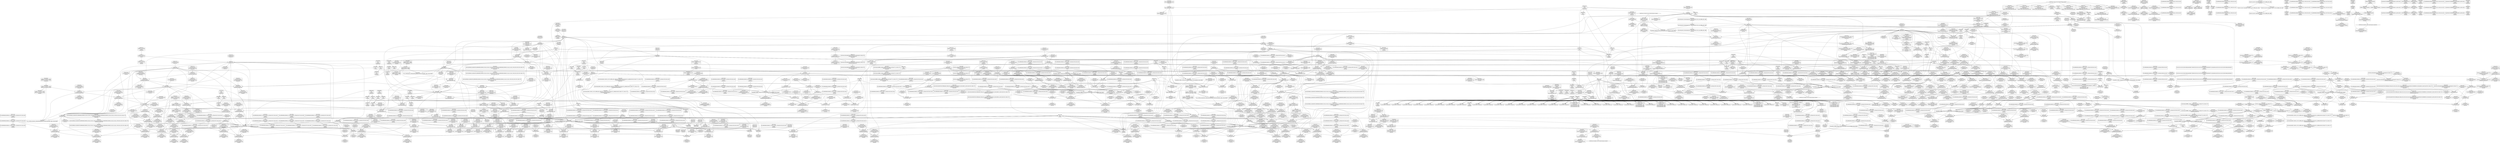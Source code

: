 digraph {
	CE0x5409ae0 [shape=record,shape=Mrecord,label="{CE0x5409ae0|GLOBAL:_rcu_read_lock.__warned|Global_var:rcu_read_lock.__warned|*SummSource*}"]
	CE0x54468a0 [shape=record,shape=Mrecord,label="{CE0x54468a0|rcu_lock_acquire:_tmp3|*SummSource*}"]
	CE0x5445c20 [shape=record,shape=Mrecord,label="{CE0x5445c20|__rcu_read_lock:_tmp1}"]
	CE0x5441f40 [shape=record,shape=Mrecord,label="{CE0x5441f40|cred_sid:_bb|*SummSink*}"]
	CE0x5445320 [shape=record,shape=Mrecord,label="{CE0x5445320|rcu_lock_acquire:_bb}"]
	CE0x535d5d0 [shape=record,shape=Mrecord,label="{CE0x535d5d0|get_current:_entry|*SummSource*}"]
	CE0x5370af0 [shape=record,shape=Mrecord,label="{CE0x5370af0|_ret_%struct.task_struct*_%tmp4,_!dbg_!27714|./arch/x86/include/asm/current.h,14}"]
	CE0x5440150 [shape=record,shape=Mrecord,label="{CE0x5440150|rcu_read_lock:_tmp21|include/linux/rcupdate.h,884|*SummSource*}"]
	CE0x542cb10 [shape=record,shape=Mrecord,label="{CE0x542cb10|GLOBAL:___llvm_gcov_ctr127|Global_var:__llvm_gcov_ctr127|*SummSource*}"]
	CE0x542a8d0 [shape=record,shape=Mrecord,label="{CE0x542a8d0|_call_void_rcu_lock_acquire(%struct.lockdep_map*_rcu_lock_map)_#10,_!dbg_!27711|include/linux/rcupdate.h,881|*SummSink*}"]
	CE0x53e2640 [shape=record,shape=Mrecord,label="{CE0x53e2640|_ret_i32_%tmp6,_!dbg_!27716|security/selinux/hooks.c,197}"]
	CE0x5410e40 [shape=record,shape=Mrecord,label="{CE0x5410e40|i64_7|*Constant*|*SummSource*}"]
	CE0x547a0b0 [shape=record,shape=Mrecord,label="{CE0x547a0b0|rcu_lock_release:_tmp5|include/linux/rcupdate.h,423|*SummSink*}"]
	CE0x53db290 [shape=record,shape=Mrecord,label="{CE0x53db290|_call_void_lockdep_rcu_suspicious(i8*_getelementptr_inbounds_(_25_x_i8_,_25_x_i8_*_.str3,_i32_0,_i32_0),_i32_208,_i8*_getelementptr_inbounds_(_41_x_i8_,_41_x_i8_*_.str44,_i32_0,_i32_0))_#10,_!dbg_!27732|security/selinux/hooks.c,208}"]
	CE0x54505c0 [shape=record,shape=Mrecord,label="{CE0x54505c0|i64*_getelementptr_inbounds_(_4_x_i64_,_4_x_i64_*___llvm_gcov_ctr133,_i64_0,_i64_0)|*Constant*}"]
	CE0x53dec50 [shape=record,shape=Mrecord,label="{CE0x53dec50|task_sid:_tmp23|security/selinux/hooks.c,208|*SummSource*}"]
	CE0x54ae950 [shape=record,shape=Mrecord,label="{CE0x54ae950|__rcu_read_unlock:_do.body|*SummSource*}"]
	CE0x5401e80 [shape=record,shape=Mrecord,label="{CE0x5401e80|i64*_getelementptr_inbounds_(_11_x_i64_,_11_x_i64_*___llvm_gcov_ctr127,_i64_0,_i64_1)|*Constant*|*SummSink*}"]
	CE0x53dc390 [shape=record,shape=Mrecord,label="{CE0x53dc390|i64_6|*Constant*|*SummSink*}"]
	CE0x542a590 [shape=record,shape=Mrecord,label="{CE0x542a590|__rcu_read_lock:_tmp}"]
	CE0x543aca0 [shape=record,shape=Mrecord,label="{CE0x543aca0|rcu_read_lock:_tmp13|include/linux/rcupdate.h,882|*SummSink*}"]
	CE0x53eef80 [shape=record,shape=Mrecord,label="{CE0x53eef80|8:_%struct.sock*,_:_SCME_50,51_}"]
	CE0x53a70b0 [shape=record,shape=Mrecord,label="{CE0x53a70b0|GLOBAL:___rcu_read_lock|*Constant*|*SummSink*}"]
	CE0x54452b0 [shape=record,shape=Mrecord,label="{CE0x54452b0|rcu_lock_acquire:___here|*SummSource*}"]
	CE0x540b680 [shape=record,shape=Mrecord,label="{CE0x540b680|i64*_getelementptr_inbounds_(_4_x_i64_,_4_x_i64_*___llvm_gcov_ctr130,_i64_0,_i64_1)|*Constant*}"]
	CE0x548e7f0 [shape=record,shape=Mrecord,label="{CE0x548e7f0|rcu_lock_release:___here|*SummSource*}"]
	CE0x5478f30 [shape=record,shape=Mrecord,label="{CE0x5478f30|i64*_getelementptr_inbounds_(_4_x_i64_,_4_x_i64_*___llvm_gcov_ctr128,_i64_0,_i64_0)|*Constant*}"]
	CE0x540d2d0 [shape=record,shape=Mrecord,label="{CE0x540d2d0|task_sid:_tmp7|security/selinux/hooks.c,208}"]
	CE0x5367990 [shape=record,shape=Mrecord,label="{CE0x5367990|_ret_%struct.task_struct*_%tmp4,_!dbg_!27714|./arch/x86/include/asm/current.h,14|*SummSource*}"]
	CE0x5363c60 [shape=record,shape=Mrecord,label="{CE0x5363c60|32:_%struct.sock*,_:_CRE_4,6_|*MultipleSource*|security/selinux/hooks.c,4253|Function::selinux_socket_shutdown&Arg::sock::}"]
	CE0x53ef9c0 [shape=record,shape=Mrecord,label="{CE0x53ef9c0|GLOBAL:_task_sid|*Constant*}"]
	CE0x53ef570 [shape=record,shape=Mrecord,label="{CE0x53ef570|8:_%struct.sock*,_:_SCME_55,56_}"]
	CE0x5388df0 [shape=record,shape=Mrecord,label="{CE0x5388df0|task_sid:_if.then}"]
	CE0x53f9730 [shape=record,shape=Mrecord,label="{CE0x53f9730|sock_has_perm:_retval.0|*SummSource*}"]
	CE0x53945b0 [shape=record,shape=Mrecord,label="{CE0x53945b0|get_current:_tmp1|*SummSource*}"]
	CE0x53e7880 [shape=record,shape=Mrecord,label="{CE0x53e7880|sock_has_perm:_net3|security/selinux/hooks.c,3974}"]
	CE0x5407060 [shape=record,shape=Mrecord,label="{CE0x5407060|_ret_void,_!dbg_!27717|include/linux/rcupdate.h,419|*SummSource*}"]
	CE0x5391cd0 [shape=record,shape=Mrecord,label="{CE0x5391cd0|sock_has_perm:_bb|*SummSink*}"]
	CE0x53ee270 [shape=record,shape=Mrecord,label="{CE0x53ee270|8:_%struct.sock*,_:_SCME_39,40_}"]
	CE0x5406ec0 [shape=record,shape=Mrecord,label="{CE0x5406ec0|_ret_void,_!dbg_!27717|include/linux/rcupdate.h,419}"]
	CE0x54930c0 [shape=record,shape=Mrecord,label="{CE0x54930c0|rcu_lock_acquire:_tmp7|*SummSink*}"]
	CE0x5404210 [shape=record,shape=Mrecord,label="{CE0x5404210|task_sid:_tmp10|security/selinux/hooks.c,208|*SummSink*}"]
	CE0x541b590 [shape=record,shape=Mrecord,label="{CE0x541b590|GLOBAL:_lock_acquire|*Constant*}"]
	CE0x53f16b0 [shape=record,shape=Mrecord,label="{CE0x53f16b0|i32_8|*Constant*|*SummSource*}"]
	CE0x53ed6c0 [shape=record,shape=Mrecord,label="{CE0x53ed6c0|8:_%struct.sock*,_:_SCME_29,30_}"]
	CE0x536a320 [shape=record,shape=Mrecord,label="{CE0x536a320|avc_has_perm:_tclass|Function::avc_has_perm&Arg::tclass::|*SummSource*}"]
	CE0x541e560 [shape=record,shape=Mrecord,label="{CE0x541e560|__rcu_read_unlock:_bb|*SummSink*}"]
	CE0x53ffde0 [shape=record,shape=Mrecord,label="{CE0x53ffde0|cred_sid:_tmp3|*SummSink*}"]
	CE0x53ffaa0 [shape=record,shape=Mrecord,label="{CE0x53ffaa0|task_sid:_real_cred|security/selinux/hooks.c,208|*SummSource*}"]
	CE0x53df8d0 [shape=record,shape=Mrecord,label="{CE0x53df8d0|i64*_getelementptr_inbounds_(_13_x_i64_,_13_x_i64_*___llvm_gcov_ctr126,_i64_0,_i64_11)|*Constant*|*SummSource*}"]
	CE0x535d530 [shape=record,shape=Mrecord,label="{CE0x535d530|selinux_socket_shutdown:_call|security/selinux/hooks.c,4253|*SummSource*}"]
	CE0x53e8460 [shape=record,shape=Mrecord,label="{CE0x53e8460|sock_has_perm:_sk4|security/selinux/hooks.c,3974|*SummSink*}"]
	CE0x5408790 [shape=record,shape=Mrecord,label="{CE0x5408790|_ret_void,_!dbg_!27717|include/linux/rcupdate.h,240|*SummSource*}"]
	CE0x54948d0 [shape=record,shape=Mrecord,label="{CE0x54948d0|i32_0|*Constant*}"]
	CE0x53ae8b0 [shape=record,shape=Mrecord,label="{CE0x53ae8b0|rcu_read_lock:_tmp11|include/linux/rcupdate.h,882}"]
	CE0x5381a60 [shape=record,shape=Mrecord,label="{CE0x5381a60|rcu_lock_acquire:_map|Function::rcu_lock_acquire&Arg::map::}"]
	CE0x542e7c0 [shape=record,shape=Mrecord,label="{CE0x542e7c0|_call_void_mcount()_#3}"]
	CE0x54448d0 [shape=record,shape=Mrecord,label="{CE0x54448d0|__preempt_count_add:_tmp6|./arch/x86/include/asm/preempt.h,73}"]
	CE0x5393060 [shape=record,shape=Mrecord,label="{CE0x5393060|rcu_read_lock:_do.end|*SummSink*}"]
	CE0x53ed8f0 [shape=record,shape=Mrecord,label="{CE0x53ed8f0|8:_%struct.sock*,_:_SCME_31,32_}"]
	CE0x53e2a30 [shape=record,shape=Mrecord,label="{CE0x53e2a30|GLOBAL:_rcu_read_unlock|*Constant*}"]
	CE0x544b1a0 [shape=record,shape=Mrecord,label="{CE0x544b1a0|i64*_getelementptr_inbounds_(_4_x_i64_,_4_x_i64_*___llvm_gcov_ctr130,_i64_0,_i64_2)|*Constant*}"]
	CE0x5402430 [shape=record,shape=Mrecord,label="{CE0x5402430|task_sid:_tmp2}"]
	CE0x53d80a0 [shape=record,shape=Mrecord,label="{CE0x53d80a0|i8*_getelementptr_inbounds_(_25_x_i8_,_25_x_i8_*_.str3,_i32_0,_i32_0)|*Constant*|*SummSink*}"]
	CE0x543e780 [shape=record,shape=Mrecord,label="{CE0x543e780|rcu_read_lock:_tmp17|include/linux/rcupdate.h,882|*SummSource*}"]
	CE0x53e8a90 [shape=record,shape=Mrecord,label="{CE0x53e8a90|sock_has_perm:_sid5|security/selinux/hooks.c,3976|*SummSource*}"]
	CE0x5456420 [shape=record,shape=Mrecord,label="{CE0x5456420|rcu_read_unlock:_tmp20|include/linux/rcupdate.h,933}"]
	CE0x536e850 [shape=record,shape=Mrecord,label="{CE0x536e850|i32_59|*Constant*|*SummSource*}"]
	"CONST[source:1(input),value:2(dynamic)][purpose:{object}]"
	CE0x54d06c0 [shape=record,shape=Mrecord,label="{CE0x54d06c0|i64_1|*Constant*}"]
	CE0x54080f0 [shape=record,shape=Mrecord,label="{CE0x54080f0|cred_sid:_tmp1}"]
	CE0x53faca0 [shape=record,shape=Mrecord,label="{CE0x53faca0|sock_has_perm:_tmp20|security/selinux/hooks.c,3977|*SummSource*}"]
	CE0x542f8c0 [shape=record,shape=Mrecord,label="{CE0x542f8c0|rcu_read_unlock:_tmp6|include/linux/rcupdate.h,933|*SummSink*}"]
	CE0x53f9530 [shape=record,shape=Mrecord,label="{CE0x53f9530|i64*_getelementptr_inbounds_(_6_x_i64_,_6_x_i64_*___llvm_gcov_ctr327,_i64_0,_i64_5)|*Constant*|*SummSink*}"]
	CE0x541f0b0 [shape=record,shape=Mrecord,label="{CE0x541f0b0|__rcu_read_unlock:_bb|*SummSource*}"]
	CE0x542d230 [shape=record,shape=Mrecord,label="{CE0x542d230|rcu_read_unlock:_tmp3|*SummSink*}"]
	CE0x53ad210 [shape=record,shape=Mrecord,label="{CE0x53ad210|i64*_getelementptr_inbounds_(_13_x_i64_,_13_x_i64_*___llvm_gcov_ctr126,_i64_0,_i64_0)|*Constant*|*SummSource*}"]
	CE0x538edb0 [shape=record,shape=Mrecord,label="{CE0x538edb0|i64_6|*Constant*}"]
	CE0x5448a60 [shape=record,shape=Mrecord,label="{CE0x5448a60|i64*_getelementptr_inbounds_(_11_x_i64_,_11_x_i64_*___llvm_gcov_ctr132,_i64_0,_i64_0)|*Constant*}"]
	CE0x544d610 [shape=record,shape=Mrecord,label="{CE0x544d610|rcu_lock_release:_tmp3|*SummSource*}"]
	CE0x544b440 [shape=record,shape=Mrecord,label="{CE0x544b440|rcu_read_unlock:_tmp4|include/linux/rcupdate.h,933}"]
	CE0x54520a0 [shape=record,shape=Mrecord,label="{CE0x54520a0|rcu_read_unlock:_tmp8|include/linux/rcupdate.h,933|*SummSink*}"]
	CE0x53de9b0 [shape=record,shape=Mrecord,label="{CE0x53de9b0|task_sid:_tmp24|security/selinux/hooks.c,208|*SummSource*}"]
	CE0x53fab00 [shape=record,shape=Mrecord,label="{CE0x53fab00|task_sid:_bb}"]
	CE0x53a67e0 [shape=record,shape=Mrecord,label="{CE0x53a67e0|avc_has_perm:_ssid|Function::avc_has_perm&Arg::ssid::}"]
	CE0x543f3e0 [shape=record,shape=Mrecord,label="{CE0x543f3e0|_call_void_lockdep_rcu_suspicious(i8*_getelementptr_inbounds_(_25_x_i8_,_25_x_i8_*_.str45,_i32_0,_i32_0),_i32_883,_i8*_getelementptr_inbounds_(_42_x_i8_,_42_x_i8_*_.str46,_i32_0,_i32_0))_#10,_!dbg_!27728|include/linux/rcupdate.h,882}"]
	CE0x5479360 [shape=record,shape=Mrecord,label="{CE0x5479360|__rcu_read_lock:_do.end}"]
	CE0x53fae10 [shape=record,shape=Mrecord,label="{CE0x53fae10|_call_void_mcount()_#3|*SummSource*}"]
	CE0x5404170 [shape=record,shape=Mrecord,label="{CE0x5404170|rcu_read_lock:_tmp2|*SummSource*}"]
	CE0x5440650 [shape=record,shape=Mrecord,label="{CE0x5440650|rcu_read_lock:_tmp20|include/linux/rcupdate.h,882|*SummSink*}"]
	CE0x537dfb0 [shape=record,shape=Mrecord,label="{CE0x537dfb0|sock_has_perm:_sk|Function::sock_has_perm&Arg::sk::|*SummSink*}"]
	CE0x5420240 [shape=record,shape=Mrecord,label="{CE0x5420240|GLOBAL:___preempt_count|Global_var:__preempt_count}"]
	CE0x53a8cb0 [shape=record,shape=Mrecord,label="{CE0x53a8cb0|GLOBAL:_task_sid.__warned|Global_var:task_sid.__warned|*SummSink*}"]
	CE0x5430ba0 [shape=record,shape=Mrecord,label="{CE0x5430ba0|rcu_read_lock:_if.then|*SummSource*}"]
	CE0x543ee00 [shape=record,shape=Mrecord,label="{CE0x543ee00|rcu_read_lock:_tmp18|include/linux/rcupdate.h,882|*SummSource*}"]
	CE0x5440fc0 [shape=record,shape=Mrecord,label="{CE0x5440fc0|i64*_getelementptr_inbounds_(_11_x_i64_,_11_x_i64_*___llvm_gcov_ctr127,_i64_0,_i64_10)|*Constant*|*SummSink*}"]
	CE0x537fc00 [shape=record,shape=Mrecord,label="{CE0x537fc00|task_sid:_bb|*SummSink*}"]
	CE0x5493500 [shape=record,shape=Mrecord,label="{CE0x5493500|i8*_undef|*Constant*|*SummSink*}"]
	CE0x543d9d0 [shape=record,shape=Mrecord,label="{CE0x543d9d0|i8*_getelementptr_inbounds_(_42_x_i8_,_42_x_i8_*_.str46,_i32_0,_i32_0)|*Constant*}"]
	CE0x5410fd0 [shape=record,shape=Mrecord,label="{CE0x5410fd0|rcu_read_unlock:_tmp21|include/linux/rcupdate.h,935|*SummSource*}"]
	CE0x5444860 [shape=record,shape=Mrecord,label="{CE0x5444860|i64*_getelementptr_inbounds_(_4_x_i64_,_4_x_i64_*___llvm_gcov_ctr129,_i64_0,_i64_3)|*Constant*|*SummSink*}"]
	CE0x5499010 [shape=record,shape=Mrecord,label="{CE0x5499010|__preempt_count_add:_tmp3|*SummSource*}"]
	CE0x53709e0 [shape=record,shape=Mrecord,label="{CE0x53709e0|i64*_getelementptr_inbounds_(_2_x_i64_,_2_x_i64_*___llvm_gcov_ctr98,_i64_0,_i64_1)|*Constant*}"]
	CE0x53dfd80 [shape=record,shape=Mrecord,label="{CE0x53dfd80|task_sid:_tmp25|security/selinux/hooks.c,208|*SummSource*}"]
	CE0x537fb10 [shape=record,shape=Mrecord,label="{CE0x537fb10|task_sid:_bb|*SummSource*}"]
	CE0x5479210 [shape=record,shape=Mrecord,label="{CE0x5479210|i64*_getelementptr_inbounds_(_4_x_i64_,_4_x_i64_*___llvm_gcov_ctr128,_i64_0,_i64_0)|*Constant*|*SummSource*}"]
	CE0x542e550 [shape=record,shape=Mrecord,label="{CE0x542e550|_call_void_mcount()_#3|*SummSink*}"]
	CE0x5496a40 [shape=record,shape=Mrecord,label="{CE0x5496a40|i64*_getelementptr_inbounds_(_4_x_i64_,_4_x_i64_*___llvm_gcov_ctr135,_i64_0,_i64_3)|*Constant*|*SummSink*}"]
	CE0x5494860 [shape=record,shape=Mrecord,label="{CE0x5494860|void_(i32*,_i32,_i32*)*_asm_addl_$1,_%gs:$0_,_*m,ri,*m,_dirflag_,_fpsr_,_flags_}"]
	CE0x53ad710 [shape=record,shape=Mrecord,label="{CE0x53ad710|i32_1|*Constant*}"]
	CE0x541fa40 [shape=record,shape=Mrecord,label="{CE0x541fa40|rcu_lock_release:_tmp4|include/linux/rcupdate.h,423}"]
	CE0x53e9200 [shape=record,shape=Mrecord,label="{CE0x53e9200|sock_has_perm:_sclass|security/selinux/hooks.c,3976}"]
	CE0x53f0010 [shape=record,shape=Mrecord,label="{CE0x53f0010|task_sid:_task|Function::task_sid&Arg::task::}"]
	CE0x544ac20 [shape=record,shape=Mrecord,label="{CE0x544ac20|rcu_read_unlock:_do.body}"]
	CE0x53ad9e0 [shape=record,shape=Mrecord,label="{CE0x53ad9e0|cred_sid:_tmp5|security/selinux/hooks.c,196}"]
	CE0x53ab160 [shape=record,shape=Mrecord,label="{CE0x53ab160|task_sid:_tmp3|*SummSink*}"]
	CE0x53d85f0 [shape=record,shape=Mrecord,label="{CE0x53d85f0|i32_208|*Constant*|*SummSink*}"]
	CE0x543c5a0 [shape=record,shape=Mrecord,label="{CE0x543c5a0|i8*_getelementptr_inbounds_(_25_x_i8_,_25_x_i8_*_.str45,_i32_0,_i32_0)|*Constant*}"]
	CE0x53f5e50 [shape=record,shape=Mrecord,label="{CE0x53f5e50|sock_has_perm:_tmp4|security/selinux/hooks.c,3966|*SummSource*}"]
	CE0x54cfae0 [shape=record,shape=Mrecord,label="{CE0x54cfae0|i64*_getelementptr_inbounds_(_4_x_i64_,_4_x_i64_*___llvm_gcov_ctr135,_i64_0,_i64_2)|*Constant*|*SummSink*}"]
	CE0x544d1d0 [shape=record,shape=Mrecord,label="{CE0x544d1d0|_call_void_asm_addl_$1,_%gs:$0_,_*m,ri,*m,_dirflag_,_fpsr_,_flags_(i32*___preempt_count,_i32_%val,_i32*___preempt_count)_#3,_!dbg_!27714,_!srcloc_!27717|./arch/x86/include/asm/preempt.h,72}"]
	CE0x53a7ee0 [shape=record,shape=Mrecord,label="{CE0x53a7ee0|task_sid:_tmp9|security/selinux/hooks.c,208|*SummSource*}"]
	CE0x541e2e0 [shape=record,shape=Mrecord,label="{CE0x541e2e0|rcu_lock_release:_tmp6|*SummSink*}"]
	CE0x53d9460 [shape=record,shape=Mrecord,label="{CE0x53d9460|i64*_getelementptr_inbounds_(_13_x_i64_,_13_x_i64_*___llvm_gcov_ctr126,_i64_0,_i64_9)|*Constant*|*SummSink*}"]
	CE0x543af80 [shape=record,shape=Mrecord,label="{CE0x543af80|rcu_read_lock:_tmp14|include/linux/rcupdate.h,882}"]
	CE0x53f61b0 [shape=record,shape=Mrecord,label="{CE0x53f61b0|sock_has_perm:_tmp5|security/selinux/hooks.c,3966}"]
	CE0x53e5e10 [shape=record,shape=Mrecord,label="{CE0x53e5e10|sock_has_perm:_u|security/selinux/hooks.c,3973}"]
	CE0x53e4840 [shape=record,shape=Mrecord,label="{CE0x53e4840|sock_has_perm:_tmp11|security/selinux/hooks.c,3970|*SummSource*}"]
	CE0x548e8b0 [shape=record,shape=Mrecord,label="{CE0x548e8b0|rcu_lock_release:___here|*SummSink*}"]
	CE0x5383be0 [shape=record,shape=Mrecord,label="{CE0x5383be0|i64_1|*Constant*|*SummSink*}"]
	CE0x548d740 [shape=record,shape=Mrecord,label="{CE0x548d740|__rcu_read_unlock:_tmp1|*SummSink*}"]
	CE0x53f51f0 [shape=record,shape=Mrecord,label="{CE0x53f51f0|i64*_getelementptr_inbounds_(_6_x_i64_,_6_x_i64_*___llvm_gcov_ctr327,_i64_0,_i64_4)|*Constant*}"]
	CE0x5455330 [shape=record,shape=Mrecord,label="{CE0x5455330|i8*_getelementptr_inbounds_(_44_x_i8_,_44_x_i8_*_.str47,_i32_0,_i32_0)|*Constant*|*SummSink*}"]
	CE0x53aede0 [shape=record,shape=Mrecord,label="{CE0x53aede0|rcu_read_lock:_tmp12|include/linux/rcupdate.h,882}"]
	CE0x53dc9c0 [shape=record,shape=Mrecord,label="{CE0x53dc9c0|task_sid:_tmp15|security/selinux/hooks.c,208}"]
	CE0x537c430 [shape=record,shape=Mrecord,label="{CE0x537c430|rcu_read_unlock:_tmp1|*SummSource*}"]
	CE0x53a11b0 [shape=record,shape=Mrecord,label="{CE0x53a11b0|i32_65536|*Constant*|*SummSink*}"]
	CE0x54011c0 [shape=record,shape=Mrecord,label="{CE0x54011c0|task_sid:_tmp1|*SummSink*}"]
	CE0x544b880 [shape=record,shape=Mrecord,label="{CE0x544b880|__preempt_count_add:_entry}"]
	CE0x548fde0 [shape=record,shape=Mrecord,label="{CE0x548fde0|rcu_lock_release:_indirectgoto|*SummSource*}"]
	CE0x5479aa0 [shape=record,shape=Mrecord,label="{CE0x5479aa0|i64*_getelementptr_inbounds_(_4_x_i64_,_4_x_i64_*___llvm_gcov_ctr128,_i64_0,_i64_1)|*Constant*|*SummSink*}"]
	CE0x53eb1f0 [shape=record,shape=Mrecord,label="{CE0x53eb1f0|rcu_read_lock:_tmp9|include/linux/rcupdate.h,882}"]
	CE0x544c9d0 [shape=record,shape=Mrecord,label="{CE0x544c9d0|rcu_read_unlock:_land.lhs.true2|*SummSink*}"]
	CE0x5450c50 [shape=record,shape=Mrecord,label="{CE0x5450c50|rcu_read_unlock:_tmp7|include/linux/rcupdate.h,933|*SummSink*}"]
	CE0x5422fc0 [shape=record,shape=Mrecord,label="{CE0x5422fc0|__preempt_count_add:_tmp5|./arch/x86/include/asm/preempt.h,72|*SummSource*}"]
	CE0x5375720 [shape=record,shape=Mrecord,label="{CE0x5375720|16:_i32,_24:_i16,_:_CRE_16,20_|*MultipleSource*|*LoadInst*|security/selinux/hooks.c,3964|security/selinux/hooks.c,3964|security/selinux/hooks.c,3969}"]
	CE0x53655d0 [shape=record,shape=Mrecord,label="{CE0x53655d0|selinux_socket_shutdown:_bb|*SummSource*}"]
	CE0x53e1ee0 [shape=record,shape=Mrecord,label="{CE0x53e1ee0|cred_sid:_entry}"]
	CE0x5367200 [shape=record,shape=Mrecord,label="{CE0x5367200|rcu_read_lock:_entry}"]
	CE0x53dba90 [shape=record,shape=Mrecord,label="{CE0x53dba90|GLOBAL:_lockdep_rcu_suspicious|*Constant*}"]
	CE0x53a48a0 [shape=record,shape=Mrecord,label="{CE0x53a48a0|GLOBAL:_current_task|Global_var:current_task}"]
	CE0x5483c10 [shape=record,shape=Mrecord,label="{CE0x5483c10|__rcu_read_unlock:_tmp7|include/linux/rcupdate.h,245|*SummSink*}"]
	CE0x53ef6a0 [shape=record,shape=Mrecord,label="{CE0x53ef6a0|i64_56|*Constant*}"]
	CE0x53dd030 [shape=record,shape=Mrecord,label="{CE0x53dd030|task_sid:_tmp16|security/selinux/hooks.c,208|*SummSource*}"]
	CE0x53a8be0 [shape=record,shape=Mrecord,label="{CE0x53a8be0|GLOBAL:_task_sid.__warned|Global_var:task_sid.__warned|*SummSource*}"]
	CE0x53fada0 [shape=record,shape=Mrecord,label="{CE0x53fada0|_call_void_mcount()_#3}"]
	CE0x543e7f0 [shape=record,shape=Mrecord,label="{CE0x543e7f0|rcu_read_lock:_tmp17|include/linux/rcupdate.h,882|*SummSink*}"]
	CE0x5403380 [shape=record,shape=Mrecord,label="{CE0x5403380|task_sid:_land.lhs.true2}"]
	CE0x54561d0 [shape=record,shape=Mrecord,label="{CE0x54561d0|rcu_read_unlock:_tmp19|include/linux/rcupdate.h,933|*SummSink*}"]
	CE0x54839a0 [shape=record,shape=Mrecord,label="{CE0x54839a0|__rcu_read_unlock:_tmp6|include/linux/rcupdate.h,245|*SummSink*}"]
	CE0x540d7f0 [shape=record,shape=Mrecord,label="{CE0x540d7f0|cred_sid:_tmp|*SummSource*}"]
	CE0x5496000 [shape=record,shape=Mrecord,label="{CE0x5496000|__rcu_read_unlock:_tmp7|include/linux/rcupdate.h,245}"]
	CE0x54837b0 [shape=record,shape=Mrecord,label="{CE0x54837b0|__rcu_read_unlock:_tmp6|include/linux/rcupdate.h,245}"]
	CE0x54922d0 [shape=record,shape=Mrecord,label="{CE0x54922d0|i64_ptrtoint_(i8*_blockaddress(_rcu_lock_acquire,_%__here)_to_i64)|*Constant*|*SummSink*}"]
	CE0x541e740 [shape=record,shape=Mrecord,label="{CE0x541e740|rcu_lock_release:_tmp7}"]
	CE0x53daa00 [shape=record,shape=Mrecord,label="{CE0x53daa00|task_sid:_tmp19|security/selinux/hooks.c,208|*SummSink*}"]
	CE0x5363f20 [shape=record,shape=Mrecord,label="{CE0x5363f20|selinux_socket_shutdown:_call|security/selinux/hooks.c,4253|*SummSink*}"]
	CE0x5415ff0 [shape=record,shape=Mrecord,label="{CE0x5415ff0|%struct.lockdep_map*_null|*Constant*|*SummSource*}"]
	CE0x540df00 [shape=record,shape=Mrecord,label="{CE0x540df00|rcu_lock_acquire:_entry|*SummSink*}"]
	CE0x548d000 [shape=record,shape=Mrecord,label="{CE0x548d000|__preempt_count_sub:_do.end}"]
	CE0x5374340 [shape=record,shape=Mrecord,label="{CE0x5374340|GLOBAL:_lock_release|*Constant*|*SummSink*}"]
	CE0x54057d0 [shape=record,shape=Mrecord,label="{CE0x54057d0|task_sid:_tmp1|*SummSource*}"]
	CE0x54124c0 [shape=record,shape=Mrecord,label="{CE0x54124c0|GLOBAL:_rcu_lock_release|*Constant*|*SummSource*}"]
	CE0x53d9ac0 [shape=record,shape=Mrecord,label="{CE0x53d9ac0|task_sid:_tmp20|security/selinux/hooks.c,208|*SummSink*}"]
	CE0x53701c0 [shape=record,shape=Mrecord,label="{CE0x53701c0|get_current:_tmp2|*SummSink*}"]
	CE0x543ffe0 [shape=record,shape=Mrecord,label="{CE0x543ffe0|rcu_read_lock:_tmp19|include/linux/rcupdate.h,882|*SummSink*}"]
	CE0x53f6e50 [shape=record,shape=Mrecord,label="{CE0x53f6e50|i64*_getelementptr_inbounds_(_4_x_i64_,_4_x_i64_*___llvm_gcov_ctr135,_i64_0,_i64_0)|*Constant*|*SummSink*}"]
	CE0x5479ce0 [shape=record,shape=Mrecord,label="{CE0x5479ce0|i64*_getelementptr_inbounds_(_4_x_i64_,_4_x_i64_*___llvm_gcov_ctr133,_i64_0,_i64_2)|*Constant*|*SummSource*}"]
	CE0x5413260 [shape=record,shape=Mrecord,label="{CE0x5413260|_call_void___rcu_read_unlock()_#10,_!dbg_!27734|include/linux/rcupdate.h,937|*SummSource*}"]
	CE0x5364c30 [shape=record,shape=Mrecord,label="{CE0x5364c30|selinux_socket_shutdown:_sock|Function::selinux_socket_shutdown&Arg::sock::}"]
	CE0x5393820 [shape=record,shape=Mrecord,label="{CE0x5393820|__rcu_read_lock:_entry}"]
	CE0x53ad810 [shape=record,shape=Mrecord,label="{CE0x53ad810|cred_sid:_tmp4|*LoadInst*|security/selinux/hooks.c,196|*SummSink*}"]
	CE0x5448480 [shape=record,shape=Mrecord,label="{CE0x5448480|rcu_read_unlock:_call|include/linux/rcupdate.h,933|*SummSource*}"]
	CE0x53ac500 [shape=record,shape=Mrecord,label="{CE0x53ac500|get_current:_tmp3|*SummSink*}"]
	CE0x5454d50 [shape=record,shape=Mrecord,label="{CE0x5454d50|i32_934|*Constant*|*SummSink*}"]
	CE0x542bcc0 [shape=record,shape=Mrecord,label="{CE0x542bcc0|rcu_read_lock:_land.lhs.true|*SummSource*}"]
	CE0x544dd80 [shape=record,shape=Mrecord,label="{CE0x544dd80|rcu_read_unlock:_tmp10|include/linux/rcupdate.h,933|*SummSink*}"]
	CE0x5400080 [shape=record,shape=Mrecord,label="{CE0x5400080|_call_void_mcount()_#3}"]
	CE0x542c400 [shape=record,shape=Mrecord,label="{CE0x542c400|__rcu_read_lock:_tmp6|include/linux/rcupdate.h,240|*SummSink*}"]
	CE0x543b530 [shape=record,shape=Mrecord,label="{CE0x543b530|rcu_read_lock:_tmp15|include/linux/rcupdate.h,882}"]
	CE0x53d8c40 [shape=record,shape=Mrecord,label="{CE0x53d8c40|i8*_getelementptr_inbounds_(_41_x_i8_,_41_x_i8_*_.str44,_i32_0,_i32_0)|*Constant*}"]
	CE0x540cc70 [shape=record,shape=Mrecord,label="{CE0x540cc70|task_sid:_tmp8|security/selinux/hooks.c,208|*SummSource*}"]
	CE0x535d1f0 [shape=record,shape=Mrecord,label="{CE0x535d1f0|32:_%struct.sock*,_:_CRE_40,48_|*MultipleSource*|security/selinux/hooks.c,4253|Function::selinux_socket_shutdown&Arg::sock::}"]
	CE0x53ec590 [shape=record,shape=Mrecord,label="{CE0x53ec590|sock_has_perm:_tmp20|security/selinux/hooks.c,3977|*SummSink*}"]
	CE0x53e0ab0 [shape=record,shape=Mrecord,label="{CE0x53e0ab0|i64*_getelementptr_inbounds_(_13_x_i64_,_13_x_i64_*___llvm_gcov_ctr126,_i64_0,_i64_12)|*Constant*|*SummSink*}"]
	CE0x53eb650 [shape=record,shape=Mrecord,label="{CE0x53eb650|avc_has_perm:_requested|Function::avc_has_perm&Arg::requested::|*SummSource*}"]
	CE0x5494570 [shape=record,shape=Mrecord,label="{CE0x5494570|__rcu_read_lock:_do.end|*SummSource*}"]
	CE0x5423d70 [shape=record,shape=Mrecord,label="{CE0x5423d70|__preempt_count_sub:_do.end|*SummSink*}"]
	CE0x54543e0 [shape=record,shape=Mrecord,label="{CE0x54543e0|rcu_read_unlock:_tmp16|include/linux/rcupdate.h,933|*SummSink*}"]
	CE0x6ef2900 [shape=record,shape=Mrecord,label="{CE0x6ef2900|sock_has_perm:_sk|Function::sock_has_perm&Arg::sk::}"]
	CE0x5363630 [shape=record,shape=Mrecord,label="{CE0x5363630|selinux_socket_shutdown:_tmp|*SummSink*}"]
	CE0x536a8c0 [shape=record,shape=Mrecord,label="{CE0x536a8c0|selinux_socket_shutdown:_tmp2|*SummSource*}"]
	CE0x5365e50 [shape=record,shape=Mrecord,label="{CE0x5365e50|_call_void_mcount()_#3}"]
	CE0x5406b30 [shape=record,shape=Mrecord,label="{CE0x5406b30|rcu_lock_acquire:_tmp}"]
	CE0x5411660 [shape=record,shape=Mrecord,label="{CE0x5411660|rcu_read_unlock:_tmp22|include/linux/rcupdate.h,935}"]
	CE0x5407cb0 [shape=record,shape=Mrecord,label="{CE0x5407cb0|i64*_getelementptr_inbounds_(_13_x_i64_,_13_x_i64_*___llvm_gcov_ctr126,_i64_0,_i64_8)|*Constant*|*SummSink*}"]
	CE0x5365bc0 [shape=record,shape=Mrecord,label="{CE0x5365bc0|sock_has_perm:_tmp8|security/selinux/hooks.c,3969|*SummSink*}"]
	CE0x5496460 [shape=record,shape=Mrecord,label="{CE0x5496460|__preempt_count_add:_do.body}"]
	CE0x5447a20 [shape=record,shape=Mrecord,label="{CE0x5447a20|rcu_read_unlock:_tmp9|include/linux/rcupdate.h,933}"]
	CE0x54987a0 [shape=record,shape=Mrecord,label="{CE0x54987a0|_call_void_mcount()_#3|*SummSource*}"]
	CE0x5499f40 [shape=record,shape=Mrecord,label="{CE0x5499f40|__rcu_read_unlock:_tmp3|*SummSource*}"]
	CE0x5416240 [shape=record,shape=Mrecord,label="{CE0x5416240|_call_void___preempt_count_sub(i32_1)_#10,_!dbg_!27715|include/linux/rcupdate.h,244}"]
	CE0x5496150 [shape=record,shape=Mrecord,label="{CE0x5496150|__rcu_read_unlock:_tmp7|include/linux/rcupdate.h,245|*SummSource*}"]
	CE0x5400bc0 [shape=record,shape=Mrecord,label="{CE0x5400bc0|cred_sid:_tmp5|security/selinux/hooks.c,196|*SummSource*}"]
	CE0x54908a0 [shape=record,shape=Mrecord,label="{CE0x54908a0|__rcu_read_lock:_tmp3}"]
	CE0x53aacb0 [shape=record,shape=Mrecord,label="{CE0x53aacb0|_call_void_mcount()_#3|*SummSink*}"]
	CE0x53ec240 [shape=record,shape=Mrecord,label="{CE0x53ec240|sock_has_perm:_tmp10|security/selinux/hooks.c,3969|*SummSink*}"]
	CE0x54acca0 [shape=record,shape=Mrecord,label="{CE0x54acca0|i64*_getelementptr_inbounds_(_4_x_i64_,_4_x_i64_*___llvm_gcov_ctr135,_i64_0,_i64_1)|*Constant*|*SummSource*}"]
	CE0x53edee0 [shape=record,shape=Mrecord,label="{CE0x53edee0|8:_%struct.sock*,_:_SCME_36,37_}"]
	CE0x540c120 [shape=record,shape=Mrecord,label="{CE0x540c120|_call_void_mcount()_#3|*SummSink*}"]
	CE0x5374f50 [shape=record,shape=Mrecord,label="{CE0x5374f50|sock_has_perm:_sid|security/selinux/hooks.c,3969}"]
	CE0x53d9a50 [shape=record,shape=Mrecord,label="{CE0x53d9a50|task_sid:_tmp20|security/selinux/hooks.c,208|*SummSource*}"]
	CE0x53efe40 [shape=record,shape=Mrecord,label="{CE0x53efe40|task_sid:_entry|*SummSink*}"]
	CE0x5414e80 [shape=record,shape=Mrecord,label="{CE0x5414e80|_call_void_mcount()_#3|*SummSink*}"]
	CE0x5382720 [shape=record,shape=Mrecord,label="{CE0x5382720|get_current:_tmp3}"]
	CE0x53ad170 [shape=record,shape=Mrecord,label="{CE0x53ad170|i64*_getelementptr_inbounds_(_13_x_i64_,_13_x_i64_*___llvm_gcov_ctr126,_i64_0,_i64_0)|*Constant*}"]
	CE0x535dc40 [shape=record,shape=Mrecord,label="{CE0x535dc40|sock_has_perm:_perms|Function::sock_has_perm&Arg::perms::|*SummSource*}"]
	CE0x53e64d0 [shape=record,shape=Mrecord,label="{CE0x53e64d0|sock_has_perm:_tmp17|security/selinux/hooks.c,3976|*SummSink*}"]
	CE0x5383270 [shape=record,shape=Mrecord,label="{CE0x5383270|sock_has_perm:_tmp}"]
	CE0x53f5a90 [shape=record,shape=Mrecord,label="{CE0x53f5a90|sock_has_perm:_tmp3|security/selinux/hooks.c,3964|*SummSource*}"]
	CE0x547bba0 [shape=record,shape=Mrecord,label="{CE0x547bba0|_call_void_lock_release(%struct.lockdep_map*_%map,_i32_1,_i64_ptrtoint_(i8*_blockaddress(_rcu_lock_release,_%__here)_to_i64))_#10,_!dbg_!27716|include/linux/rcupdate.h,423|*SummSource*}"]
	CE0x548eab0 [shape=record,shape=Mrecord,label="{CE0x548eab0|GLOBAL:___preempt_count_sub|*Constant*|*SummSource*}"]
	CE0x542c9b0 [shape=record,shape=Mrecord,label="{CE0x542c9b0|GLOBAL:___llvm_gcov_ctr132|Global_var:__llvm_gcov_ctr132|*SummSink*}"]
	CE0x53707d0 [shape=record,shape=Mrecord,label="{CE0x53707d0|i64*_getelementptr_inbounds_(_2_x_i64_,_2_x_i64_*___llvm_gcov_ctr98,_i64_0,_i64_1)|*Constant*|*SummSource*}"]
	CE0x54076e0 [shape=record,shape=Mrecord,label="{CE0x54076e0|rcu_read_lock:_do.body}"]
	CE0x5449420 [shape=record,shape=Mrecord,label="{CE0x5449420|rcu_read_unlock:_call|include/linux/rcupdate.h,933}"]
	CE0x5395fb0 [shape=record,shape=Mrecord,label="{CE0x5395fb0|sock_has_perm:_type|security/selinux/hooks.c,3972}"]
	CE0x53922a0 [shape=record,shape=Mrecord,label="{CE0x53922a0|rcu_read_unlock:_if.end}"]
	CE0x536aaf0 [shape=record,shape=Mrecord,label="{CE0x536aaf0|selinux_socket_shutdown:_tmp1}"]
	CE0x542f340 [shape=record,shape=Mrecord,label="{CE0x542f340|rcu_read_lock:_tmp4|include/linux/rcupdate.h,882|*SummSink*}"]
	CE0x548eec0 [shape=record,shape=Mrecord,label="{CE0x548eec0|__preempt_count_add:_tmp6|./arch/x86/include/asm/preempt.h,73|*SummSink*}"]
	CE0x53ddde0 [shape=record,shape=Mrecord,label="{CE0x53ddde0|task_sid:_tmp22|security/selinux/hooks.c,208|*SummSource*}"]
	CE0x53ef900 [shape=record,shape=Mrecord,label="{CE0x53ef900|i64_56|*Constant*|*SummSink*}"]
	CE0x53de550 [shape=record,shape=Mrecord,label="{CE0x53de550|i64*_getelementptr_inbounds_(_13_x_i64_,_13_x_i64_*___llvm_gcov_ctr126,_i64_0,_i64_10)|*Constant*}"]
	CE0x5443790 [shape=record,shape=Mrecord,label="{CE0x5443790|rcu_read_unlock:_tmp13|include/linux/rcupdate.h,933|*SummSource*}"]
	CE0x5370d60 [shape=record,shape=Mrecord,label="{CE0x5370d60|i32_5|*Constant*}"]
	CE0x54c2ac0 [shape=record,shape=Mrecord,label="{CE0x54c2ac0|__preempt_count_sub:_tmp5|./arch/x86/include/asm/preempt.h,77|*SummSource*}"]
	CE0x540e320 [shape=record,shape=Mrecord,label="{CE0x540e320|task_sid:_tmp6|security/selinux/hooks.c,208|*SummSink*}"]
	CE0x5381910 [shape=record,shape=Mrecord,label="{CE0x5381910|GLOBAL:_rcu_lock_map|Global_var:rcu_lock_map|*SummSink*}"]
	CE0x53df600 [shape=record,shape=Mrecord,label="{CE0x53df600|i64*_getelementptr_inbounds_(_13_x_i64_,_13_x_i64_*___llvm_gcov_ctr126,_i64_0,_i64_11)|*Constant*}"]
	CE0x5404bb0 [shape=record,shape=Mrecord,label="{CE0x5404bb0|cred_sid:_tmp1|*SummSink*}"]
	CE0x54130b0 [shape=record,shape=Mrecord,label="{CE0x54130b0|_ret_void,_!dbg_!27717|include/linux/rcupdate.h,424|*SummSource*}"]
	CE0x548c680 [shape=record,shape=Mrecord,label="{CE0x548c680|__rcu_read_unlock:_tmp5|include/linux/rcupdate.h,244|*SummSink*}"]
	CE0x5381820 [shape=record,shape=Mrecord,label="{CE0x5381820|GLOBAL:_rcu_lock_map|Global_var:rcu_lock_map|*SummSource*}"]
	CE0x54484f0 [shape=record,shape=Mrecord,label="{CE0x54484f0|rcu_read_unlock:_call|include/linux/rcupdate.h,933|*SummSink*}"]
	CE0x53de070 [shape=record,shape=Mrecord,label="{CE0x53de070|task_sid:_tmp21|security/selinux/hooks.c,208|*SummSink*}"]
	CE0x5406ba0 [shape=record,shape=Mrecord,label="{CE0x5406ba0|COLLAPSED:_GCMRE___llvm_gcov_ctr130_internal_global_4_x_i64_zeroinitializer:_elem_0:default:}"]
	CE0x5388bf0 [shape=record,shape=Mrecord,label="{CE0x5388bf0|task_sid:_do.body|*SummSource*}"]
	CE0x547cc60 [shape=record,shape=Mrecord,label="{CE0x547cc60|i64*_getelementptr_inbounds_(_4_x_i64_,_4_x_i64_*___llvm_gcov_ctr129,_i64_0,_i64_0)|*Constant*|*SummSink*}"]
	CE0x53e28d0 [shape=record,shape=Mrecord,label="{CE0x53e28d0|_ret_i32_%tmp6,_!dbg_!27716|security/selinux/hooks.c,197|*SummSink*}"]
	CE0x5448ea0 [shape=record,shape=Mrecord,label="{CE0x5448ea0|i64*_getelementptr_inbounds_(_4_x_i64_,_4_x_i64_*___llvm_gcov_ctr130,_i64_0,_i64_1)|*Constant*|*SummSink*}"]
	CE0x5453d90 [shape=record,shape=Mrecord,label="{CE0x5453d90|rcu_read_unlock:_tmp15|include/linux/rcupdate.h,933|*SummSource*}"]
	CE0x541e800 [shape=record,shape=Mrecord,label="{CE0x541e800|rcu_lock_release:_tmp7|*SummSource*}"]
	CE0x53e2410 [shape=record,shape=Mrecord,label="{CE0x53e2410|cred_sid:_cred|Function::cred_sid&Arg::cred::|*SummSink*}"]
	CE0x53ee010 [shape=record,shape=Mrecord,label="{CE0x53ee010|8:_%struct.sock*,_:_SCME_37,38_}"]
	CE0x5405de0 [shape=record,shape=Mrecord,label="{CE0x5405de0|rcu_read_unlock:_do.end}"]
	CE0x5480480 [shape=record,shape=Mrecord,label="{CE0x5480480|i64*_getelementptr_inbounds_(_4_x_i64_,_4_x_i64_*___llvm_gcov_ctr134,_i64_0,_i64_2)|*Constant*|*SummSink*}"]
	CE0x53814b0 [shape=record,shape=Mrecord,label="{CE0x53814b0|_call_void_mcount()_#3|*SummSource*}"]
	CE0x53e3230 [shape=record,shape=Mrecord,label="{CE0x53e3230|GLOBAL:_rcu_read_unlock|*Constant*|*SummSource*}"]
	CE0x5421bd0 [shape=record,shape=Mrecord,label="{CE0x5421bd0|__preempt_count_sub:_tmp2|*SummSink*}"]
	CE0x53eb930 [shape=record,shape=Mrecord,label="{CE0x53eb930|avc_has_perm:_auditdata|Function::avc_has_perm&Arg::auditdata::}"]
	CE0x5429ab0 [shape=record,shape=Mrecord,label="{CE0x5429ab0|rcu_read_lock:_tobool|include/linux/rcupdate.h,882}"]
	CE0x5455f90 [shape=record,shape=Mrecord,label="{CE0x5455f90|rcu_read_unlock:_tmp19|include/linux/rcupdate.h,933}"]
	CE0x53634e0 [shape=record,shape=Mrecord,label="{CE0x53634e0|selinux_socket_shutdown:_sock|Function::selinux_socket_shutdown&Arg::sock::|*SummSource*}"]
	CE0x53aa240 [shape=record,shape=Mrecord,label="{CE0x53aa240|i64*_getelementptr_inbounds_(_6_x_i64_,_6_x_i64_*___llvm_gcov_ctr327,_i64_0,_i64_0)|*Constant*}"]
	CE0x535dcf0 [shape=record,shape=Mrecord,label="{CE0x535dcf0|selinux_socket_shutdown:_tmp}"]
	CE0x53e7a00 [shape=record,shape=Mrecord,label="{CE0x53e7a00|sock_has_perm:_net3|security/selinux/hooks.c,3974|*SummSource*}"]
	CE0x536ed20 [shape=record,shape=Mrecord,label="{CE0x536ed20|sock_has_perm:_ad|security/selinux/hooks.c, 3965|*SummSource*}"]
	CE0x5437f30 [shape=record,shape=Mrecord,label="{CE0x5437f30|__preempt_count_sub:_do.body}"]
	CE0x53673a0 [shape=record,shape=Mrecord,label="{CE0x53673a0|rcu_read_lock:_entry|*SummSource*}"]
	CE0x54071f0 [shape=record,shape=Mrecord,label="{CE0x54071f0|rcu_read_lock:_call|include/linux/rcupdate.h,882|*SummSink*}"]
	CE0x53addb0 [shape=record,shape=Mrecord,label="{CE0x53addb0|avc_has_perm:_entry|*SummSink*}"]
	CE0x54c2fc0 [shape=record,shape=Mrecord,label="{CE0x54c2fc0|i64*_getelementptr_inbounds_(_4_x_i64_,_4_x_i64_*___llvm_gcov_ctr129,_i64_0,_i64_2)|*Constant*|*SummSource*}"]
	CE0x5430fa0 [shape=record,shape=Mrecord,label="{CE0x5430fa0|i64*_getelementptr_inbounds_(_11_x_i64_,_11_x_i64_*___llvm_gcov_ctr132,_i64_0,_i64_1)|*Constant*|*SummSink*}"]
	CE0x544dad0 [shape=record,shape=Mrecord,label="{CE0x544dad0|rcu_read_unlock:_tmp9|include/linux/rcupdate.h,933|*SummSource*}"]
	CE0x5443bf0 [shape=record,shape=Mrecord,label="{CE0x5443bf0|rcu_lock_acquire:_bb|*SummSink*}"]
	CE0x53f98d0 [shape=record,shape=Mrecord,label="{CE0x53f98d0|sock_has_perm:_retval.0|*SummSink*}"]
	CE0x5493b00 [shape=record,shape=Mrecord,label="{CE0x5493b00|_call_void___preempt_count_sub(i32_1)_#10,_!dbg_!27715|include/linux/rcupdate.h,244|*SummSink*}"]
	CE0x5370150 [shape=record,shape=Mrecord,label="{CE0x5370150|get_current:_tmp2}"]
	CE0x5407890 [shape=record,shape=Mrecord,label="{CE0x5407890|rcu_read_lock:_do.body|*SummSink*}"]
	CE0x540ae40 [shape=record,shape=Mrecord,label="{CE0x540ae40|_call_void___rcu_read_lock()_#10,_!dbg_!27710|include/linux/rcupdate.h,879|*SummSource*}"]
	CE0x5412f40 [shape=record,shape=Mrecord,label="{CE0x5412f40|_ret_void,_!dbg_!27717|include/linux/rcupdate.h,424}"]
	CE0x548eb80 [shape=record,shape=Mrecord,label="{CE0x548eb80|__preempt_count_sub:_entry}"]
	CE0x53e8dc0 [shape=record,shape=Mrecord,label="{CE0x53e8dc0|sock_has_perm:_sclass|security/selinux/hooks.c,3976|*SummSource*}"]
	CE0x548fd10 [shape=record,shape=Mrecord,label="{CE0x548fd10|rcu_lock_release:_indirectgoto}"]
	CE0x5394970 [shape=record,shape=Mrecord,label="{CE0x5394970|cred_sid:_tmp4|*LoadInst*|security/selinux/hooks.c,196|*SummSource*}"]
	CE0x54431f0 [shape=record,shape=Mrecord,label="{CE0x54431f0|rcu_read_unlock:_call3|include/linux/rcupdate.h,933|*SummSink*}"]
	CE0x5406730 [shape=record,shape=Mrecord,label="{CE0x5406730|i64*_getelementptr_inbounds_(_13_x_i64_,_13_x_i64_*___llvm_gcov_ctr126,_i64_0,_i64_1)|*Constant*|*SummSink*}"]
	CE0x5457b10 [shape=record,shape=Mrecord,label="{CE0x5457b10|_call_void_lockdep_rcu_suspicious(i8*_getelementptr_inbounds_(_25_x_i8_,_25_x_i8_*_.str45,_i32_0,_i32_0),_i32_934,_i8*_getelementptr_inbounds_(_44_x_i8_,_44_x_i8_*_.str47,_i32_0,_i32_0))_#10,_!dbg_!27726|include/linux/rcupdate.h,933|*SummSink*}"]
	CE0x543ecd0 [shape=record,shape=Mrecord,label="{CE0x543ecd0|rcu_read_lock:_tmp18|include/linux/rcupdate.h,882}"]
	CE0x5402510 [shape=record,shape=Mrecord,label="{CE0x5402510|task_sid:_tmp2|*SummSink*}"]
	CE0x5430de0 [shape=record,shape=Mrecord,label="{CE0x5430de0|rcu_read_lock:_land.lhs.true2|*SummSource*}"]
	CE0x544b8f0 [shape=record,shape=Mrecord,label="{CE0x544b8f0|__preempt_count_add:_val|Function::__preempt_count_add&Arg::val::|*SummSink*}"]
	CE0x54565a0 [shape=record,shape=Mrecord,label="{CE0x54565a0|rcu_read_unlock:_tmp20|include/linux/rcupdate.h,933|*SummSource*}"]
	CE0x54066a0 [shape=record,shape=Mrecord,label="{CE0x54066a0|task_sid:_tmp|*SummSink*}"]
	CE0x5479660 [shape=record,shape=Mrecord,label="{CE0x5479660|_call_void_lock_acquire(%struct.lockdep_map*_%map,_i32_0,_i32_0,_i32_2,_i32_0,_%struct.lockdep_map*_null,_i64_ptrtoint_(i8*_blockaddress(_rcu_lock_acquire,_%__here)_to_i64))_#10,_!dbg_!27716|include/linux/rcupdate.h,418}"]
	CE0x5494110 [shape=record,shape=Mrecord,label="{CE0x5494110|rcu_lock_acquire:___here|*SummSink*}"]
	CE0x538a090 [shape=record,shape=Mrecord,label="{CE0x538a090|i32_1|*Constant*|*SummSource*}"]
	CE0x540a070 [shape=record,shape=Mrecord,label="{CE0x540a070|rcu_read_lock:_tmp8|include/linux/rcupdate.h,882}"]
	CE0x5410cc0 [shape=record,shape=Mrecord,label="{CE0x5410cc0|i64_7|*Constant*}"]
	CE0x5366e90 [shape=record,shape=Mrecord,label="{CE0x5366e90|rcu_read_lock:_tmp}"]
	CE0x5411360 [shape=record,shape=Mrecord,label="{CE0x5411360|_call_void_rcu_lock_release(%struct.lockdep_map*_rcu_lock_map)_#10,_!dbg_!27733|include/linux/rcupdate.h,935}"]
	CE0x544a130 [shape=record,shape=Mrecord,label="{CE0x544a130|i64*_getelementptr_inbounds_(_4_x_i64_,_4_x_i64_*___llvm_gcov_ctr133,_i64_0,_i64_1)|*Constant*}"]
	CE0x53ef7d0 [shape=record,shape=Mrecord,label="{CE0x53ef7d0|i64_56|*Constant*|*SummSource*}"]
	CE0x5436b10 [shape=record,shape=Mrecord,label="{CE0x5436b10|__preempt_count_sub:_tmp6|./arch/x86/include/asm/preempt.h,78|*SummSource*}"]
	CE0x542c840 [shape=record,shape=Mrecord,label="{CE0x542c840|GLOBAL:___llvm_gcov_ctr132|Global_var:__llvm_gcov_ctr132|*SummSource*}"]
	CE0x53e6360 [shape=record,shape=Mrecord,label="{CE0x53e6360|sock_has_perm:_tmp17|security/selinux/hooks.c,3976|*SummSource*}"]
	CE0x5404100 [shape=record,shape=Mrecord,label="{CE0x5404100|rcu_read_lock:_tmp2}"]
	"CONST[source:0(mediator),value:2(dynamic)][purpose:{subject}]"
	CE0x5412a40 [shape=record,shape=Mrecord,label="{CE0x5412a40|rcu_lock_release:_map|Function::rcu_lock_release&Arg::map::}"]
	CE0x53e6e40 [shape=record,shape=Mrecord,label="{CE0x53e6e40|sock_has_perm:_u2|security/selinux/hooks.c,3974|*SummSink*}"]
	CE0x537ddc0 [shape=record,shape=Mrecord,label="{CE0x537ddc0|get_current:_tmp|*SummSink*}"]
	CE0x53ad000 [shape=record,shape=Mrecord,label="{CE0x53ad000|task_sid:_if.end|*SummSink*}"]
	CE0x5479170 [shape=record,shape=Mrecord,label="{CE0x5479170|COLLAPSED:_GCMRE___llvm_gcov_ctr134_internal_global_4_x_i64_zeroinitializer:_elem_0:default:}"]
	CE0x541ed40 [shape=record,shape=Mrecord,label="{CE0x541ed40|__rcu_read_unlock:_bb}"]
	CE0x53f8da0 [shape=record,shape=Mrecord,label="{CE0x53f8da0|rcu_read_lock:_tmp7|include/linux/rcupdate.h,882|*SummSource*}"]
	CE0x5449ff0 [shape=record,shape=Mrecord,label="{CE0x5449ff0|rcu_lock_release:_tmp1|*SummSink*}"]
	CE0x5361e00 [shape=record,shape=Mrecord,label="{CE0x5361e00|selinux_socket_shutdown:_tmp2}"]
	CE0x547a410 [shape=record,shape=Mrecord,label="{CE0x547a410|rcu_lock_release:_tmp5|include/linux/rcupdate.h,423|*SummSource*}"]
	CE0x5388120 [shape=record,shape=Mrecord,label="{CE0x5388120|selinux_socket_shutdown:_call|security/selinux/hooks.c,4253}"]
	CE0x54519d0 [shape=record,shape=Mrecord,label="{CE0x54519d0|GLOBAL:_rcu_read_unlock.__warned|Global_var:rcu_read_unlock.__warned}"]
	CE0x5407970 [shape=record,shape=Mrecord,label="{CE0x5407970|rcu_read_lock:_do.end}"]
	CE0x53e0b20 [shape=record,shape=Mrecord,label="{CE0x53e0b20|task_sid:_tmp26|security/selinux/hooks.c,208|*SummSink*}"]
	CE0x53d8290 [shape=record,shape=Mrecord,label="{CE0x53d8290|i32_208|*Constant*}"]
	"CONST[source:0(mediator),value:0(static)][purpose:{operation}]"
	CE0x53dbee0 [shape=record,shape=Mrecord,label="{CE0x53dbee0|i8*_getelementptr_inbounds_(_25_x_i8_,_25_x_i8_*_.str3,_i32_0,_i32_0)|*Constant*}"]
	CE0x548d340 [shape=record,shape=Mrecord,label="{CE0x548d340|__preempt_count_sub:_bb|*SummSink*}"]
	CE0x541b280 [shape=record,shape=Mrecord,label="{CE0x541b280|rcu_lock_acquire:_tmp5|include/linux/rcupdate.h,418|*SummSource*}"]
	CE0x53dda10 [shape=record,shape=Mrecord,label="{CE0x53dda10|i64*_getelementptr_inbounds_(_13_x_i64_,_13_x_i64_*___llvm_gcov_ctr126,_i64_0,_i64_8)|*Constant*|*SummSource*}"]
	CE0x5382820 [shape=record,shape=Mrecord,label="{CE0x5382820|get_current:_tmp3|*SummSource*}"]
	CE0x536e930 [shape=record,shape=Mrecord,label="{CE0x536e930|sock_has_perm:_sk_security|security/selinux/hooks.c,3964}"]
	CE0x5403b80 [shape=record,shape=Mrecord,label="{CE0x5403b80|i64_3|*Constant*}"]
	CE0x53deab0 [shape=record,shape=Mrecord,label="{CE0x53deab0|task_sid:_tmp23|security/selinux/hooks.c,208}"]
	CE0x5437bf0 [shape=record,shape=Mrecord,label="{CE0x5437bf0|__preempt_count_add:_tmp7|./arch/x86/include/asm/preempt.h,73|*SummSource*}"]
	CE0x5393270 [shape=record,shape=Mrecord,label="{CE0x5393270|i64*_getelementptr_inbounds_(_11_x_i64_,_11_x_i64_*___llvm_gcov_ctr127,_i64_0,_i64_0)|*Constant*|*SummSink*}"]
	CE0x542ffe0 [shape=record,shape=Mrecord,label="{CE0x542ffe0|__rcu_read_lock:_tmp5|include/linux/rcupdate.h,239|*SummSource*}"]
	CE0x5498140 [shape=record,shape=Mrecord,label="{CE0x5498140|__preempt_count_add:_do.end|*SummSource*}"]
	CE0x542a6d0 [shape=record,shape=Mrecord,label="{CE0x542a6d0|__rcu_read_lock:_tmp1|*SummSource*}"]
	CE0x544b0c0 [shape=record,shape=Mrecord,label="{CE0x544b0c0|rcu_lock_acquire:_tmp2|*SummSource*}"]
	CE0x5363dc0 [shape=record,shape=Mrecord,label="{CE0x5363dc0|i64_1|*Constant*}"]
	CE0x5389e30 [shape=record,shape=Mrecord,label="{CE0x5389e30|task_sid:_tobool|security/selinux/hooks.c,208}"]
	CE0x5497f20 [shape=record,shape=Mrecord,label="{CE0x5497f20|__preempt_count_add:_do.body|*SummSink*}"]
	CE0x544c1b0 [shape=record,shape=Mrecord,label="{CE0x544c1b0|rcu_read_unlock:_tmp5|include/linux/rcupdate.h,933|*SummSink*}"]
	CE0x540cff0 [shape=record,shape=Mrecord,label="{CE0x540cff0|i32_0|*Constant*}"]
	CE0x5391bb0 [shape=record,shape=Mrecord,label="{CE0x5391bb0|sock_has_perm:_bb}"]
	CE0x544b050 [shape=record,shape=Mrecord,label="{CE0x544b050|rcu_lock_acquire:_tmp2}"]
	CE0x53e47d0 [shape=record,shape=Mrecord,label="{CE0x53e47d0|sock_has_perm:_tmp11|security/selinux/hooks.c,3970}"]
	CE0x541c3c0 [shape=record,shape=Mrecord,label="{CE0x541c3c0|i64*_getelementptr_inbounds_(_4_x_i64_,_4_x_i64_*___llvm_gcov_ctr134,_i64_0,_i64_0)|*Constant*|*SummSink*}"]
	CE0x5423440 [shape=record,shape=Mrecord,label="{CE0x5423440|__preempt_count_sub:_tmp7|./arch/x86/include/asm/preempt.h,78|*SummSource*}"]
	CE0x5498530 [shape=record,shape=Mrecord,label="{CE0x5498530|i64*_getelementptr_inbounds_(_4_x_i64_,_4_x_i64_*___llvm_gcov_ctr129,_i64_0,_i64_0)|*Constant*}"]
	CE0x538f160 [shape=record,shape=Mrecord,label="{CE0x538f160|task_sid:_tobool1|security/selinux/hooks.c,208}"]
	CE0x5413dc0 [shape=record,shape=Mrecord,label="{CE0x5413dc0|__rcu_read_unlock:_entry|*SummSink*}"]
	CE0x54465b0 [shape=record,shape=Mrecord,label="{CE0x54465b0|__rcu_read_lock:_tmp7|include/linux/rcupdate.h,240}"]
	CE0x537e920 [shape=record,shape=Mrecord,label="{CE0x537e920|sock_has_perm:_tmp|*SummSource*}"]
	CE0x53f91c0 [shape=record,shape=Mrecord,label="{CE0x53f91c0|_ret_i32_%retval.0,_!dbg_!27728|security/selinux/avc.c,775|*SummSource*}"]
	CE0x53f5180 [shape=record,shape=Mrecord,label="{CE0x53f5180|i64*_getelementptr_inbounds_(_6_x_i64_,_6_x_i64_*___llvm_gcov_ctr327,_i64_0,_i64_4)|*Constant*|*SummSink*}"]
	CE0x54461e0 [shape=record,shape=Mrecord,label="{CE0x54461e0|GLOBAL:___llvm_gcov_ctr132|Global_var:__llvm_gcov_ctr132}"]
	CE0x54991f0 [shape=record,shape=Mrecord,label="{CE0x54991f0|i64*_getelementptr_inbounds_(_4_x_i64_,_4_x_i64_*___llvm_gcov_ctr129,_i64_0,_i64_1)|*Constant*}"]
	CE0x5441ca0 [shape=record,shape=Mrecord,label="{CE0x5441ca0|cred_sid:_bb}"]
	CE0x5413a80 [shape=record,shape=Mrecord,label="{CE0x5413a80|__rcu_read_unlock:_entry}"]
	CE0x53f6f70 [shape=record,shape=Mrecord,label="{CE0x53f6f70|__preempt_count_sub:_tmp1|*SummSource*}"]
	CE0x53ed5c0 [shape=record,shape=Mrecord,label="{CE0x53ed5c0|8:_%struct.sock*,_:_SCME_28,29_}"]
	CE0x54024a0 [shape=record,shape=Mrecord,label="{CE0x54024a0|task_sid:_tmp2|*SummSource*}"]
	CE0x5491870 [shape=record,shape=Mrecord,label="{CE0x5491870|i64*_getelementptr_inbounds_(_4_x_i64_,_4_x_i64_*___llvm_gcov_ctr128,_i64_0,_i64_2)|*Constant*}"]
	CE0x53f4ca0 [shape=record,shape=Mrecord,label="{CE0x53f4ca0|sock_has_perm:_tmp12|security/selinux/hooks.c,3970}"]
	CE0x54932f0 [shape=record,shape=Mrecord,label="{CE0x54932f0|i8*_undef|*Constant*}"]
	CE0x5493e50 [shape=record,shape=Mrecord,label="{CE0x5493e50|_call_void_asm_addl_$1,_%gs:$0_,_*m,ri,*m,_dirflag_,_fpsr_,_flags_(i32*___preempt_count,_i32_%sub,_i32*___preempt_count)_#3,_!dbg_!27717,_!srcloc_!27718|./arch/x86/include/asm/preempt.h,77|*SummSink*}"]
	CE0x5391dc0 [shape=record,shape=Mrecord,label="{CE0x5391dc0|8:_%struct.sock*,_:_SCME_16,18_|*MultipleSource*|security/selinux/hooks.c, 3966|security/selinux/hooks.c,3966|security/selinux/hooks.c,3966}"]
	CE0x5412e50 [shape=record,shape=Mrecord,label="{CE0x5412e50|GLOBAL:___rcu_read_unlock|*Constant*}"]
	CE0x53e82f0 [shape=record,shape=Mrecord,label="{CE0x53e82f0|sock_has_perm:_sk4|security/selinux/hooks.c,3974|*SummSource*}"]
	CE0x5391c40 [shape=record,shape=Mrecord,label="{CE0x5391c40|sock_has_perm:_bb|*SummSource*}"]
	CE0x5449190 [shape=record,shape=Mrecord,label="{CE0x5449190|rcu_read_unlock:_tmp2|*SummSource*}"]
	CE0x5361f70 [shape=record,shape=Mrecord,label="{CE0x5361f70|i32_5|*Constant*|*SummSource*}"]
	CE0x540bf30 [shape=record,shape=Mrecord,label="{CE0x540bf30|_call_void_mcount()_#3}"]
	CE0x5374d30 [shape=record,shape=Mrecord,label="{CE0x5374d30|i32_2|*Constant*|*SummSource*}"]
	CE0x538dfe0 [shape=record,shape=Mrecord,label="{CE0x538dfe0|rcu_read_lock:_call3|include/linux/rcupdate.h,882|*SummSink*}"]
	CE0x5451f20 [shape=record,shape=Mrecord,label="{CE0x5451f20|_call_void___preempt_count_add(i32_1)_#10,_!dbg_!27711|include/linux/rcupdate.h,239|*SummSink*}"]
	CE0x53df060 [shape=record,shape=Mrecord,label="{CE0x53df060|task_sid:_tmp23|security/selinux/hooks.c,208|*SummSink*}"]
	CE0x54504b0 [shape=record,shape=Mrecord,label="{CE0x54504b0|rcu_read_unlock:_land.lhs.true2}"]
	CE0x537cdb0 [shape=record,shape=Mrecord,label="{CE0x537cdb0|%struct.task_struct*_(%struct.task_struct**)*_asm_movq_%gs:$_1:P_,$0_,_r,im,_dirflag_,_fpsr_,_flags_|*SummSink*}"]
	CE0x53a6eb0 [shape=record,shape=Mrecord,label="{CE0x53a6eb0|avc_has_perm:_tsid|Function::avc_has_perm&Arg::tsid::|*SummSink*}"]
	CE0x548c0d0 [shape=record,shape=Mrecord,label="{CE0x548c0d0|COLLAPSED:_GCMRE___llvm_gcov_ctr129_internal_global_4_x_i64_zeroinitializer:_elem_0:default:}"]
	CE0x5446720 [shape=record,shape=Mrecord,label="{CE0x5446720|__rcu_read_lock:_tmp7|include/linux/rcupdate.h,240|*SummSource*}"]
	CE0x54797e0 [shape=record,shape=Mrecord,label="{CE0x54797e0|rcu_lock_acquire:_tmp5|include/linux/rcupdate.h,418}"]
	CE0x53a99e0 [shape=record,shape=Mrecord,label="{CE0x53a99e0|__rcu_read_lock:_tmp|*SummSource*}"]
	CE0x5395320 [shape=record,shape=Mrecord,label="{CE0x5395320|sock_has_perm:_tmp13|security/selinux/hooks.c,3972}"]
	CE0x543b0b0 [shape=record,shape=Mrecord,label="{CE0x543b0b0|rcu_read_lock:_tmp14|include/linux/rcupdate.h,882|*SummSource*}"]
	CE0x5368070 [shape=record,shape=Mrecord,label="{CE0x5368070|sock_has_perm:_net|security/selinux/hooks.c, 3966}"]
	CE0x7130a50 [shape=record,shape=Mrecord,label="{CE0x7130a50|GLOBAL:_sock_has_perm|*Constant*}"]
	CE0x5497a60 [shape=record,shape=Mrecord,label="{CE0x5497a60|i64*_getelementptr_inbounds_(_4_x_i64_,_4_x_i64_*___llvm_gcov_ctr134,_i64_0,_i64_2)|*Constant*|*SummSource*}"]
	CE0x53e9760 [shape=record,shape=Mrecord,label="{CE0x53e9760|i32_4|*Constant*}"]
	CE0x54103f0 [shape=record,shape=Mrecord,label="{CE0x54103f0|task_sid:_call3|security/selinux/hooks.c,208|*SummSink*}"]
	CE0x53acef0 [shape=record,shape=Mrecord,label="{CE0x53acef0|task_sid:_if.end|*SummSource*}"]
	CE0x543bcb0 [shape=record,shape=Mrecord,label="{CE0x543bcb0|rcu_read_lock:_tmp16|include/linux/rcupdate.h,882|*SummSink*}"]
	CE0x53a6e40 [shape=record,shape=Mrecord,label="{CE0x53a6e40|avc_has_perm:_tsid|Function::avc_has_perm&Arg::tsid::|*SummSource*}"]
	CE0x53dadb0 [shape=record,shape=Mrecord,label="{CE0x53dadb0|i8_1|*Constant*|*SummSource*}"]
	CE0x5443a80 [shape=record,shape=Mrecord,label="{CE0x5443a80|rcu_lock_acquire:_bb|*SummSource*}"]
	CE0x53f4220 [shape=record,shape=Mrecord,label="{CE0x53f4220|sock_has_perm:_tmp8|security/selinux/hooks.c,3969}"]
	CE0x5444760 [shape=record,shape=Mrecord,label="{CE0x5444760|i64*_getelementptr_inbounds_(_4_x_i64_,_4_x_i64_*___llvm_gcov_ctr129,_i64_0,_i64_3)|*Constant*|*SummSource*}"]
	CE0x5392f00 [shape=record,shape=Mrecord,label="{CE0x5392f00|cred_sid:_sid|security/selinux/hooks.c,197|*SummSource*}"]
	CE0x548c7b0 [shape=record,shape=Mrecord,label="{CE0x548c7b0|__rcu_read_unlock:_tmp5|include/linux/rcupdate.h,244}"]
	CE0x53eed20 [shape=record,shape=Mrecord,label="{CE0x53eed20|8:_%struct.sock*,_:_SCME_48,49_}"]
	CE0x541c4f0 [shape=record,shape=Mrecord,label="{CE0x541c4f0|_call_void_mcount()_#3}"]
	CE0x53e0190 [shape=record,shape=Mrecord,label="{CE0x53e0190|task_sid:_tmp25|security/selinux/hooks.c,208|*SummSink*}"]
	CE0x5403110 [shape=record,shape=Mrecord,label="{CE0x5403110|rcu_lock_acquire:_entry}"]
	CE0x53a73f0 [shape=record,shape=Mrecord,label="{CE0x53a73f0|_call_void_rcu_read_lock()_#10,_!dbg_!27712|security/selinux/hooks.c,207|*SummSource*}"]
	CE0x54ae890 [shape=record,shape=Mrecord,label="{CE0x54ae890|__preempt_count_sub:_tmp1|*SummSink*}"]
	CE0x54d0650 [shape=record,shape=Mrecord,label="{CE0x54d0650|i64*_getelementptr_inbounds_(_4_x_i64_,_4_x_i64_*___llvm_gcov_ctr135,_i64_0,_i64_1)|*Constant*|*SummSink*}"]
	CE0x5388cb0 [shape=record,shape=Mrecord,label="{CE0x5388cb0|task_sid:_do.body|*SummSink*}"]
	CE0x540a3c0 [shape=record,shape=Mrecord,label="{CE0x540a3c0|task_sid:_tmp5|security/selinux/hooks.c,208|*SummSink*}"]
	CE0x54093d0 [shape=record,shape=Mrecord,label="{CE0x54093d0|COLLAPSED:_GCMRE___llvm_gcov_ctr126_internal_global_13_x_i64_zeroinitializer:_elem_0:default:}"]
	CE0x53ee600 [shape=record,shape=Mrecord,label="{CE0x53ee600|8:_%struct.sock*,_:_SCME_42,43_}"]
	CE0x5406340 [shape=record,shape=Mrecord,label="{CE0x5406340|rcu_read_lock:_tmp3}"]
	CE0x549a110 [shape=record,shape=Mrecord,label="{CE0x549a110|__rcu_read_unlock:_tmp4|include/linux/rcupdate.h,244}"]
	CE0x53624f0 [shape=record,shape=Mrecord,label="{CE0x53624f0|i64*_getelementptr_inbounds_(_2_x_i64_,_2_x_i64_*___llvm_gcov_ctr367,_i64_0,_i64_0)|*Constant*|*SummSink*}"]
	CE0x53f6710 [shape=record,shape=Mrecord,label="{CE0x53f6710|i8_0|*Constant*|*SummSource*}"]
	CE0x53ea3f0 [shape=record,shape=Mrecord,label="{CE0x53ea3f0|i32_(i32,_i32,_i16,_i32,_%struct.common_audit_data*)*_bitcast_(i32_(i32,_i32,_i16,_i32,_%struct.common_audit_data.495*)*_avc_has_perm_to_i32_(i32,_i32,_i16,_i32,_%struct.common_audit_data*)*)|*Constant*|*SummSink*}"]
	CE0x53e1730 [shape=record,shape=Mrecord,label="{CE0x53e1730|task_sid:_call7|security/selinux/hooks.c,208|*SummSource*}"]
	CE0x5400e90 [shape=record,shape=Mrecord,label="{CE0x5400e90|rcu_lock_acquire:_map|Function::rcu_lock_acquire&Arg::map::|*SummSink*}"]
	CE0x5367fa0 [shape=record,shape=Mrecord,label="{CE0x5367fa0|sock_has_perm:_tmp10|security/selinux/hooks.c,3969|*SummSource*}"]
	CE0x540c450 [shape=record,shape=Mrecord,label="{CE0x540c450|task_sid:_land.lhs.true}"]
	CE0x5408b10 [shape=record,shape=Mrecord,label="{CE0x5408b10|_call_void_mcount()_#3|*SummSink*}"]
	CE0x540e430 [shape=record,shape=Mrecord,label="{CE0x540e430|task_sid:_tmp7|security/selinux/hooks.c,208|*SummSink*}"]
	CE0x5483c80 [shape=record,shape=Mrecord,label="{CE0x5483c80|__preempt_count_add:_bb}"]
	CE0x53e3450 [shape=record,shape=Mrecord,label="{CE0x53e3450|rcu_read_unlock:_entry|*SummSink*}"]
	CE0x5420f60 [shape=record,shape=Mrecord,label="{CE0x5420f60|i64*_getelementptr_inbounds_(_4_x_i64_,_4_x_i64_*___llvm_gcov_ctr134,_i64_0,_i64_1)|*Constant*|*SummSource*}"]
	CE0x54144c0 [shape=record,shape=Mrecord,label="{CE0x54144c0|_ret_void,_!dbg_!27717|include/linux/rcupdate.h,245|*SummSource*}"]
	CE0x541b850 [shape=record,shape=Mrecord,label="{CE0x541b850|i64*_getelementptr_inbounds_(_4_x_i64_,_4_x_i64_*___llvm_gcov_ctr130,_i64_0,_i64_3)|*Constant*}"]
	CE0x540a4d0 [shape=record,shape=Mrecord,label="{CE0x540a4d0|i64_0|*Constant*}"]
	CE0x54223a0 [shape=record,shape=Mrecord,label="{CE0x54223a0|_call_void_mcount()_#3|*SummSink*}"]
	CE0x53ee4d0 [shape=record,shape=Mrecord,label="{CE0x53ee4d0|8:_%struct.sock*,_:_SCME_41,42_}"]
	CE0x53efd60 [shape=record,shape=Mrecord,label="{CE0x53efd60|task_sid:_entry|*SummSource*}"]
	CE0x543aa70 [shape=record,shape=Mrecord,label="{CE0x543aa70|rcu_read_lock:_tmp13|include/linux/rcupdate.h,882}"]
	CE0x53f3980 [shape=record,shape=Mrecord,label="{CE0x53f3980|GLOBAL:___llvm_gcov_ctr327|Global_var:__llvm_gcov_ctr327}"]
	CE0x53eac40 [shape=record,shape=Mrecord,label="{CE0x53eac40|rcu_read_lock:_tobool1|include/linux/rcupdate.h,882}"]
	CE0x540c940 [shape=record,shape=Mrecord,label="{CE0x540c940|cred_sid:_tmp|*SummSink*}"]
	CE0x544a6a0 [shape=record,shape=Mrecord,label="{CE0x544a6a0|_call_void_asm_sideeffect_,_memory_,_dirflag_,_fpsr_,_flags_()_#3,_!dbg_!27714,_!srcloc_!27715|include/linux/rcupdate.h,239|*SummSource*}"]
	CE0x53892b0 [shape=record,shape=Mrecord,label="{CE0x53892b0|task_sid:_land.lhs.true|*SummSink*}"]
	CE0x53f2a20 [shape=record,shape=Mrecord,label="{CE0x53f2a20|i64*_getelementptr_inbounds_(_6_x_i64_,_6_x_i64_*___llvm_gcov_ctr327,_i64_0,_i64_3)|*Constant*|*SummSink*}"]
	CE0x53e7b70 [shape=record,shape=Mrecord,label="{CE0x53e7b70|sock_has_perm:_net3|security/selinux/hooks.c,3974|*SummSink*}"]
	CE0x540a540 [shape=record,shape=Mrecord,label="{CE0x540a540|GLOBAL:___llvm_gcov_ctr126|Global_var:__llvm_gcov_ctr126|*SummSink*}"]
	CE0x5422e00 [shape=record,shape=Mrecord,label="{CE0x5422e00|__preempt_count_add:_tmp5|./arch/x86/include/asm/preempt.h,72}"]
	CE0x5362ba0 [shape=record,shape=Mrecord,label="{CE0x5362ba0|selinux_socket_shutdown:_bb}"]
	CE0x540f040 [shape=record,shape=Mrecord,label="{CE0x540f040|rcu_read_lock:_tmp4|include/linux/rcupdate.h,882}"]
	CE0x5389480 [shape=record,shape=Mrecord,label="{CE0x5389480|task_sid:_do.end|*SummSource*}"]
	CE0x5447bd0 [shape=record,shape=Mrecord,label="{CE0x5447bd0|rcu_read_unlock:_tobool1|include/linux/rcupdate.h,933|*SummSource*}"]
	CE0x5442550 [shape=record,shape=Mrecord,label="{CE0x5442550|rcu_read_unlock:_tmp14|include/linux/rcupdate.h,933|*SummSource*}"]
	CE0x538fb30 [shape=record,shape=Mrecord,label="{CE0x538fb30|i64_5|*Constant*|*SummSource*}"]
	CE0x5363e70 [shape=record,shape=Mrecord,label="{CE0x5363e70|selinux_socket_shutdown:_sk|security/selinux/hooks.c,4253|*SummSource*}"]
	CE0x539b650 [shape=record,shape=Mrecord,label="{CE0x539b650|get_current:_bb}"]
	CE0x5498240 [shape=record,shape=Mrecord,label="{CE0x5498240|__preempt_count_sub:_tmp|*SummSource*}"]
	CE0x54117d0 [shape=record,shape=Mrecord,label="{CE0x54117d0|rcu_read_unlock:_tmp22|include/linux/rcupdate.h,935|*SummSource*}"]
	CE0x543e710 [shape=record,shape=Mrecord,label="{CE0x543e710|rcu_read_lock:_tmp17|include/linux/rcupdate.h,882}"]
	CE0x5403bf0 [shape=record,shape=Mrecord,label="{CE0x5403bf0|task_sid:_tobool|security/selinux/hooks.c,208|*SummSink*}"]
	CE0x5412b00 [shape=record,shape=Mrecord,label="{CE0x5412b00|rcu_lock_release:_map|Function::rcu_lock_release&Arg::map::|*SummSource*}"]
	CE0x53ef1e0 [shape=record,shape=Mrecord,label="{CE0x53ef1e0|8:_%struct.sock*,_:_SCME_52,53_}"]
	CE0x5498680 [shape=record,shape=Mrecord,label="{CE0x5498680|_call_void_mcount()_#3}"]
	CE0x5430cf0 [shape=record,shape=Mrecord,label="{CE0x5430cf0|rcu_read_lock:_land.lhs.true2}"]
	CE0x53d8cb0 [shape=record,shape=Mrecord,label="{CE0x53d8cb0|i8*_getelementptr_inbounds_(_41_x_i8_,_41_x_i8_*_.str44,_i32_0,_i32_0)|*Constant*|*SummSource*}"]
	CE0x53e7110 [shape=record,shape=Mrecord,label="{CE0x53e7110|sock_has_perm:_net1|security/selinux/hooks.c,3973|*SummSink*}"]
	CE0x5360670 [shape=record,shape=Mrecord,label="{CE0x5360670|32:_%struct.sock*,_:_CRE_16,24_|*MultipleSource*|security/selinux/hooks.c,4253|Function::selinux_socket_shutdown&Arg::sock::}"]
	CE0x536f880 [shape=record,shape=Mrecord,label="{CE0x536f880|get_current:_tmp2|*SummSource*}"]
	CE0x5456000 [shape=record,shape=Mrecord,label="{CE0x5456000|rcu_read_unlock:_tmp19|include/linux/rcupdate.h,933|*SummSource*}"]
	CE0x548f670 [shape=record,shape=Mrecord,label="{CE0x548f670|_call_void_mcount()_#3|*SummSource*}"]
	CE0x536cb20 [shape=record,shape=Mrecord,label="{CE0x536cb20|selinux_socket_shutdown:_call1|security/selinux/hooks.c,4253}"]
	CE0x538f990 [shape=record,shape=Mrecord,label="{CE0x538f990|i64_4|*Constant*|*SummSink*}"]
	CE0x53e0d10 [shape=record,shape=Mrecord,label="{CE0x53e0d10|task_sid:_tmp27|security/selinux/hooks.c,208}"]
	CE0x542bf30 [shape=record,shape=Mrecord,label="{CE0x542bf30|rcu_read_unlock:_tmp8|include/linux/rcupdate.h,933}"]
	CE0x542d930 [shape=record,shape=Mrecord,label="{CE0x542d930|rcu_read_lock:_tmp5|include/linux/rcupdate.h,882|*SummSource*}"]
	CE0x53f62e0 [shape=record,shape=Mrecord,label="{CE0x53f62e0|sock_has_perm:_tmp5|security/selinux/hooks.c,3966|*SummSource*}"]
	CE0x5445bb0 [shape=record,shape=Mrecord,label="{CE0x5445bb0|i64_1|*Constant*}"]
	CE0x5412c10 [shape=record,shape=Mrecord,label="{CE0x5412c10|rcu_lock_release:_map|Function::rcu_lock_release&Arg::map::|*SummSink*}"]
	CE0x54097a0 [shape=record,shape=Mrecord,label="{CE0x54097a0|cred_sid:_tmp6|security/selinux/hooks.c,197|*SummSource*}"]
	CE0x5382450 [shape=record,shape=Mrecord,label="{CE0x5382450|sock_has_perm:_cleanup|*SummSink*}"]
	CE0x544ec70 [shape=record,shape=Mrecord,label="{CE0x544ec70|rcu_read_unlock:_tmp10|include/linux/rcupdate.h,933|*SummSource*}"]
	CE0x54acff0 [shape=record,shape=Mrecord,label="{CE0x54acff0|__preempt_count_sub:_tmp4|./arch/x86/include/asm/preempt.h,77|*SummSink*}"]
	CE0x541d0b0 [shape=record,shape=Mrecord,label="{CE0x541d0b0|i64*_getelementptr_inbounds_(_4_x_i64_,_4_x_i64_*___llvm_gcov_ctr130,_i64_0,_i64_0)|*Constant*}"]
	CE0x5407b90 [shape=record,shape=Mrecord,label="{CE0x5407b90|i64_4|*Constant*}"]
	CE0x547bcd0 [shape=record,shape=Mrecord,label="{CE0x547bcd0|_call_void_lock_release(%struct.lockdep_map*_%map,_i32_1,_i64_ptrtoint_(i8*_blockaddress(_rcu_lock_release,_%__here)_to_i64))_#10,_!dbg_!27716|include/linux/rcupdate.h,423|*SummSink*}"]
	CE0x53e8000 [shape=record,shape=Mrecord,label="{CE0x53e8000|sock_has_perm:_tmp15|security/selinux/hooks.c,3974|*SummSink*}"]
	CE0x5374be0 [shape=record,shape=Mrecord,label="{CE0x5374be0|_ret_i32_%call7,_!dbg_!27749|security/selinux/hooks.c,210|*SummSink*}"]
	CE0x53d7f30 [shape=record,shape=Mrecord,label="{CE0x53d7f30|sock_has_perm:_tmp2|*LoadInst*|security/selinux/hooks.c,3964|*SummSink*}"]
	CE0x53ab9d0 [shape=record,shape=Mrecord,label="{CE0x53ab9d0|task_sid:_tmp4|*LoadInst*|security/selinux/hooks.c,208}"]
	CE0x542fe40 [shape=record,shape=Mrecord,label="{CE0x542fe40|GLOBAL:_rcu_lock_acquire|*Constant*|*SummSink*}"]
	CE0x541c070 [shape=record,shape=Mrecord,label="{CE0x541c070|i64*_getelementptr_inbounds_(_4_x_i64_,_4_x_i64_*___llvm_gcov_ctr130,_i64_0,_i64_2)|*Constant*|*SummSink*}"]
	CE0x540cf10 [shape=record,shape=Mrecord,label="{CE0x540cf10|rcu_read_lock:_tobool|include/linux/rcupdate.h,882|*SummSink*}"]
	CE0x5456b20 [shape=record,shape=Mrecord,label="{CE0x5456b20|i64*_getelementptr_inbounds_(_11_x_i64_,_11_x_i64_*___llvm_gcov_ctr132,_i64_0,_i64_10)|*Constant*}"]
	CE0x5410160 [shape=record,shape=Mrecord,label="{CE0x5410160|task_sid:_call3|security/selinux/hooks.c,208}"]
	CE0x539da50 [shape=record,shape=Mrecord,label="{CE0x539da50|_ret_i32_%retval.0,_!dbg_!27740|security/selinux/hooks.c,3977|*SummSink*}"]
	CE0x541ca50 [shape=record,shape=Mrecord,label="{CE0x541ca50|__rcu_read_lock:_tmp1|*SummSink*}"]
	CE0x5414c30 [shape=record,shape=Mrecord,label="{CE0x5414c30|rcu_lock_release:_tmp2|*SummSink*}"]
	CE0x543bb40 [shape=record,shape=Mrecord,label="{CE0x543bb40|rcu_read_lock:_tmp16|include/linux/rcupdate.h,882|*SummSource*}"]
	CE0x5448230 [shape=record,shape=Mrecord,label="{CE0x5448230|rcu_read_unlock:_tobool|include/linux/rcupdate.h,933|*SummSource*}"]
	CE0x53edb50 [shape=record,shape=Mrecord,label="{CE0x53edb50|8:_%struct.sock*,_:_SCME_33,34_}"]
	CE0x53a9c10 [shape=record,shape=Mrecord,label="{CE0x53a9c10|8:_%struct.sock*,_:_SCME_18,20_|*MultipleSource*|security/selinux/hooks.c, 3966|security/selinux/hooks.c,3966|security/selinux/hooks.c,3966}"]
	CE0x53f17f0 [shape=record,shape=Mrecord,label="{CE0x53f17f0|sock_has_perm:_call|security/selinux/hooks.c,3967}"]
	CE0x5450ae0 [shape=record,shape=Mrecord,label="{CE0x5450ae0|rcu_read_unlock:_tmp7|include/linux/rcupdate.h,933|*SummSource*}"]
	CE0x544ba50 [shape=record,shape=Mrecord,label="{CE0x544ba50|rcu_read_unlock:_land.lhs.true|*SummSource*}"]
	CE0x549a180 [shape=record,shape=Mrecord,label="{CE0x549a180|__rcu_read_unlock:_tmp4|include/linux/rcupdate.h,244|*SummSource*}"]
	CE0x53eb000 [shape=record,shape=Mrecord,label="{CE0x53eb000|rcu_read_lock:_tmp9|include/linux/rcupdate.h,882|*SummSource*}"]
	CE0x5422d00 [shape=record,shape=Mrecord,label="{CE0x5422d00|_call_void_asm_addl_$1,_%gs:$0_,_*m,ri,*m,_dirflag_,_fpsr_,_flags_(i32*___preempt_count,_i32_%sub,_i32*___preempt_count)_#3,_!dbg_!27717,_!srcloc_!27718|./arch/x86/include/asm/preempt.h,77|*SummSource*}"]
	CE0x54146a0 [shape=record,shape=Mrecord,label="{CE0x54146a0|__rcu_read_lock:_bb|*SummSource*}"]
	CE0x53601c0 [shape=record,shape=Mrecord,label="{CE0x53601c0|selinux_socket_shutdown:_tmp1|*SummSink*}"]
	CE0x5440990 [shape=record,shape=Mrecord,label="{CE0x5440990|rcu_read_lock:_tmp21|include/linux/rcupdate.h,884}"]
	CE0x548cb30 [shape=record,shape=Mrecord,label="{CE0x548cb30|__preempt_count_add:_tmp2|*SummSource*}"]
	CE0x541bb80 [shape=record,shape=Mrecord,label="{CE0x541bb80|rcu_lock_release:_tmp|*SummSource*}"]
	CE0x5389390 [shape=record,shape=Mrecord,label="{CE0x5389390|task_sid:_do.end}"]
	CE0x53a9540 [shape=record,shape=Mrecord,label="{CE0x53a9540|i64*_getelementptr_inbounds_(_11_x_i64_,_11_x_i64_*___llvm_gcov_ctr132,_i64_0,_i64_1)|*Constant*}"]
	CE0x53f5320 [shape=record,shape=Mrecord,label="{CE0x53f5320|i64*_getelementptr_inbounds_(_6_x_i64_,_6_x_i64_*___llvm_gcov_ctr327,_i64_0,_i64_4)|*Constant*|*SummSource*}"]
	CE0x53da240 [shape=record,shape=Mrecord,label="{CE0x53da240|task_sid:_tmp18|security/selinux/hooks.c,208|*SummSource*}"]
	CE0x53f4290 [shape=record,shape=Mrecord,label="{CE0x53f4290|sock_has_perm:_tmp8|security/selinux/hooks.c,3969|*SummSource*}"]
	CE0x544a710 [shape=record,shape=Mrecord,label="{CE0x544a710|_ret_void,_!dbg_!27719|./arch/x86/include/asm/preempt.h,73|*SummSource*}"]
	CE0x54154f0 [shape=record,shape=Mrecord,label="{CE0x54154f0|i64*_getelementptr_inbounds_(_4_x_i64_,_4_x_i64_*___llvm_gcov_ctr134,_i64_0,_i64_1)|*Constant*|*SummSink*}"]
	CE0x53e3060 [shape=record,shape=Mrecord,label="{CE0x53e3060|GLOBAL:_rcu_read_unlock|*Constant*|*SummSink*}"]
	CE0x53f23c0 [shape=record,shape=Mrecord,label="{CE0x53f23c0|16:_i32,_24:_i16,_:_CRE_24,26_|*MultipleSource*|*LoadInst*|security/selinux/hooks.c,3964|security/selinux/hooks.c,3964|security/selinux/hooks.c,3969}"]
	CE0x5499570 [shape=record,shape=Mrecord,label="{CE0x5499570|__preempt_count_add:_tmp2|*SummSink*}"]
	CE0x5362180 [shape=record,shape=Mrecord,label="{CE0x5362180|GLOBAL:_get_current|*Constant*|*SummSource*}"]
	CE0x6ef2890 [shape=record,shape=Mrecord,label="{CE0x6ef2890|sock_has_perm:_sk|Function::sock_has_perm&Arg::sk::|*SummSource*}"]
	CE0x53f65e0 [shape=record,shape=Mrecord,label="{CE0x53f65e0|i8_0|*Constant*}"]
	CE0x5406c10 [shape=record,shape=Mrecord,label="{CE0x5406c10|rcu_lock_acquire:_tmp|*SummSource*}"]
	CE0x538a980 [shape=record,shape=Mrecord,label="{CE0x538a980|32:_%struct.sock*,_:_CRE_24,32_|*MultipleSource*|security/selinux/hooks.c,4253|Function::selinux_socket_shutdown&Arg::sock::}"]
	CE0x5374ee0 [shape=record,shape=Mrecord,label="{CE0x5374ee0|sock_has_perm:_tmp7|security/selinux/hooks.c,3969}"]
	CE0x53eadb0 [shape=record,shape=Mrecord,label="{CE0x53eadb0|rcu_read_lock:_tobool1|include/linux/rcupdate.h,882|*SummSource*}"]
	CE0x53f8f10 [shape=record,shape=Mrecord,label="{CE0x53f8f10|rcu_read_lock:_tmp7|include/linux/rcupdate.h,882|*SummSink*}"]
	CE0x53e4ac0 [shape=record,shape=Mrecord,label="{CE0x53e4ac0|sock_has_perm:_tmp12|security/selinux/hooks.c,3970|*SummSink*}"]
	CE0x53ab020 [shape=record,shape=Mrecord,label="{CE0x53ab020|task_sid:_tmp3}"]
	CE0x541d960 [shape=record,shape=Mrecord,label="{CE0x541d960|i64_ptrtoint_(i8*_blockaddress(_rcu_lock_release,_%__here)_to_i64)|*Constant*|*SummSink*}"]
	CE0x54acf10 [shape=record,shape=Mrecord,label="{CE0x54acf10|__preempt_count_sub:_tmp4|./arch/x86/include/asm/preempt.h,77}"]
	CE0x53a0010 [shape=record,shape=Mrecord,label="{CE0x53a0010|_ret_i32_%retval.0,_!dbg_!27740|security/selinux/hooks.c,3977}"]
	CE0x53eeac0 [shape=record,shape=Mrecord,label="{CE0x53eeac0|8:_%struct.sock*,_:_SCME_46,47_}"]
	CE0x53dbce0 [shape=record,shape=Mrecord,label="{CE0x53dbce0|GLOBAL:_lockdep_rcu_suspicious|*Constant*|*SummSource*}"]
	CE0x544ddf0 [shape=record,shape=Mrecord,label="{CE0x544ddf0|rcu_read_unlock:_tmp10|include/linux/rcupdate.h,933}"]
	CE0x53f9c40 [shape=record,shape=Mrecord,label="{CE0x53f9c40|i64*_getelementptr_inbounds_(_6_x_i64_,_6_x_i64_*___llvm_gcov_ctr327,_i64_0,_i64_5)|*Constant*|*SummSource*}"]
	CE0x53a59d0 [shape=record,shape=Mrecord,label="{CE0x53a59d0|rcu_lock_acquire:_indirectgoto|*SummSink*}"]
	CE0x53ec090 [shape=record,shape=Mrecord,label="{CE0x53ec090|8:_%struct.sock*,_:_SCME_8,16_|*MultipleSource*|security/selinux/hooks.c, 3966|security/selinux/hooks.c,3966|security/selinux/hooks.c,3966}"]
	CE0x5362a70 [shape=record,shape=Mrecord,label="{CE0x5362a70|_call_void_mcount()_#3|*SummSink*}"]
	CE0x5457460 [shape=record,shape=Mrecord,label="{CE0x5457460|rcu_read_unlock:_tmp18|include/linux/rcupdate.h,933}"]
	CE0x536b6d0 [shape=record,shape=Mrecord,label="{CE0x536b6d0|i64*_getelementptr_inbounds_(_2_x_i64_,_2_x_i64_*___llvm_gcov_ctr98,_i64_0,_i64_0)|*Constant*}"]
	CE0x54085c0 [shape=record,shape=Mrecord,label="{CE0x54085c0|_call_void_rcu_lock_acquire(%struct.lockdep_map*_rcu_lock_map)_#10,_!dbg_!27711|include/linux/rcupdate.h,881}"]
	CE0x5444e90 [shape=record,shape=Mrecord,label="{CE0x5444e90|rcu_read_unlock:_tmp2|*SummSink*}"]
	CE0x542e400 [shape=record,shape=Mrecord,label="{CE0x542e400|_call_void_mcount()_#3|*SummSource*}"]
	CE0x539ee30 [shape=record,shape=Mrecord,label="{CE0x539ee30|GLOBAL:_sock_has_perm|*Constant*|*SummSink*}"]
	CE0x5416500 [shape=record,shape=Mrecord,label="{CE0x5416500|__rcu_read_lock:_tmp4|include/linux/rcupdate.h,239|*SummSource*}"]
	CE0x53f6480 [shape=record,shape=Mrecord,label="{CE0x53f6480|sock_has_perm:_tmp5|security/selinux/hooks.c,3966|*SummSink*}"]
	CE0x53fab70 [shape=record,shape=Mrecord,label="{CE0x53fab70|sock_has_perm:_tmp20|security/selinux/hooks.c,3977}"]
	CE0x53ec020 [shape=record,shape=Mrecord,label="{CE0x53ec020|8:_%struct.sock*,_:_SCME_0,4_|*MultipleSource*|security/selinux/hooks.c, 3966|security/selinux/hooks.c,3966|security/selinux/hooks.c,3966}"]
	CE0x535d940 [shape=record,shape=Mrecord,label="{CE0x535d940|i32_0|*Constant*|*SummSink*}"]
	CE0x536a1f0 [shape=record,shape=Mrecord,label="{CE0x536a1f0|avc_has_perm:_tclass|Function::avc_has_perm&Arg::tclass::}"]
	CE0x54c9dd0 [shape=record,shape=Mrecord,label="{CE0x54c9dd0|i64*_getelementptr_inbounds_(_4_x_i64_,_4_x_i64_*___llvm_gcov_ctr135,_i64_0,_i64_1)|*Constant*}"]
	CE0x542d0e0 [shape=record,shape=Mrecord,label="{CE0x542d0e0|rcu_read_unlock:_tmp3|*SummSource*}"]
	CE0x5442d70 [shape=record,shape=Mrecord,label="{CE0x5442d70|rcu_lock_release:_tmp|*SummSink*}"]
	CE0x5401010 [shape=record,shape=Mrecord,label="{CE0x5401010|rcu_read_lock:_call|include/linux/rcupdate.h,882}"]
	CE0x5395bd0 [shape=record,shape=Mrecord,label="{CE0x5395bd0|sock_has_perm:_tmp14|security/selinux/hooks.c,3972|*SummSource*}"]
	CE0x5395a60 [shape=record,shape=Mrecord,label="{CE0x5395a60|sock_has_perm:_tmp14|security/selinux/hooks.c,3972}"]
	CE0x541d410 [shape=record,shape=Mrecord,label="{CE0x541d410|__rcu_read_lock:_tmp2}"]
	CE0x5394680 [shape=record,shape=Mrecord,label="{CE0x5394680|i32_22|*Constant*}"]
	CE0x53890d0 [shape=record,shape=Mrecord,label="{CE0x53890d0|rcu_read_lock:_tmp|*SummSource*}"]
	CE0x5428960 [shape=record,shape=Mrecord,label="{CE0x5428960|__preempt_count_sub:_tmp5|./arch/x86/include/asm/preempt.h,77|*SummSink*}"]
	CE0x5420bd0 [shape=record,shape=Mrecord,label="{CE0x5420bd0|i64*_getelementptr_inbounds_(_4_x_i64_,_4_x_i64_*___llvm_gcov_ctr128,_i64_0,_i64_2)|*Constant*|*SummSource*}"]
	CE0x5384a40 [shape=record,shape=Mrecord,label="{CE0x5384a40|sock_has_perm:_cleanup}"]
	CE0x5403cc0 [shape=record,shape=Mrecord,label="{CE0x5403cc0|GLOBAL:___llvm_gcov_ctr126|Global_var:__llvm_gcov_ctr126|*SummSource*}"]
	CE0x544dc10 [shape=record,shape=Mrecord,label="{CE0x544dc10|rcu_read_unlock:_tmp9|include/linux/rcupdate.h,933|*SummSink*}"]
	CE0x53f0460 [shape=record,shape=Mrecord,label="{CE0x53f0460|_ret_i32_%call7,_!dbg_!27749|security/selinux/hooks.c,210|*SummSource*}"]
	CE0x537ceb0 [shape=record,shape=Mrecord,label="{CE0x537ceb0|COLLAPSED:_GCMRE_current_task_external_global_%struct.task_struct*:_elem_0:default:}"]
	CE0x53f9fd0 [shape=record,shape=Mrecord,label="{CE0x53f9fd0|sock_has_perm:_tmp18|security/selinux/hooks.c,3977}"]
	CE0x542c4f0 [shape=record,shape=Mrecord,label="{CE0x542c4f0|__rcu_read_lock:_tmp7|include/linux/rcupdate.h,240|*SummSink*}"]
	CE0x5414bc0 [shape=record,shape=Mrecord,label="{CE0x5414bc0|rcu_lock_release:_tmp2|*SummSource*}"]
	CE0x5489df0 [shape=record,shape=Mrecord,label="{CE0x5489df0|i64*_getelementptr_inbounds_(_4_x_i64_,_4_x_i64_*___llvm_gcov_ctr135,_i64_0,_i64_0)|*Constant*}"]
	CE0x5414090 [shape=record,shape=Mrecord,label="{CE0x5414090|_ret_void,_!dbg_!27717|include/linux/rcupdate.h,245}"]
	CE0x53e3ad0 [shape=record,shape=Mrecord,label="{CE0x53e3ad0|_ret_void,_!dbg_!27735|include/linux/rcupdate.h,938|*SummSource*}"]
	CE0x5402f90 [shape=record,shape=Mrecord,label="{CE0x5402f90|GLOBAL:_rcu_lock_acquire|*Constant*|*SummSource*}"]
	CE0x54503d0 [shape=record,shape=Mrecord,label="{CE0x54503d0|rcu_read_unlock:_if.then|*SummSink*}"]
	CE0x53d9c10 [shape=record,shape=Mrecord,label="{CE0x53d9c10|task_sid:_tmp21|security/selinux/hooks.c,208}"]
	CE0x53949e0 [shape=record,shape=Mrecord,label="{CE0x53949e0|cred_sid:_security|security/selinux/hooks.c,196}"]
	CE0x544b6b0 [shape=record,shape=Mrecord,label="{CE0x544b6b0|GLOBAL:___preempt_count_add|*Constant*|*SummSink*}"]
	CE0x53ab090 [shape=record,shape=Mrecord,label="{CE0x53ab090|task_sid:_tmp3|*SummSource*}"]
	CE0x5404a30 [shape=record,shape=Mrecord,label="{CE0x5404a30|cred_sid:_tmp1|*SummSource*}"]
	CE0x53d9930 [shape=record,shape=Mrecord,label="{CE0x53d9930|task_sid:_tmp20|security/selinux/hooks.c,208}"]
	CE0x53df370 [shape=record,shape=Mrecord,label="{CE0x53df370|task_sid:_tmp24|security/selinux/hooks.c,208}"]
	CE0x542aae0 [shape=record,shape=Mrecord,label="{CE0x542aae0|GLOBAL:_rcu_lock_acquire|*Constant*}"]
	CE0x5385d80 [shape=record,shape=Mrecord,label="{CE0x5385d80|cred_sid:_tmp4|*LoadInst*|security/selinux/hooks.c,196}"]
	CE0x5497290 [shape=record,shape=Mrecord,label="{CE0x5497290|_ret_void,_!dbg_!27720|./arch/x86/include/asm/preempt.h,78|*SummSink*}"]
	CE0x53f40c0 [shape=record,shape=Mrecord,label="{CE0x53f40c0|i64_0|*Constant*|*SummSink*}"]
	CE0x541e900 [shape=record,shape=Mrecord,label="{CE0x541e900|rcu_lock_release:_tmp7|*SummSink*}"]
	CE0x53674a0 [shape=record,shape=Mrecord,label="{CE0x53674a0|sock_has_perm:_if.end|*SummSink*}"]
	CE0x5361ec0 [shape=record,shape=Mrecord,label="{CE0x5361ec0|i32_0|*Constant*|*SummSource*}"]
	CE0x53ff960 [shape=record,shape=Mrecord,label="{CE0x53ff960|task_sid:_tobool|security/selinux/hooks.c,208|*SummSource*}"]
	CE0x538f860 [shape=record,shape=Mrecord,label="{CE0x538f860|i64_4|*Constant*|*SummSource*}"]
	CE0x53dac50 [shape=record,shape=Mrecord,label="{CE0x53dac50|i8_1|*Constant*}"]
	CE0x5451c10 [shape=record,shape=Mrecord,label="{CE0x5451c10|GLOBAL:___preempt_count_add|*Constant*}"]
	CE0x5382530 [shape=record,shape=Mrecord,label="{CE0x5382530|sock_has_perm:_if.end}"]
	CE0x537fce0 [shape=record,shape=Mrecord,label="{CE0x537fce0|task_sid:_do.end6}"]
	CE0x5405f70 [shape=record,shape=Mrecord,label="{CE0x5405f70|task_sid:_tmp5|security/selinux/hooks.c,208}"]
	CE0x53e1ff0 [shape=record,shape=Mrecord,label="{CE0x53e1ff0|cred_sid:_entry|*SummSource*}"]
	CE0x54131f0 [shape=record,shape=Mrecord,label="{CE0x54131f0|_call_void___rcu_read_unlock()_#10,_!dbg_!27734|include/linux/rcupdate.h,937}"]
	CE0x53f3f50 [shape=record,shape=Mrecord,label="{CE0x53f3f50|i64_0|*Constant*|*SummSource*}"]
	CE0x53f5c20 [shape=record,shape=Mrecord,label="{CE0x53f5c20|sock_has_perm:_tmp3|security/selinux/hooks.c,3964|*SummSink*}"]
	CE0x540aa00 [shape=record,shape=Mrecord,label="{CE0x540aa00|task_sid:_do.body5}"]
	CE0x540f1e0 [shape=record,shape=Mrecord,label="{CE0x540f1e0|rcu_read_lock:_tmp4|include/linux/rcupdate.h,882|*SummSource*}"]
	CE0x541c600 [shape=record,shape=Mrecord,label="{CE0x541c600|_call_void_mcount()_#3|*SummSource*}"]
	CE0x53ea280 [shape=record,shape=Mrecord,label="{CE0x53ea280|i32_(i32,_i32,_i16,_i32,_%struct.common_audit_data*)*_bitcast_(i32_(i32,_i32,_i16,_i32,_%struct.common_audit_data.495*)*_avc_has_perm_to_i32_(i32,_i32,_i16,_i32,_%struct.common_audit_data*)*)|*Constant*|*SummSource*}"]
	CE0x540c330 [shape=record,shape=Mrecord,label="{CE0x540c330|task_sid:_if.then|*SummSink*}"]
	CE0x5446250 [shape=record,shape=Mrecord,label="{CE0x5446250|rcu_read_unlock:_tmp4|include/linux/rcupdate.h,933|*SummSource*}"]
	CE0x53e2c50 [shape=record,shape=Mrecord,label="{CE0x53e2c50|_call_void_rcu_read_unlock()_#10,_!dbg_!27748|security/selinux/hooks.c,209}"]
	CE0x5406150 [shape=record,shape=Mrecord,label="{CE0x5406150|task_sid:_tmp5|security/selinux/hooks.c,208|*SummSource*}"]
	CE0x53adcb0 [shape=record,shape=Mrecord,label="{CE0x53adcb0|avc_has_perm:_entry|*SummSource*}"]
	CE0x5491f20 [shape=record,shape=Mrecord,label="{CE0x5491f20|%struct.lockdep_map*_null|*Constant*|*SummSink*}"]
	CE0x53a85f0 [shape=record,shape=Mrecord,label="{CE0x53a85f0|_ret_void,_!dbg_!27735|include/linux/rcupdate.h,884|*SummSource*}"]
	CE0x53dc130 [shape=record,shape=Mrecord,label="{CE0x53dc130|i64_7|*Constant*|*SummSink*}"]
	CE0x5457590 [shape=record,shape=Mrecord,label="{CE0x5457590|rcu_read_unlock:_tmp18|include/linux/rcupdate.h,933|*SummSource*}"]
	CE0x5493000 [shape=record,shape=Mrecord,label="{CE0x5493000|rcu_lock_acquire:_tmp7|*SummSource*}"]
	CE0x53dd470 [shape=record,shape=Mrecord,label="{CE0x53dd470|task_sid:_tmp17|security/selinux/hooks.c,208|*SummSource*}"]
	CE0x53e5970 [shape=record,shape=Mrecord,label="{CE0x53e5970|i64*_getelementptr_inbounds_(_4_x_i64_,_4_x_i64_*___llvm_gcov_ctr128,_i64_0,_i64_1)|*Constant*}"]
	CE0x53ee3a0 [shape=record,shape=Mrecord,label="{CE0x53ee3a0|8:_%struct.sock*,_:_SCME_40,41_}"]
	CE0x54102c0 [shape=record,shape=Mrecord,label="{CE0x54102c0|task_sid:_call3|security/selinux/hooks.c,208|*SummSource*}"]
	CE0x53aeba0 [shape=record,shape=Mrecord,label="{CE0x53aeba0|rcu_read_lock:_tmp11|include/linux/rcupdate.h,882|*SummSink*}"]
	CE0x5403240 [shape=record,shape=Mrecord,label="{CE0x5403240|task_sid:_do.end6|*SummSink*}"]
	CE0x54138b0 [shape=record,shape=Mrecord,label="{CE0x54138b0|GLOBAL:___rcu_read_unlock|*Constant*|*SummSink*}"]
	CE0x53f8c20 [shape=record,shape=Mrecord,label="{CE0x53f8c20|rcu_read_lock:_tmp7|include/linux/rcupdate.h,882}"]
	CE0x5409360 [shape=record,shape=Mrecord,label="{CE0x5409360|task_sid:_tmp}"]
	CE0x5492070 [shape=record,shape=Mrecord,label="{CE0x5492070|i64_ptrtoint_(i8*_blockaddress(_rcu_lock_acquire,_%__here)_to_i64)|*Constant*}"]
	CE0x53e6240 [shape=record,shape=Mrecord,label="{CE0x53e6240|avc_has_perm:_entry}"]
	CE0x542bbd0 [shape=record,shape=Mrecord,label="{CE0x542bbd0|rcu_read_lock:_land.lhs.true}"]
	CE0x536f700 [shape=record,shape=Mrecord,label="{CE0x536f700|GLOBAL:_get_current|*Constant*}"]
	CE0x538ea30 [shape=record,shape=Mrecord,label="{CE0x538ea30|rcu_read_unlock:_tmp11|include/linux/rcupdate.h,933|*SummSink*}"]
	CE0x53aa670 [shape=record,shape=Mrecord,label="{CE0x53aa670|i64_1|*Constant*}"]
	CE0x5389cd0 [shape=record,shape=Mrecord,label="{CE0x5389cd0|task_sid:_call|security/selinux/hooks.c,208}"]
	CE0x53da770 [shape=record,shape=Mrecord,label="{CE0x53da770|task_sid:_tmp19|security/selinux/hooks.c,208}"]
	CE0x548fea0 [shape=record,shape=Mrecord,label="{CE0x548fea0|rcu_lock_release:_indirectgoto|*SummSink*}"]
	CE0x5401ae0 [shape=record,shape=Mrecord,label="{CE0x5401ae0|i32_77|*Constant*|*SummSink*}"]
	CE0x543ff70 [shape=record,shape=Mrecord,label="{CE0x543ff70|rcu_read_lock:_tmp19|include/linux/rcupdate.h,882|*SummSource*}"]
	CE0x53e12c0 [shape=record,shape=Mrecord,label="{CE0x53e12c0|task_sid:_tmp27|security/selinux/hooks.c,208|*SummSink*}"]
	CE0x535d340 [shape=record,shape=Mrecord,label="{CE0x535d340|selinux_socket_shutdown:_tmp|*SummSource*}"]
	CE0x53ed510 [shape=record,shape=Mrecord,label="{CE0x53ed510|8:_%struct.sock*,_:_SCME_27,28_}"]
	CE0x53daee0 [shape=record,shape=Mrecord,label="{CE0x53daee0|i8_1|*Constant*|*SummSink*}"]
	CE0x5381600 [shape=record,shape=Mrecord,label="{CE0x5381600|get_current:_tmp}"]
	CE0x54559a0 [shape=record,shape=Mrecord,label="{CE0x54559a0|i64*_getelementptr_inbounds_(_11_x_i64_,_11_x_i64_*___llvm_gcov_ctr132,_i64_0,_i64_9)|*Constant*|*SummSink*}"]
	CE0x535f2e0 [shape=record,shape=Mrecord,label="{CE0x535f2e0|sock_has_perm:_task|Function::sock_has_perm&Arg::task::}"]
	CE0x5413af0 [shape=record,shape=Mrecord,label="{CE0x5413af0|__rcu_read_unlock:_entry|*SummSource*}"]
	CE0x5370970 [shape=record,shape=Mrecord,label="{CE0x5370970|selinux_socket_shutdown:_sk|security/selinux/hooks.c,4253|*SummSink*}"]
	CE0x540cd40 [shape=record,shape=Mrecord,label="{CE0x540cd40|GLOBAL:_task_sid.__warned|Global_var:task_sid.__warned}"]
	CE0x5404570 [shape=record,shape=Mrecord,label="{CE0x5404570|task_sid:_tmp11|security/selinux/hooks.c,208}"]
	CE0x5493c90 [shape=record,shape=Mrecord,label="{CE0x5493c90|GLOBAL:___preempt_count_sub|*Constant*}"]
	CE0x53742b0 [shape=record,shape=Mrecord,label="{CE0x53742b0|GLOBAL:_lock_release|*Constant*|*SummSource*}"]
	CE0x5479100 [shape=record,shape=Mrecord,label="{CE0x5479100|__rcu_read_unlock:_tmp}"]
	CE0x53fa620 [shape=record,shape=Mrecord,label="{CE0x53fa620|sock_has_perm:_tmp19|security/selinux/hooks.c,3977}"]
	CE0x5458810 [shape=record,shape=Mrecord,label="{CE0x5458810|rcu_lock_acquire:_tmp4|include/linux/rcupdate.h,418}"]
	CE0x53d6670 [shape=record,shape=Mrecord,label="{CE0x53d6670|1216:_i8*,_:_CRE_1216,1224_|*MultipleSource*|Function::sock_has_perm&Arg::sk::|security/selinux/hooks.c,3964|*LoadInst*|security/selinux/hooks.c,4253}"]
	CE0x540af90 [shape=record,shape=Mrecord,label="{CE0x540af90|_call_void___rcu_read_lock()_#10,_!dbg_!27710|include/linux/rcupdate.h,879|*SummSink*}"]
	CE0x5436e70 [shape=record,shape=Mrecord,label="{CE0x5436e70|__preempt_count_sub:_tmp7|./arch/x86/include/asm/preempt.h,78|*SummSink*}"]
	CE0x54997f0 [shape=record,shape=Mrecord,label="{CE0x54997f0|__rcu_read_unlock:_tmp1|*SummSource*}"]
	CE0x538fe60 [shape=record,shape=Mrecord,label="{CE0x538fe60|task_sid:_tmp10|security/selinux/hooks.c,208|*SummSource*}"]
	CE0x5455280 [shape=record,shape=Mrecord,label="{CE0x5455280|i8*_getelementptr_inbounds_(_44_x_i8_,_44_x_i8_*_.str47,_i32_0,_i32_0)|*Constant*|*SummSource*}"]
	CE0x544a9f0 [shape=record,shape=Mrecord,label="{CE0x544a9f0|rcu_read_unlock:_bb|*SummSource*}"]
	CE0x53dbfe0 [shape=record,shape=Mrecord,label="{CE0x53dbfe0|i8*_getelementptr_inbounds_(_25_x_i8_,_25_x_i8_*_.str3,_i32_0,_i32_0)|*Constant*|*SummSource*}"]
	CE0x54af410 [shape=record,shape=Mrecord,label="{CE0x54af410|__rcu_read_unlock:_do.end}"]
	CE0x5403480 [shape=record,shape=Mrecord,label="{CE0x5403480|task_sid:_land.lhs.true2|*SummSource*}"]
	CE0x5367070 [shape=record,shape=Mrecord,label="{CE0x5367070|GLOBAL:_rcu_read_lock|*Constant*|*SummSource*}"]
	CE0x54926e0 [shape=record,shape=Mrecord,label="{CE0x54926e0|i64*_getelementptr_inbounds_(_4_x_i64_,_4_x_i64_*___llvm_gcov_ctr130,_i64_0,_i64_3)|*Constant*|*SummSource*}"]
	CE0x54af370 [shape=record,shape=Mrecord,label="{CE0x54af370|__preempt_count_add:_tmp|*SummSink*}"]
	CE0x547bb30 [shape=record,shape=Mrecord,label="{CE0x547bb30|GLOBAL:_lock_release|*Constant*}"]
	CE0x5372130 [shape=record,shape=Mrecord,label="{CE0x5372130|i32_0|*Constant*}"]
	CE0x5414b50 [shape=record,shape=Mrecord,label="{CE0x5414b50|rcu_lock_release:_tmp2}"]
	CE0x53745e0 [shape=record,shape=Mrecord,label="{CE0x53745e0|i32_1|*Constant*}"]
	CE0x53d7d20 [shape=record,shape=Mrecord,label="{CE0x53d7d20|sock_has_perm:_tmp2|*LoadInst*|security/selinux/hooks.c,3964|*SummSource*}"]
	CE0x5405f00 [shape=record,shape=Mrecord,label="{CE0x5405f00|i64_2|*Constant*}"]
	CE0x5365100 [shape=record,shape=Mrecord,label="{CE0x5365100|COLLAPSED:_GCMRE___llvm_gcov_ctr367_internal_global_2_x_i64_zeroinitializer:_elem_0:default:}"]
	CE0x53dc590 [shape=record,shape=Mrecord,label="{CE0x53dc590|task_sid:_tmp14|security/selinux/hooks.c,208|*SummSource*}"]
	CE0x541e030 [shape=record,shape=Mrecord,label="{CE0x541e030|i64*_getelementptr_inbounds_(_4_x_i64_,_4_x_i64_*___llvm_gcov_ctr133,_i64_0,_i64_3)|*Constant*|*SummSink*}"]
	CE0x5414900 [shape=record,shape=Mrecord,label="{CE0x5414900|__rcu_read_lock:_do.body|*SummSource*}"]
	CE0x5389ff0 [shape=record,shape=Mrecord,label="{CE0x5389ff0|sock_has_perm:_tmp1|*SummSink*}"]
	CE0x53ed7c0 [shape=record,shape=Mrecord,label="{CE0x53ed7c0|8:_%struct.sock*,_:_SCME_30,31_}"]
	CE0x53f3e40 [shape=record,shape=Mrecord,label="{CE0x53f3e40|i64_0|*Constant*}"]
	CE0x53aea30 [shape=record,shape=Mrecord,label="{CE0x53aea30|rcu_read_lock:_tmp11|include/linux/rcupdate.h,882|*SummSource*}"]
	CE0x543df10 [shape=record,shape=Mrecord,label="{CE0x543df10|i64*_getelementptr_inbounds_(_11_x_i64_,_11_x_i64_*___llvm_gcov_ctr127,_i64_0,_i64_9)|*Constant*}"]
	CE0x5445e90 [shape=record,shape=Mrecord,label="{CE0x5445e90|__rcu_read_unlock:_tmp2}"]
	CE0x542e860 [shape=record,shape=Mrecord,label="{CE0x542e860|_call_void_mcount()_#3|*SummSource*}"]
	CE0x5405cb0 [shape=record,shape=Mrecord,label="{CE0x5405cb0|cred_sid:_tmp6|security/selinux/hooks.c,197|*SummSink*}"]
	CE0x543c050 [shape=record,shape=Mrecord,label="{CE0x543c050|i64*_getelementptr_inbounds_(_11_x_i64_,_11_x_i64_*___llvm_gcov_ctr127,_i64_0,_i64_8)|*Constant*}"]
	CE0x54027c0 [shape=record,shape=Mrecord,label="{CE0x54027c0|cred_sid:_tmp2|*SummSource*}"]
	CE0x53dd5a0 [shape=record,shape=Mrecord,label="{CE0x53dd5a0|task_sid:_tmp17|security/selinux/hooks.c,208|*SummSink*}"]
	CE0x54571a0 [shape=record,shape=Mrecord,label="{CE0x54571a0|rcu_read_unlock:_tmp17|include/linux/rcupdate.h,933|*SummSink*}"]
	CE0x53e5cd0 [shape=record,shape=Mrecord,label="{CE0x53e5cd0|i8_2|*Constant*|*SummSink*}"]
	CE0x53f0150 [shape=record,shape=Mrecord,label="{CE0x53f0150|task_sid:_task|Function::task_sid&Arg::task::|*SummSink*}"]
	CE0x541b6e0 [shape=record,shape=Mrecord,label="{CE0x541b6e0|_call_void_lock_acquire(%struct.lockdep_map*_%map,_i32_0,_i32_0,_i32_2,_i32_0,_%struct.lockdep_map*_null,_i64_ptrtoint_(i8*_blockaddress(_rcu_lock_acquire,_%__here)_to_i64))_#10,_!dbg_!27716|include/linux/rcupdate.h,418|*SummSink*}"]
	CE0x536b9c0 [shape=record,shape=Mrecord,label="{CE0x536b9c0|selinux_socket_shutdown:_entry|*SummSource*}"]
	CE0x53e7d60 [shape=record,shape=Mrecord,label="{CE0x53e7d60|sock_has_perm:_tmp15|security/selinux/hooks.c,3974}"]
	CE0x540abe0 [shape=record,shape=Mrecord,label="{CE0x540abe0|task_sid:_do.body5|*SummSink*}"]
	CE0x548c610 [shape=record,shape=Mrecord,label="{CE0x548c610|_call_void_asm_sideeffect_,_memory_,_dirflag_,_fpsr_,_flags_()_#3,_!dbg_!27711,_!srcloc_!27714|include/linux/rcupdate.h,244}"]
	"CONST[source:0(mediator),value:2(dynamic)][purpose:{object}]"
	CE0x5394800 [shape=record,shape=Mrecord,label="{CE0x5394800|i32_22|*Constant*|*SummSink*}"]
	CE0x535f3c0 [shape=record,shape=Mrecord,label="{CE0x535f3c0|selinux_socket_shutdown:_tmp4|*LoadInst*|security/selinux/hooks.c,4253|*SummSink*}"]
	CE0x54c2d90 [shape=record,shape=Mrecord,label="{CE0x54c2d90|_call_void_mcount()_#3|*SummSink*}"]
	CE0x54111c0 [shape=record,shape=Mrecord,label="{CE0x54111c0|rcu_read_unlock:_tmp22|include/linux/rcupdate.h,935|*SummSink*}"]
	CE0x53e1e10 [shape=record,shape=Mrecord,label="{CE0x53e1e10|GLOBAL:_cred_sid|*Constant*|*SummSink*}"]
	CE0x537fd50 [shape=record,shape=Mrecord,label="{CE0x537fd50|task_sid:_do.end6|*SummSource*}"]
	CE0x53824c0 [shape=record,shape=Mrecord,label="{CE0x53824c0|i64*_getelementptr_inbounds_(_6_x_i64_,_6_x_i64_*___llvm_gcov_ctr327,_i64_0,_i64_0)|*Constant*|*SummSink*}"]
	CE0x5490e30 [shape=record,shape=Mrecord,label="{CE0x5490e30|i64*_getelementptr_inbounds_(_4_x_i64_,_4_x_i64_*___llvm_gcov_ctr128,_i64_0,_i64_2)|*Constant*|*SummSink*}"]
	CE0x5499470 [shape=record,shape=Mrecord,label="{CE0x5499470|__preempt_count_sub:_tmp3|*SummSink*}"]
	CE0x5480fc0 [shape=record,shape=Mrecord,label="{CE0x5480fc0|rcu_lock_acquire:_indirectgoto}"]
	CE0x5386ac0 [shape=record,shape=Mrecord,label="{CE0x5386ac0|i32_0|*Constant*}"]
	CE0x5430540 [shape=record,shape=Mrecord,label="{CE0x5430540|_ret_void,_!dbg_!27720|./arch/x86/include/asm/preempt.h,78}"]
	CE0x53e0a00 [shape=record,shape=Mrecord,label="{CE0x53e0a00|i64*_getelementptr_inbounds_(_13_x_i64_,_13_x_i64_*___llvm_gcov_ctr126,_i64_0,_i64_12)|*Constant*|*SummSource*}"]
	CE0x5409c50 [shape=record,shape=Mrecord,label="{CE0x5409c50|GLOBAL:_rcu_read_lock.__warned|Global_var:rcu_read_lock.__warned|*SummSink*}"]
	CE0x5410eb0 [shape=record,shape=Mrecord,label="{CE0x5410eb0|i64*_getelementptr_inbounds_(_11_x_i64_,_11_x_i64_*___llvm_gcov_ctr132,_i64_0,_i64_10)|*Constant*|*SummSource*}"]
	CE0x5492da0 [shape=record,shape=Mrecord,label="{CE0x5492da0|rcu_lock_release:___here}"]
	CE0x537c650 [shape=record,shape=Mrecord,label="{CE0x537c650|rcu_read_unlock:_tmp1|*SummSink*}"]
	CE0x5367780 [shape=record,shape=Mrecord,label="{CE0x5367780|selinux_socket_shutdown:_entry|*SummSink*}"]
	CE0x5416490 [shape=record,shape=Mrecord,label="{CE0x5416490|__rcu_read_lock:_tmp4|include/linux/rcupdate.h,239}"]
	CE0x5413700 [shape=record,shape=Mrecord,label="{CE0x5413700|GLOBAL:___rcu_read_unlock|*Constant*|*SummSource*}"]
	CE0x543ef70 [shape=record,shape=Mrecord,label="{CE0x543ef70|rcu_read_lock:_tmp18|include/linux/rcupdate.h,882|*SummSink*}"]
	CE0x540ad00 [shape=record,shape=Mrecord,label="{CE0x540ad00|task_sid:_if.end}"]
	CE0x54038d0 [shape=record,shape=Mrecord,label="{CE0x54038d0|cred_sid:_tmp3}"]
	CE0x53e4210 [shape=record,shape=Mrecord,label="{CE0x53e4210|i64*_getelementptr_inbounds_(_6_x_i64_,_6_x_i64_*___llvm_gcov_ctr327,_i64_0,_i64_3)|*Constant*|*SummSource*}"]
	CE0x53dd160 [shape=record,shape=Mrecord,label="{CE0x53dd160|task_sid:_tmp16|security/selinux/hooks.c,208|*SummSink*}"]
	CE0x53898d0 [shape=record,shape=Mrecord,label="{CE0x53898d0|i64_3|*Constant*}"]
	CE0x548c1e0 [shape=record,shape=Mrecord,label="{CE0x548c1e0|__rcu_read_unlock:_do.end|*SummSink*}"]
	CE0x544c4e0 [shape=record,shape=Mrecord,label="{CE0x544c4e0|_ret_void,_!dbg_!27719|./arch/x86/include/asm/preempt.h,73}"]
	CE0x542de30 [shape=record,shape=Mrecord,label="{CE0x542de30|rcu_read_lock:_tmp6|include/linux/rcupdate.h,882|*SummSource*}"]
	CE0x5455780 [shape=record,shape=Mrecord,label="{CE0x5455780|i64*_getelementptr_inbounds_(_11_x_i64_,_11_x_i64_*___llvm_gcov_ctr132,_i64_0,_i64_9)|*Constant*|*SummSource*}"]
	CE0x538ec10 [shape=record,shape=Mrecord,label="{CE0x538ec10|rcu_read_unlock:_tmp12|include/linux/rcupdate.h,933}"]
	CE0x53eddb0 [shape=record,shape=Mrecord,label="{CE0x53eddb0|8:_%struct.sock*,_:_SCME_35,36_}"]
	CE0x544ff30 [shape=record,shape=Mrecord,label="{CE0x544ff30|__preempt_count_add:_entry|*SummSink*}"]
	CE0x5413390 [shape=record,shape=Mrecord,label="{CE0x5413390|_call_void___rcu_read_unlock()_#10,_!dbg_!27734|include/linux/rcupdate.h,937|*SummSink*}"]
	CE0x540b3b0 [shape=record,shape=Mrecord,label="{CE0x540b3b0|rcu_read_unlock:_tmp|*SummSource*}"]
	CE0x53a6a50 [shape=record,shape=Mrecord,label="{CE0x53a6a50|avc_has_perm:_ssid|Function::avc_has_perm&Arg::ssid::|*SummSource*}"]
	CE0x542d070 [shape=record,shape=Mrecord,label="{CE0x542d070|rcu_read_unlock:_tmp3}"]
	CE0x540add0 [shape=record,shape=Mrecord,label="{CE0x540add0|_call_void___rcu_read_lock()_#10,_!dbg_!27710|include/linux/rcupdate.h,879}"]
	CE0x53ee730 [shape=record,shape=Mrecord,label="{CE0x53ee730|8:_%struct.sock*,_:_SCME_43,44_}"]
	CE0x5402750 [shape=record,shape=Mrecord,label="{CE0x5402750|cred_sid:_tmp2}"]
	CE0x5370bc0 [shape=record,shape=Mrecord,label="{CE0x5370bc0|get_current:_tmp1|*SummSink*}"]
	CE0x53f68b0 [shape=record,shape=Mrecord,label="{CE0x53f68b0|i8_0|*Constant*|*SummSink*}"]
	CE0x544fe20 [shape=record,shape=Mrecord,label="{CE0x544fe20|__preempt_count_add:_entry|*SummSource*}"]
	CE0x53e81c0 [shape=record,shape=Mrecord,label="{CE0x53e81c0|sock_has_perm:_sk4|security/selinux/hooks.c,3974}"]
	CE0x53ffbb0 [shape=record,shape=Mrecord,label="{CE0x53ffbb0|task_sid:_real_cred|security/selinux/hooks.c,208|*SummSink*}"]
	CE0x540c520 [shape=record,shape=Mrecord,label="{CE0x540c520|task_sid:_land.lhs.true|*SummSource*}"]
	CE0x53e9f20 [shape=record,shape=Mrecord,label="{CE0x53e9f20|sock_has_perm:_call6|security/selinux/hooks.c,3976|*SummSink*}"]
	CE0x53e5b20 [shape=record,shape=Mrecord,label="{CE0x53e5b20|i8_2|*Constant*|*SummSource*}"]
	CE0x548d5b0 [shape=record,shape=Mrecord,label="{CE0x548d5b0|i64*_getelementptr_inbounds_(_4_x_i64_,_4_x_i64_*___llvm_gcov_ctr134,_i64_0,_i64_0)|*Constant*}"]
	CE0x537df40 [shape=record,shape=Mrecord,label="{CE0x537df40|sock_has_perm:_perms|Function::sock_has_perm&Arg::perms::}"]
	CE0x5387420 [shape=record,shape=Mrecord,label="{CE0x5387420|sock_has_perm:_ad|security/selinux/hooks.c, 3965}"]
	CE0x540b2d0 [shape=record,shape=Mrecord,label="{CE0x540b2d0|rcu_read_unlock:_tmp}"]
	CE0x535d3f0 [shape=record,shape=Mrecord,label="{CE0x535d3f0|GLOBAL:_get_current|*Constant*|*SummSink*}"]
	CE0x53ee860 [shape=record,shape=Mrecord,label="{CE0x53ee860|8:_%struct.sock*,_:_SCME_44,45_}"]
	CE0x543f2b0 [shape=record,shape=Mrecord,label="{CE0x543f2b0|i8_1|*Constant*}"]
	CE0x547be40 [shape=record,shape=Mrecord,label="{CE0x547be40|i64*_getelementptr_inbounds_(_4_x_i64_,_4_x_i64_*___llvm_gcov_ctr133,_i64_0,_i64_3)|*Constant*}"]
	CE0x5438490 [shape=record,shape=Mrecord,label="{CE0x5438490|rcu_read_lock:_tmp12|include/linux/rcupdate.h,882|*SummSink*}"]
	CE0x5428c10 [shape=record,shape=Mrecord,label="{CE0x5428c10|__preempt_count_sub:_do.body|*SummSource*}"]
	CE0x5401ef0 [shape=record,shape=Mrecord,label="{CE0x5401ef0|i64_1|*Constant*}"]
	CE0x5496e50 [shape=record,shape=Mrecord,label="{CE0x5496e50|__preempt_count_sub:_val|Function::__preempt_count_sub&Arg::val::|*SummSource*}"]
	CE0x5394720 [shape=record,shape=Mrecord,label="{CE0x5394720|i32_22|*Constant*|*SummSource*}"]
	CE0x53dcc50 [shape=record,shape=Mrecord,label="{CE0x53dcc50|task_sid:_tmp15|security/selinux/hooks.c,208|*SummSink*}"]
	CE0x548f780 [shape=record,shape=Mrecord,label="{CE0x548f780|_call_void_mcount()_#3|*SummSink*}"]
	CE0x53ff9d0 [shape=record,shape=Mrecord,label="{CE0x53ff9d0|task_sid:_real_cred|security/selinux/hooks.c,208}"]
	CE0x53dfa60 [shape=record,shape=Mrecord,label="{CE0x53dfa60|task_sid:_tmp26|security/selinux/hooks.c,208|*SummSource*}"]
	CE0x5492f40 [shape=record,shape=Mrecord,label="{CE0x5492f40|rcu_lock_acquire:_tmp7}"]
	CE0x53ea640 [shape=record,shape=Mrecord,label="{CE0x53ea640|0:_i8,_:_GCMR_rcu_read_lock.__warned_internal_global_i8_0,_section_.data.unlikely_,_align_1:_elem_0:default:}"]
	CE0x542e340 [shape=record,shape=Mrecord,label="{CE0x542e340|_call_void_mcount()_#3}"]
	CE0x53e40e0 [shape=record,shape=Mrecord,label="{CE0x53e40e0|i64*_getelementptr_inbounds_(_6_x_i64_,_6_x_i64_*___llvm_gcov_ctr327,_i64_0,_i64_3)|*Constant*}"]
	CE0x5443660 [shape=record,shape=Mrecord,label="{CE0x5443660|rcu_read_unlock:_tmp13|include/linux/rcupdate.h,933}"]
	CE0x5458530 [shape=record,shape=Mrecord,label="{CE0x5458530|i32_934|*Constant*|*SummSource*}"]
	CE0x53e0b90 [shape=record,shape=Mrecord,label="{CE0x53e0b90|_call_void_rcu_read_unlock()_#10,_!dbg_!27748|security/selinux/hooks.c,209|*SummSink*}"]
	CE0x535e060 [shape=record,shape=Mrecord,label="{CE0x535e060|i64*_getelementptr_inbounds_(_2_x_i64_,_2_x_i64_*___llvm_gcov_ctr367,_i64_0,_i64_0)|*Constant*|*SummSource*}"]
	CE0x53fa0b0 [shape=record,shape=Mrecord,label="{CE0x53fa0b0|sock_has_perm:_tmp18|security/selinux/hooks.c,3977|*SummSink*}"]
	CE0x5407a60 [shape=record,shape=Mrecord,label="{CE0x5407a60|rcu_read_lock:_do.end|*SummSource*}"]
	CE0x54af200 [shape=record,shape=Mrecord,label="{CE0x54af200|__rcu_read_unlock:_do.body|*SummSink*}"]
	CE0x537fe80 [shape=record,shape=Mrecord,label="{CE0x537fe80|sock_has_perm:_if.then}"]
	CE0x5373010 [shape=record,shape=Mrecord,label="{CE0x5373010|_call_void_mcount()_#3|*SummSource*}"]
	CE0x5389ee0 [shape=record,shape=Mrecord,label="{CE0x5389ee0|sock_has_perm:_tmp1|*SummSource*}"]
	CE0x53f34a0 [shape=record,shape=Mrecord,label="{CE0x53f34a0|i64_2|*Constant*|*SummSource*}"]
	CE0x539fea0 [shape=record,shape=Mrecord,label="{CE0x539fea0|sock_has_perm:_perms|Function::sock_has_perm&Arg::perms::|*SummSink*}"]
	CE0x537bcf0 [shape=record,shape=Mrecord,label="{CE0x537bcf0|_call_void_rcu_read_lock()_#10,_!dbg_!27712|security/selinux/hooks.c,207}"]
	CE0x53da1d0 [shape=record,shape=Mrecord,label="{CE0x53da1d0|task_sid:_tmp18|security/selinux/hooks.c,208}"]
	CE0x5441c30 [shape=record,shape=Mrecord,label="{CE0x5441c30|i64*_getelementptr_inbounds_(_2_x_i64_,_2_x_i64_*___llvm_gcov_ctr131,_i64_0,_i64_0)|*Constant*|*SummSink*}"]
	CE0x54122a0 [shape=record,shape=Mrecord,label="{CE0x54122a0|GLOBAL:_rcu_lock_release|*Constant*|*SummSink*}"]
	CE0x5396690 [shape=record,shape=Mrecord,label="{CE0x5396690|0:_i8,_8:_%struct.lsm_network_audit*,_24:_%struct.selinux_audit_data*,_:_SCMRE_0,1_|*MultipleSource*|security/selinux/hooks.c, 3965|security/selinux/hooks.c,3972}"]
	CE0x53e7810 [shape=record,shape=Mrecord,label="{CE0x53e7810|sock_has_perm:_sid5|security/selinux/hooks.c,3976|*SummSink*}"]
	CE0x5411ba0 [shape=record,shape=Mrecord,label="{CE0x5411ba0|GLOBAL:_rcu_lock_release|*Constant*}"]
	CE0x54509b0 [shape=record,shape=Mrecord,label="{CE0x54509b0|rcu_read_unlock:_tmp7|include/linux/rcupdate.h,933}"]
	CE0x538fc30 [shape=record,shape=Mrecord,label="{CE0x538fc30|i64_5|*Constant*|*SummSink*}"]
	CE0x543abd0 [shape=record,shape=Mrecord,label="{CE0x543abd0|rcu_read_lock:_tmp13|include/linux/rcupdate.h,882|*SummSource*}"]
	CE0x537de30 [shape=record,shape=Mrecord,label="{CE0x537de30|i64*_getelementptr_inbounds_(_2_x_i64_,_2_x_i64_*___llvm_gcov_ctr98,_i64_0,_i64_1)|*Constant*|*SummSink*}"]
	CE0x5492ab0 [shape=record,shape=Mrecord,label="{CE0x5492ab0|rcu_lock_acquire:_tmp6|*SummSource*}"]
	CE0x541eb30 [shape=record,shape=Mrecord,label="{CE0x541eb30|i8*_undef|*Constant*}"]
	CE0x53abf60 [shape=record,shape=Mrecord,label="{CE0x53abf60|GLOBAL:___rcu_read_lock|*Constant*}"]
	CE0x540ba60 [shape=record,shape=Mrecord,label="{CE0x540ba60|task_sid:_tmp8|security/selinux/hooks.c,208}"]
	CE0x53e1860 [shape=record,shape=Mrecord,label="{CE0x53e1860|task_sid:_call7|security/selinux/hooks.c,208|*SummSink*}"]
	CE0x54000f0 [shape=record,shape=Mrecord,label="{CE0x54000f0|_call_void_mcount()_#3|*SummSource*}"]
	CE0x540e1c0 [shape=record,shape=Mrecord,label="{CE0x540e1c0|GLOBAL:_rcu_lock_map|Global_var:rcu_lock_map}"]
	CE0x542ce10 [shape=record,shape=Mrecord,label="{CE0x542ce10|i64_0|*Constant*}"]
	CE0x53eebf0 [shape=record,shape=Mrecord,label="{CE0x53eebf0|8:_%struct.sock*,_:_SCME_47,48_}"]
	CE0x54af670 [shape=record,shape=Mrecord,label="{CE0x54af670|__rcu_read_unlock:_do.end|*SummSource*}"]
	CE0x542f650 [shape=record,shape=Mrecord,label="{CE0x542f650|GLOBAL:___llvm_gcov_ctr127|Global_var:__llvm_gcov_ctr127}"]
	CE0x543ce90 [shape=record,shape=Mrecord,label="{CE0x543ce90|GLOBAL:_lockdep_rcu_suspicious|*Constant*}"]
	CE0x5421b60 [shape=record,shape=Mrecord,label="{CE0x5421b60|__preempt_count_sub:_tmp2|*SummSource*}"]
	CE0x5364e40 [shape=record,shape=Mrecord,label="{CE0x5364e40|selinux_socket_shutdown:_bb|*SummSink*}"]
	CE0x536b7d0 [shape=record,shape=Mrecord,label="{CE0x536b7d0|get_current:_bb|*SummSink*}"]
	CE0x5409440 [shape=record,shape=Mrecord,label="{CE0x5409440|task_sid:_tmp|*SummSource*}"]
	CE0x53f0080 [shape=record,shape=Mrecord,label="{CE0x53f0080|task_sid:_task|Function::task_sid&Arg::task::|*SummSource*}"]
	CE0x542ba60 [shape=record,shape=Mrecord,label="{CE0x542ba60|rcu_read_lock:_land.lhs.true2|*SummSink*}"]
	CE0x53f5fc0 [shape=record,shape=Mrecord,label="{CE0x53f5fc0|sock_has_perm:_tmp4|security/selinux/hooks.c,3966|*SummSink*}"]
	CE0x5410f60 [shape=record,shape=Mrecord,label="{CE0x5410f60|i64*_getelementptr_inbounds_(_11_x_i64_,_11_x_i64_*___llvm_gcov_ctr132,_i64_0,_i64_10)|*Constant*|*SummSink*}"]
	CE0x5392e70 [shape=record,shape=Mrecord,label="{CE0x5392e70|cred_sid:_sid|security/selinux/hooks.c,197}"]
	CE0x53a2360 [shape=record,shape=Mrecord,label="{CE0x53a2360|i32_65536|*Constant*}"]
	CE0x5364b80 [shape=record,shape=Mrecord,label="{CE0x5364b80|_ret_%struct.task_struct*_%tmp4,_!dbg_!27714|./arch/x86/include/asm/current.h,14|*SummSink*}"]
	CE0x5389240 [shape=record,shape=Mrecord,label="{CE0x5389240|i64*_getelementptr_inbounds_(_11_x_i64_,_11_x_i64_*___llvm_gcov_ctr127,_i64_0,_i64_0)|*Constant*|*SummSource*}"]
	CE0x538ab90 [shape=record,shape=Mrecord,label="{CE0x538ab90|i32_2|*Constant*|*SummSink*}"]
	CE0x53e69f0 [shape=record,shape=Mrecord,label="{CE0x53e69f0|sock_has_perm:_tmp17|security/selinux/hooks.c,3976}"]
	CE0x54167f0 [shape=record,shape=Mrecord,label="{CE0x54167f0|__rcu_read_lock:_tmp5|include/linux/rcupdate.h,239|*SummSink*}"]
	CE0x542e970 [shape=record,shape=Mrecord,label="{CE0x542e970|_call_void_mcount()_#3|*SummSink*}"]
	CE0x54981b0 [shape=record,shape=Mrecord,label="{CE0x54981b0|__preempt_count_add:_do.end|*SummSink*}"]
	CE0x5420e30 [shape=record,shape=Mrecord,label="{CE0x5420e30|__rcu_read_lock:_do.body|*SummSink*}"]
	CE0x541e270 [shape=record,shape=Mrecord,label="{CE0x541e270|rcu_lock_release:_tmp6|*SummSource*}"]
	CE0x53f70a0 [shape=record,shape=Mrecord,label="{CE0x53f70a0|__preempt_count_add:_tmp3|*SummSink*}"]
	CE0x5370710 [shape=record,shape=Mrecord,label="{CE0x5370710|selinux_socket_shutdown:_tmp4|*LoadInst*|security/selinux/hooks.c,4253}"]
	CE0x5479bd0 [shape=record,shape=Mrecord,label="{CE0x5479bd0|i64*_getelementptr_inbounds_(_4_x_i64_,_4_x_i64_*___llvm_gcov_ctr128,_i64_0,_i64_0)|*Constant*|*SummSink*}"]
	CE0x5404680 [shape=record,shape=Mrecord,label="{CE0x5404680|task_sid:_tmp11|security/selinux/hooks.c,208|*SummSource*}"]
	CE0x53f2980 [shape=record,shape=Mrecord,label="{CE0x53f2980|sock_has_perm:_tmp6|security/selinux/hooks.c,3969|*SummSink*}"]
	CE0x5408950 [shape=record,shape=Mrecord,label="{CE0x5408950|_call_void_mcount()_#3}"]
	CE0x53871a0 [shape=record,shape=Mrecord,label="{CE0x53871a0|i32_1|*Constant*|*SummSink*}"]
	CE0x5453c60 [shape=record,shape=Mrecord,label="{CE0x5453c60|rcu_read_unlock:_tmp15|include/linux/rcupdate.h,933}"]
	CE0x5375120 [shape=record,shape=Mrecord,label="{CE0x5375120|sock_has_perm:_sid|security/selinux/hooks.c,3969|*SummSink*}"]
	CE0x5438170 [shape=record,shape=Mrecord,label="{CE0x5438170|__preempt_count_add:_tmp4|./arch/x86/include/asm/preempt.h,72}"]
	CE0x536d790 [shape=record,shape=Mrecord,label="{CE0x536d790|selinux_socket_shutdown:_tmp3}"]
	CE0x543ca70 [shape=record,shape=Mrecord,label="{CE0x543ca70|i8*_getelementptr_inbounds_(_25_x_i8_,_25_x_i8_*_.str45,_i32_0,_i32_0)|*Constant*|*SummSink*}"]
	CE0x54376c0 [shape=record,shape=Mrecord,label="{CE0x54376c0|_call_void_asm_addl_$1,_%gs:$0_,_*m,ri,*m,_dirflag_,_fpsr_,_flags_(i32*___preempt_count,_i32_%val,_i32*___preempt_count)_#3,_!dbg_!27714,_!srcloc_!27717|./arch/x86/include/asm/preempt.h,72|*SummSource*}"]
	CE0x5497410 [shape=record,shape=Mrecord,label="{CE0x5497410|i64*_getelementptr_inbounds_(_4_x_i64_,_4_x_i64_*___llvm_gcov_ctr134,_i64_0,_i64_3)|*Constant*}"]
	CE0x542a0e0 [shape=record,shape=Mrecord,label="{CE0x542a0e0|rcu_read_lock:_bb}"]
	CE0x543e110 [shape=record,shape=Mrecord,label="{CE0x543e110|i64*_getelementptr_inbounds_(_11_x_i64_,_11_x_i64_*___llvm_gcov_ctr127,_i64_0,_i64_9)|*Constant*|*SummSink*}"]
	CE0x5455210 [shape=record,shape=Mrecord,label="{CE0x5455210|i8*_getelementptr_inbounds_(_44_x_i8_,_44_x_i8_*_.str47,_i32_0,_i32_0)|*Constant*}"]
	CE0x53e32a0 [shape=record,shape=Mrecord,label="{CE0x53e32a0|rcu_read_unlock:_entry|*SummSource*}"]
	CE0x5438830 [shape=record,shape=Mrecord,label="{CE0x5438830|rcu_read_lock:_call3|include/linux/rcupdate.h,882}"]
	CE0x5456710 [shape=record,shape=Mrecord,label="{CE0x5456710|rcu_read_unlock:_tmp20|include/linux/rcupdate.h,933|*SummSink*}"]
	CE0x5441860 [shape=record,shape=Mrecord,label="{CE0x5441860|rcu_read_lock:_tmp22|include/linux/rcupdate.h,884|*SummSource*}"]
	CE0x5392a80 [shape=record,shape=Mrecord,label="{CE0x5392a80|task_sid:_tmp13|security/selinux/hooks.c,208|*SummSink*}"]
	CE0x5451b00 [shape=record,shape=Mrecord,label="{CE0x5451b00|GLOBAL:_rcu_read_unlock.__warned|Global_var:rcu_read_unlock.__warned|*SummSource*}"]
	CE0x53a74f0 [shape=record,shape=Mrecord,label="{CE0x53a74f0|_call_void_rcu_read_lock()_#10,_!dbg_!27712|security/selinux/hooks.c,207|*SummSink*}"]
	CE0x541dea0 [shape=record,shape=Mrecord,label="{CE0x541dea0|i64*_getelementptr_inbounds_(_4_x_i64_,_4_x_i64_*___llvm_gcov_ctr133,_i64_0,_i64_3)|*Constant*|*SummSource*}"]
	CE0x53e93f0 [shape=record,shape=Mrecord,label="{CE0x53e93f0|sock_has_perm:_tmp16|security/selinux/hooks.c,3976|*SummSource*}"]
	CE0x541bb10 [shape=record,shape=Mrecord,label="{CE0x541bb10|COLLAPSED:_GCMRE___llvm_gcov_ctr133_internal_global_4_x_i64_zeroinitializer:_elem_0:default:}"]
	CE0x53f3610 [shape=record,shape=Mrecord,label="{CE0x53f3610|i64_2|*Constant*|*SummSink*}"]
	CE0x5374870 [shape=record,shape=Mrecord,label="{CE0x5374870|i64_ptrtoint_(i8*_blockaddress(_rcu_lock_release,_%__here)_to_i64)|*Constant*|*SummSource*}"]
	CE0x5497060 [shape=record,shape=Mrecord,label="{CE0x5497060|i64*_getelementptr_inbounds_(_4_x_i64_,_4_x_i64_*___llvm_gcov_ctr134,_i64_0,_i64_3)|*Constant*|*SummSource*}"]
	CE0x5382af0 [shape=record,shape=Mrecord,label="{CE0x5382af0|_call_void_mcount()_#3|*SummSink*}"]
	CE0x536ea50 [shape=record,shape=Mrecord,label="{CE0x536ea50|sock_has_perm:_sk_security|security/selinux/hooks.c,3964|*SummSource*}"]
	CE0x53ef0b0 [shape=record,shape=Mrecord,label="{CE0x53ef0b0|8:_%struct.sock*,_:_SCME_51,52_}"]
	CE0x538f670 [shape=record,shape=Mrecord,label="{CE0x538f670|i64*_getelementptr_inbounds_(_4_x_i64_,_4_x_i64_*___llvm_gcov_ctr128,_i64_0,_i64_3)|*Constant*}"]
	CE0x540e4a0 [shape=record,shape=Mrecord,label="{CE0x540e4a0|task_sid:_tmp7|security/selinux/hooks.c,208|*SummSource*}"]
	CE0x54374c0 [shape=record,shape=Mrecord,label="{CE0x54374c0|_call_void_mcount()_#3}"]
	CE0x53eb360 [shape=record,shape=Mrecord,label="{CE0x53eb360|i64*_getelementptr_inbounds_(_11_x_i64_,_11_x_i64_*___llvm_gcov_ctr127,_i64_0,_i64_8)|*Constant*|*SummSink*}"]
	CE0x5479ed0 [shape=record,shape=Mrecord,label="{CE0x5479ed0|i64*_getelementptr_inbounds_(_4_x_i64_,_4_x_i64_*___llvm_gcov_ctr133,_i64_0,_i64_2)|*Constant*|*SummSink*}"]
	CE0x5411c10 [shape=record,shape=Mrecord,label="{CE0x5411c10|_call_void_rcu_lock_release(%struct.lockdep_map*_rcu_lock_map)_#10,_!dbg_!27733|include/linux/rcupdate.h,935|*SummSource*}"]
	CE0x542cf20 [shape=record,shape=Mrecord,label="{CE0x542cf20|rcu_read_lock:_tmp5|include/linux/rcupdate.h,882}"]
	CE0x53eb500 [shape=record,shape=Mrecord,label="{CE0x53eb500|avc_has_perm:_requested|Function::avc_has_perm&Arg::requested::}"]
	CE0x5429410 [shape=record,shape=Mrecord,label="{CE0x5429410|rcu_read_unlock:_tobool1|include/linux/rcupdate.h,933|*SummSink*}"]
	CE0x5412760 [shape=record,shape=Mrecord,label="{CE0x5412760|_ret_void,_!dbg_!27717|include/linux/rcupdate.h,424|*SummSink*}"]
	CE0x53a95b0 [shape=record,shape=Mrecord,label="{CE0x53a95b0|i64*_getelementptr_inbounds_(_11_x_i64_,_11_x_i64_*___llvm_gcov_ctr132,_i64_0,_i64_1)|*Constant*|*SummSource*}"]
	CE0x5497e80 [shape=record,shape=Mrecord,label="{CE0x5497e80|__preempt_count_sub:_tmp6|./arch/x86/include/asm/preempt.h,78}"]
	CE0x53dced0 [shape=record,shape=Mrecord,label="{CE0x53dced0|task_sid:_tmp16|security/selinux/hooks.c,208}"]
	CE0x543c7f0 [shape=record,shape=Mrecord,label="{CE0x543c7f0|i8*_getelementptr_inbounds_(_25_x_i8_,_25_x_i8_*_.str45,_i32_0,_i32_0)|*Constant*|*SummSource*}"]
	CE0x53dd8b0 [shape=record,shape=Mrecord,label="{CE0x53dd8b0|i64*_getelementptr_inbounds_(_13_x_i64_,_13_x_i64_*___llvm_gcov_ctr126,_i64_0,_i64_8)|*Constant*}"]
	CE0x54229a0 [shape=record,shape=Mrecord,label="{CE0x54229a0|__preempt_count_sub:_sub|./arch/x86/include/asm/preempt.h,77|*SummSink*}"]
	CE0x5366f00 [shape=record,shape=Mrecord,label="{CE0x5366f00|rcu_read_lock:_if.then}"]
	CE0x5369cd0 [shape=record,shape=Mrecord,label="{CE0x5369cd0|cred_sid:_security|security/selinux/hooks.c,196|*SummSink*}"]
	CE0x540b740 [shape=record,shape=Mrecord,label="{CE0x540b740|i64*_getelementptr_inbounds_(_4_x_i64_,_4_x_i64_*___llvm_gcov_ctr130,_i64_0,_i64_1)|*Constant*|*SummSource*}"]
	CE0x5446170 [shape=record,shape=Mrecord,label="{CE0x5446170|rcu_read_unlock:_tobool|include/linux/rcupdate.h,933|*SummSink*}"]
	CE0x5407c00 [shape=record,shape=Mrecord,label="{CE0x5407c00|task_sid:_tobool1|security/selinux/hooks.c,208|*SummSink*}"]
	CE0x542c390 [shape=record,shape=Mrecord,label="{CE0x542c390|__rcu_read_lock:_tmp6|include/linux/rcupdate.h,240|*SummSource*}"]
	CE0x548c140 [shape=record,shape=Mrecord,label="{CE0x548c140|__preempt_count_add:_tmp|*SummSource*}"]
	CE0x544d550 [shape=record,shape=Mrecord,label="{CE0x544d550|rcu_lock_release:_tmp3}"]
	CE0x53ef310 [shape=record,shape=Mrecord,label="{CE0x53ef310|8:_%struct.sock*,_:_SCME_53,54_}"]
	CE0x537d900 [shape=record,shape=Mrecord,label="{CE0x537d900|sock_has_perm:_entry|*SummSink*}"]
	CE0x53ecdc0 [shape=record,shape=Mrecord,label="{CE0x53ecdc0|8:_%struct.sock*,_:_SCME_20,22_|*MultipleSource*|security/selinux/hooks.c, 3966|security/selinux/hooks.c,3966|security/selinux/hooks.c,3966}"]
	CE0x54d0460 [shape=record,shape=Mrecord,label="{CE0x54d0460|__preempt_count_sub:_tmp5|./arch/x86/include/asm/preempt.h,77}"]
	CE0x5403940 [shape=record,shape=Mrecord,label="{CE0x5403940|cred_sid:_tmp3|*SummSource*}"]
	CE0x5499360 [shape=record,shape=Mrecord,label="{CE0x5499360|__preempt_count_sub:_tmp3|*SummSource*}"]
	CE0x544cba0 [shape=record,shape=Mrecord,label="{CE0x544cba0|rcu_read_unlock:_bb}"]
	CE0x5429200 [shape=record,shape=Mrecord,label="{CE0x5429200|rcu_read_lock:_if.end|*SummSink*}"]
	CE0x548d480 [shape=record,shape=Mrecord,label="{CE0x548d480|__preempt_count_sub:_do.body|*SummSink*}"]
	CE0x53e22d0 [shape=record,shape=Mrecord,label="{CE0x53e22d0|cred_sid:_cred|Function::cred_sid&Arg::cred::}"]
	CE0x5375050 [shape=record,shape=Mrecord,label="{CE0x5375050|sock_has_perm:_sid|security/selinux/hooks.c,3969|*SummSource*}"]
	CE0x5430650 [shape=record,shape=Mrecord,label="{CE0x5430650|__preempt_count_sub:_val|Function::__preempt_count_sub&Arg::val::}"]
	CE0x53e2ce0 [shape=record,shape=Mrecord,label="{CE0x53e2ce0|_call_void_rcu_read_unlock()_#10,_!dbg_!27748|security/selinux/hooks.c,209|*SummSource*}"]
	CE0x544da60 [shape=record,shape=Mrecord,label="{CE0x544da60|i64*_getelementptr_inbounds_(_11_x_i64_,_11_x_i64_*___llvm_gcov_ctr132,_i64_0,_i64_8)|*Constant*}"]
	CE0x544e160 [shape=record,shape=Mrecord,label="{CE0x544e160|__preempt_count_add:_tmp7|./arch/x86/include/asm/preempt.h,73}"]
	CE0x541f2f0 [shape=record,shape=Mrecord,label="{CE0x541f2f0|__preempt_count_sub:_sub|./arch/x86/include/asm/preempt.h,77|*SummSource*}"]
	CE0x538a3e0 [shape=record,shape=Mrecord,label="{CE0x538a3e0|%struct.task_struct*_(%struct.task_struct**)*_asm_movq_%gs:$_1:P_,$0_,_r,im,_dirflag_,_fpsr_,_flags_|*SummSource*}"]
	CE0x5478e20 [shape=record,shape=Mrecord,label="{CE0x5478e20|i64*_getelementptr_inbounds_(_4_x_i64_,_4_x_i64_*___llvm_gcov_ctr134,_i64_0,_i64_0)|*Constant*|*SummSource*}"]
	CE0x5448b60 [shape=record,shape=Mrecord,label="{CE0x5448b60|i64*_getelementptr_inbounds_(_11_x_i64_,_11_x_i64_*___llvm_gcov_ctr132,_i64_0,_i64_0)|*Constant*|*SummSource*}"]
	CE0x5401c10 [shape=record,shape=Mrecord,label="{CE0x5401c10|i32_77|*Constant*|*SummSource*}"]
	CE0x53ef440 [shape=record,shape=Mrecord,label="{CE0x53ef440|8:_%struct.sock*,_:_SCME_54,55_}"]
	CE0x54051c0 [shape=record,shape=Mrecord,label="{CE0x54051c0|i64_3|*Constant*|*SummSink*}"]
	CE0x53faef0 [shape=record,shape=Mrecord,label="{CE0x53faef0|_call_void_mcount()_#3|*SummSink*}"]
	CE0x53db3b0 [shape=record,shape=Mrecord,label="{CE0x53db3b0|_call_void_lockdep_rcu_suspicious(i8*_getelementptr_inbounds_(_25_x_i8_,_25_x_i8_*_.str3,_i32_0,_i32_0),_i32_208,_i8*_getelementptr_inbounds_(_41_x_i8_,_41_x_i8_*_.str44,_i32_0,_i32_0))_#10,_!dbg_!27732|security/selinux/hooks.c,208|*SummSink*}"]
	CE0x53ae390 [shape=record,shape=Mrecord,label="{CE0x53ae390|rcu_read_lock:_tmp10|include/linux/rcupdate.h,882}"]
	CE0x541beb0 [shape=record,shape=Mrecord,label="{CE0x541beb0|i64*_getelementptr_inbounds_(_4_x_i64_,_4_x_i64_*___llvm_gcov_ctr130,_i64_0,_i64_2)|*Constant*|*SummSource*}"]
	CE0x542a860 [shape=record,shape=Mrecord,label="{CE0x542a860|_call_void_rcu_lock_acquire(%struct.lockdep_map*_rcu_lock_map)_#10,_!dbg_!27711|include/linux/rcupdate.h,881|*SummSource*}"]
	CE0x5411eb0 [shape=record,shape=Mrecord,label="{CE0x5411eb0|rcu_lock_release:_entry|*SummSource*}"]
	CE0x5386130 [shape=record,shape=Mrecord,label="{CE0x5386130|i32_59|*Constant*}"]
	CE0x54acf80 [shape=record,shape=Mrecord,label="{CE0x54acf80|__preempt_count_sub:_tmp4|./arch/x86/include/asm/preempt.h,77|*SummSource*}"]
	CE0x5365470 [shape=record,shape=Mrecord,label="{CE0x5365470|i64_1|*Constant*|*SummSource*}"]
	CE0x540eed0 [shape=record,shape=Mrecord,label="{CE0x540eed0|rcu_read_lock:_tobool1|include/linux/rcupdate.h,882|*SummSink*}"]
	CE0x548dbd0 [shape=record,shape=Mrecord,label="{CE0x548dbd0|__rcu_read_lock:_do.end|*SummSink*}"]
	CE0x543ba10 [shape=record,shape=Mrecord,label="{CE0x543ba10|rcu_read_lock:_tmp16|include/linux/rcupdate.h,882}"]
	CE0x53a84e0 [shape=record,shape=Mrecord,label="{CE0x53a84e0|_ret_void,_!dbg_!27735|include/linux/rcupdate.h,884}"]
	CE0x548cac0 [shape=record,shape=Mrecord,label="{CE0x548cac0|__preempt_count_add:_tmp2}"]
	CE0x5448970 [shape=record,shape=Mrecord,label="{CE0x5448970|rcu_read_unlock:_do.body|*SummSink*}"]
	CE0x5480690 [shape=record,shape=Mrecord,label="{CE0x5480690|i64*_getelementptr_inbounds_(_4_x_i64_,_4_x_i64_*___llvm_gcov_ctr134,_i64_0,_i64_2)|*Constant*}"]
	CE0x5393890 [shape=record,shape=Mrecord,label="{CE0x5393890|__rcu_read_lock:_entry|*SummSink*}"]
	CE0x53fb420 [shape=record,shape=Mrecord,label="{CE0x53fb420|i64*_getelementptr_inbounds_(_11_x_i64_,_11_x_i64_*___llvm_gcov_ctr127,_i64_0,_i64_1)|*Constant*|*SummSource*}"]
	CE0x5420ec0 [shape=record,shape=Mrecord,label="{CE0x5420ec0|i64*_getelementptr_inbounds_(_4_x_i64_,_4_x_i64_*___llvm_gcov_ctr134,_i64_0,_i64_1)|*Constant*}"]
	CE0x53fb380 [shape=record,shape=Mrecord,label="{CE0x53fb380|i64*_getelementptr_inbounds_(_11_x_i64_,_11_x_i64_*___llvm_gcov_ctr127,_i64_0,_i64_1)|*Constant*}"]
	CE0x5395390 [shape=record,shape=Mrecord,label="{CE0x5395390|sock_has_perm:_tmp13|security/selinux/hooks.c,3972|*SummSource*}"]
	CE0x53f15f0 [shape=record,shape=Mrecord,label="{CE0x53f15f0|i32_8|*Constant*}"]
	CE0x5389060 [shape=record,shape=Mrecord,label="{CE0x5389060|COLLAPSED:_GCMRE___llvm_gcov_ctr127_internal_global_11_x_i64_zeroinitializer:_elem_0:default:}"]
	CE0x542c320 [shape=record,shape=Mrecord,label="{CE0x542c320|__rcu_read_lock:_tmp6|include/linux/rcupdate.h,240}"]
	CE0x5498f00 [shape=record,shape=Mrecord,label="{CE0x5498f00|__preempt_count_add:_tmp3}"]
	CE0x536cab0 [shape=record,shape=Mrecord,label="{CE0x536cab0|selinux_socket_shutdown:_call1|security/selinux/hooks.c,4253|*SummSink*}"]
	CE0x5385340 [shape=record,shape=Mrecord,label="{CE0x5385340|task_sid:_tobool1|security/selinux/hooks.c,208|*SummSource*}"]
	CE0x536eb20 [shape=record,shape=Mrecord,label="{CE0x536eb20|sock_has_perm:_sk_security|security/selinux/hooks.c,3964|*SummSink*}"]
	CE0x53a2440 [shape=record,shape=Mrecord,label="{CE0x53a2440|i32_65536|*Constant*|*SummSource*}"]
	CE0x5401320 [shape=record,shape=Mrecord,label="{CE0x5401320|i64*_getelementptr_inbounds_(_13_x_i64_,_13_x_i64_*___llvm_gcov_ctr126,_i64_0,_i64_1)|*Constant*}"]
	CE0x53e9270 [shape=record,shape=Mrecord,label="{CE0x53e9270|sock_has_perm:_tmp16|security/selinux/hooks.c,3976}"]
	CE0x54467e0 [shape=record,shape=Mrecord,label="{CE0x54467e0|rcu_lock_acquire:_tmp3}"]
	CE0x53aaa50 [shape=record,shape=Mrecord,label="{CE0x53aaa50|rcu_read_lock:_entry|*SummSink*}"]
	CE0x5481230 [shape=record,shape=Mrecord,label="{CE0x5481230|i64*_getelementptr_inbounds_(_4_x_i64_,_4_x_i64_*___llvm_gcov_ctr129,_i64_0,_i64_2)|*Constant*|*SummSink*}"]
	CE0x53e6680 [shape=record,shape=Mrecord,label="{CE0x53e6680|sock_has_perm:_u|security/selinux/hooks.c,3973|*SummSource*}"]
	CE0x53e20d0 [shape=record,shape=Mrecord,label="{CE0x53e20d0|cred_sid:_entry|*SummSink*}"]
	CE0x543b660 [shape=record,shape=Mrecord,label="{CE0x543b660|rcu_read_lock:_tmp15|include/linux/rcupdate.h,882|*SummSource*}"]
	CE0x544b720 [shape=record,shape=Mrecord,label="{CE0x544b720|GLOBAL:___preempt_count_add|*Constant*|*SummSource*}"]
	CE0x53aa2e0 [shape=record,shape=Mrecord,label="{CE0x53aa2e0|i64*_getelementptr_inbounds_(_6_x_i64_,_6_x_i64_*___llvm_gcov_ctr327,_i64_0,_i64_0)|*Constant*|*SummSource*}"]
	CE0x540e800 [shape=record,shape=Mrecord,label="{CE0x540e800|i64*_getelementptr_inbounds_(_2_x_i64_,_2_x_i64_*___llvm_gcov_ctr131,_i64_0,_i64_0)|*Constant*}"]
	CE0x5430f10 [shape=record,shape=Mrecord,label="{CE0x5430f10|rcu_read_unlock:_tmp|*SummSink*}"]
	CE0x542dd00 [shape=record,shape=Mrecord,label="{CE0x542dd00|rcu_read_lock:_tmp6|include/linux/rcupdate.h,882}"]
	CE0x5389b40 [shape=record,shape=Mrecord,label="{CE0x5389b40|task_sid:_tmp4|*LoadInst*|security/selinux/hooks.c,208|*SummSink*}"]
	CE0x5406050 [shape=record,shape=Mrecord,label="{CE0x5406050|GLOBAL:___llvm_gcov_ctr126|Global_var:__llvm_gcov_ctr126}"]
	CE0x543d1c0 [shape=record,shape=Mrecord,label="{CE0x543d1c0|i32_883|*Constant*|*SummSink*}"]
	CE0x5393ec0 [shape=record,shape=Mrecord,label="{CE0x5393ec0|sock_has_perm:_net|security/selinux/hooks.c, 3966|*SummSource*}"]
	CE0x537c3c0 [shape=record,shape=Mrecord,label="{CE0x537c3c0|rcu_read_unlock:_tmp1}"]
	CE0x537d280 [shape=record,shape=Mrecord,label="{CE0x537d280|selinux_socket_shutdown:_tmp4|*LoadInst*|security/selinux/hooks.c,4253|*SummSource*}"]
	CE0x53f30c0 [shape=record,shape=Mrecord,label="{CE0x53f30c0|sock_has_perm:_cmp|security/selinux/hooks.c,3969|*SummSource*}"]
	CE0x5392510 [shape=record,shape=Mrecord,label="{CE0x5392510|task_sid:_tmp12|security/selinux/hooks.c,208|*SummSource*}"]
	CE0x544f780 [shape=record,shape=Mrecord,label="{CE0x544f780|rcu_lock_acquire:_tmp1|*SummSink*}"]
	CE0x5384270 [shape=record,shape=Mrecord,label="{CE0x5384270|_call_void_mcount()_#3}"]
	CE0x540aad0 [shape=record,shape=Mrecord,label="{CE0x540aad0|task_sid:_do.body5|*SummSource*}"]
	CE0x5405090 [shape=record,shape=Mrecord,label="{CE0x5405090|i64_3|*Constant*|*SummSource*}"]
	CE0x53f1990 [shape=record,shape=Mrecord,label="{CE0x53f1990|sock_has_perm:_call|security/selinux/hooks.c,3967|*SummSink*}"]
	CE0x5429b80 [shape=record,shape=Mrecord,label="{CE0x5429b80|rcu_read_lock:_tobool|include/linux/rcupdate.h,882|*SummSource*}"]
	CE0x5479a30 [shape=record,shape=Mrecord,label="{CE0x5479a30|__rcu_read_lock:_tmp|*SummSink*}"]
	CE0x5365710 [shape=record,shape=Mrecord,label="{CE0x5365710|selinux_socket_shutdown:_sock|Function::selinux_socket_shutdown&Arg::sock::|*SummSink*}"]
	CE0x5367190 [shape=record,shape=Mrecord,label="{CE0x5367190|_ret_void,_!dbg_!27735|include/linux/rcupdate.h,884|*SummSink*}"]
	CE0x54379a0 [shape=record,shape=Mrecord,label="{CE0x54379a0|i64*_getelementptr_inbounds_(_4_x_i64_,_4_x_i64_*___llvm_gcov_ctr135,_i64_0,_i64_2)|*Constant*}"]
	CE0x5395710 [shape=record,shape=Mrecord,label="{CE0x5395710|sock_has_perm:_tmp14|security/selinux/hooks.c,3972|*SummSink*}"]
	CE0x5401820 [shape=record,shape=Mrecord,label="{CE0x5401820|rcu_read_lock:_tmp1|*SummSource*}"]
	CE0x538e720 [shape=record,shape=Mrecord,label="{CE0x538e720|_call_void_lockdep_rcu_suspicious(i8*_getelementptr_inbounds_(_25_x_i8_,_25_x_i8_*_.str45,_i32_0,_i32_0),_i32_934,_i8*_getelementptr_inbounds_(_44_x_i8_,_44_x_i8_*_.str47,_i32_0,_i32_0))_#10,_!dbg_!27726|include/linux/rcupdate.h,933}"]
	CE0x53fb210 [shape=record,shape=Mrecord,label="{CE0x53fb210|rcu_read_lock:_tmp1|*SummSink*}"]
	CE0x544c760 [shape=record,shape=Mrecord,label="{CE0x544c760|__preempt_count_add:_val|Function::__preempt_count_add&Arg::val::|*SummSource*}"]
	CE0x540e870 [shape=record,shape=Mrecord,label="{CE0x540e870|i64*_getelementptr_inbounds_(_2_x_i64_,_2_x_i64_*___llvm_gcov_ctr131,_i64_0,_i64_0)|*Constant*|*SummSource*}"]
	CE0x540fa00 [shape=record,shape=Mrecord,label="{CE0x540fa00|_call_void_asm_sideeffect_,_memory_,_dirflag_,_fpsr_,_flags_()_#3,_!dbg_!27711,_!srcloc_!27714|include/linux/rcupdate.h,244|*SummSource*}"]
	CE0x53eee50 [shape=record,shape=Mrecord,label="{CE0x53eee50|8:_%struct.sock*,_:_SCME_49,50_}"]
	CE0x540a920 [shape=record,shape=Mrecord,label="{CE0x540a920|cred_sid:_tmp6|security/selinux/hooks.c,197}"]
	CE0x539b6c0 [shape=record,shape=Mrecord,label="{CE0x539b6c0|_ret_i32_%call1,_!dbg_!27716|security/selinux/hooks.c,4253|*SummSource*}"]
	CE0x6ef2820 [shape=record,shape=Mrecord,label="{CE0x6ef2820|sock_has_perm:_task|Function::sock_has_perm&Arg::task::|*SummSink*}"]
	CE0x5445a20 [shape=record,shape=Mrecord,label="{CE0x5445a20|rcu_read_unlock:_call3|include/linux/rcupdate.h,933|*SummSource*}"]
	CE0x53e0eb0 [shape=record,shape=Mrecord,label="{CE0x53e0eb0|task_sid:_tmp27|security/selinux/hooks.c,208|*SummSource*}"]
	CE0x5382a20 [shape=record,shape=Mrecord,label="{CE0x5382a20|i64*_getelementptr_inbounds_(_2_x_i64_,_2_x_i64_*___llvm_gcov_ctr98,_i64_0,_i64_0)|*Constant*|*SummSource*}"]
	CE0x5448f10 [shape=record,shape=Mrecord,label="{CE0x5448f10|rcu_lock_acquire:_tmp1}"]
	CE0x53fa230 [shape=record,shape=Mrecord,label="{CE0x53fa230|sock_has_perm:_tmp19|security/selinux/hooks.c,3977|*SummSink*}"]
	CE0x544a8d0 [shape=record,shape=Mrecord,label="{CE0x544a8d0|_ret_void,_!dbg_!27719|./arch/x86/include/asm/preempt.h,73|*SummSink*}"]
	CE0x53ebc00 [shape=record,shape=Mrecord,label="{CE0x53ebc00|avc_has_perm:_auditdata|Function::avc_has_perm&Arg::auditdata::|*SummSink*}"]
	CE0x5367120 [shape=record,shape=Mrecord,label="{CE0x5367120|GLOBAL:_rcu_read_lock|*Constant*|*SummSink*}"]
	CE0x53e8920 [shape=record,shape=Mrecord,label="{CE0x53e8920|sock_has_perm:_sid5|security/selinux/hooks.c,3976}"]
	CE0x540de90 [shape=record,shape=Mrecord,label="{CE0x540de90|_ret_void,_!dbg_!27717|include/linux/rcupdate.h,419|*SummSink*}"]
	CE0x542a600 [shape=record,shape=Mrecord,label="{CE0x542a600|COLLAPSED:_GCMRE___llvm_gcov_ctr128_internal_global_4_x_i64_zeroinitializer:_elem_0:default:}"]
	CE0x54989a0 [shape=record,shape=Mrecord,label="{CE0x54989a0|__preempt_count_add:_tmp1|*SummSink*}"]
	CE0x5448770 [shape=record,shape=Mrecord,label="{CE0x5448770|i64*_getelementptr_inbounds_(_4_x_i64_,_4_x_i64_*___llvm_gcov_ctr128,_i64_0,_i64_3)|*Constant*|*SummSink*}"]
	CE0x53f2580 [shape=record,shape=Mrecord,label="{CE0x53f2580|sock_has_perm:_tmp6|security/selinux/hooks.c,3969}"]
	CE0x5374710 [shape=record,shape=Mrecord,label="{CE0x5374710|i64_ptrtoint_(i8*_blockaddress(_rcu_lock_release,_%__here)_to_i64)|*Constant*}"]
	CE0x54426c0 [shape=record,shape=Mrecord,label="{CE0x54426c0|rcu_read_unlock:_tmp14|include/linux/rcupdate.h,933|*SummSink*}"]
	CE0x5455710 [shape=record,shape=Mrecord,label="{CE0x5455710|i64*_getelementptr_inbounds_(_11_x_i64_,_11_x_i64_*___llvm_gcov_ctr132,_i64_0,_i64_9)|*Constant*}"]
	CE0x54469b0 [shape=record,shape=Mrecord,label="{CE0x54469b0|rcu_lock_acquire:_tmp3|*SummSink*}"]
	CE0x5408d90 [shape=record,shape=Mrecord,label="{CE0x5408d90|i64*_getelementptr_inbounds_(_2_x_i64_,_2_x_i64_*___llvm_gcov_ctr131,_i64_0,_i64_1)|*Constant*}"]
	CE0x5393cd0 [shape=record,shape=Mrecord,label="{CE0x5393cd0|sock_has_perm:_tmp9|security/selinux/hooks.c,3969|*SummSource*}"]
	CE0x547f600 [shape=record,shape=Mrecord,label="{CE0x547f600|__preempt_count_sub:_do.end|*SummSource*}"]
	CE0x5365050 [shape=record,shape=Mrecord,label="{CE0x5365050|get_current:_entry}"]
	CE0x53e27a0 [shape=record,shape=Mrecord,label="{CE0x53e27a0|_ret_i32_%tmp6,_!dbg_!27716|security/selinux/hooks.c,197|*SummSource*}"]
	CE0x53f5920 [shape=record,shape=Mrecord,label="{CE0x53f5920|sock_has_perm:_tmp3|security/selinux/hooks.c,3964}"]
	CE0x5422290 [shape=record,shape=Mrecord,label="{CE0x5422290|_call_void_mcount()_#3|*SummSource*}"]
	CE0x538e470 [shape=record,shape=Mrecord,label="{CE0x538e470|i64_7|*Constant*}"]
	CE0x53eb8c0 [shape=record,shape=Mrecord,label="{CE0x53eb8c0|sock_has_perm:_retval.0}"]
	CE0x54970d0 [shape=record,shape=Mrecord,label="{CE0x54970d0|_ret_void,_!dbg_!27720|./arch/x86/include/asm/preempt.h,78|*SummSource*}"]
	CE0x54151e0 [shape=record,shape=Mrecord,label="{CE0x54151e0|GLOBAL:___preempt_count|Global_var:__preempt_count|*SummSource*}"]
	CE0x5447210 [shape=record,shape=Mrecord,label="{CE0x5447210|i64*_getelementptr_inbounds_(_4_x_i64_,_4_x_i64_*___llvm_gcov_ctr129,_i64_0,_i64_3)|*Constant*}"]
	CE0x5411d40 [shape=record,shape=Mrecord,label="{CE0x5411d40|_call_void_rcu_lock_release(%struct.lockdep_map*_rcu_lock_map)_#10,_!dbg_!27733|include/linux/rcupdate.h,935|*SummSink*}"]
	CE0x53eb070 [shape=record,shape=Mrecord,label="{CE0x53eb070|i64_5|*Constant*}"]
	CE0x543f910 [shape=record,shape=Mrecord,label="{CE0x543f910|_call_void_lockdep_rcu_suspicious(i8*_getelementptr_inbounds_(_25_x_i8_,_25_x_i8_*_.str45,_i32_0,_i32_0),_i32_883,_i8*_getelementptr_inbounds_(_42_x_i8_,_42_x_i8_*_.str46,_i32_0,_i32_0))_#10,_!dbg_!27728|include/linux/rcupdate.h,882|*SummSink*}"]
	CE0x54cfd70 [shape=record,shape=Mrecord,label="{CE0x54cfd70|__preempt_count_sub:_tmp1}"]
	CE0x53efb40 [shape=record,shape=Mrecord,label="{CE0x53efb40|GLOBAL:_task_sid|*Constant*|*SummSource*}"]
	CE0x54126f0 [shape=record,shape=Mrecord,label="{CE0x54126f0|rcu_lock_release:_entry|*SummSink*}"]
	CE0x53e7e90 [shape=record,shape=Mrecord,label="{CE0x53e7e90|sock_has_perm:_tmp15|security/selinux/hooks.c,3974|*SummSource*}"]
	CE0x5415a20 [shape=record,shape=Mrecord,label="{CE0x5415a20|i32_0|*Constant*}"]
	CE0x53e6fe0 [shape=record,shape=Mrecord,label="{CE0x53e6fe0|sock_has_perm:_net1|security/selinux/hooks.c,3973|*SummSource*}"]
	CE0x5401df0 [shape=record,shape=Mrecord,label="{CE0x5401df0|rcu_read_lock:_tmp|*SummSink*}"]
	CE0x53dc490 [shape=record,shape=Mrecord,label="{CE0x53dc490|task_sid:_tmp14|security/selinux/hooks.c,208}"]
	CE0x5436b80 [shape=record,shape=Mrecord,label="{CE0x5436b80|__preempt_count_sub:_tmp6|./arch/x86/include/asm/preempt.h,78|*SummSink*}"]
	CE0x53e1ce0 [shape=record,shape=Mrecord,label="{CE0x53e1ce0|GLOBAL:_cred_sid|*Constant*|*SummSource*}"]
	CE0x5363d10 [shape=record,shape=Mrecord,label="{CE0x5363d10|i32_5|*Constant*|*SummSink*}"]
	CE0x5421af0 [shape=record,shape=Mrecord,label="{CE0x5421af0|__preempt_count_sub:_tmp2}"]
	CE0x5392cf0 [shape=record,shape=Mrecord,label="{CE0x5392cf0|cred_sid:_tmp5|security/selinux/hooks.c,196|*SummSink*}"]
	CE0x54413c0 [shape=record,shape=Mrecord,label="{CE0x54413c0|rcu_read_lock:_tmp22|include/linux/rcupdate.h,884}"]
	CE0x537fc70 [shape=record,shape=Mrecord,label="{CE0x537fc70|i64*_getelementptr_inbounds_(_13_x_i64_,_13_x_i64_*___llvm_gcov_ctr126,_i64_0,_i64_0)|*Constant*|*SummSink*}"]
	CE0x540d780 [shape=record,shape=Mrecord,label="{CE0x540d780|COLLAPSED:_GCMRE___llvm_gcov_ctr131_internal_global_2_x_i64_zeroinitializer:_elem_0:default:}"]
	CE0x541c6d0 [shape=record,shape=Mrecord,label="{CE0x541c6d0|i64*_getelementptr_inbounds_(_4_x_i64_,_4_x_i64_*___llvm_gcov_ctr130,_i64_0,_i64_0)|*Constant*|*SummSink*}"]
	CE0x542acf0 [shape=record,shape=Mrecord,label="{CE0x542acf0|cred_sid:_sid|security/selinux/hooks.c,197|*SummSink*}"]
	CE0x54206f0 [shape=record,shape=Mrecord,label="{CE0x54206f0|rcu_lock_release:_tmp3|*SummSink*}"]
	CE0x542cc80 [shape=record,shape=Mrecord,label="{CE0x542cc80|GLOBAL:___llvm_gcov_ctr127|Global_var:__llvm_gcov_ctr127|*SummSink*}"]
	CE0x53a3670 [shape=record,shape=Mrecord,label="{CE0x53a3670|GLOBAL:_current_task|Global_var:current_task|*SummSink*}"]
	CE0x53a7810 [shape=record,shape=Mrecord,label="{CE0x53a7810|rcu_read_unlock:_tmp8|include/linux/rcupdate.h,933|*SummSource*}"]
	CE0x5428d40 [shape=record,shape=Mrecord,label="{CE0x5428d40|i64*_getelementptr_inbounds_(_4_x_i64_,_4_x_i64_*___llvm_gcov_ctr129,_i64_0,_i64_1)|*Constant*|*SummSource*}"]
	CE0x5453f00 [shape=record,shape=Mrecord,label="{CE0x5453f00|rcu_read_unlock:_tmp15|include/linux/rcupdate.h,933|*SummSink*}"]
	CE0x544bb60 [shape=record,shape=Mrecord,label="{CE0x544bb60|rcu_read_unlock:_land.lhs.true|*SummSink*}"]
	CE0x5386b30 [shape=record,shape=Mrecord,label="{CE0x5386b30|sock_has_perm:_tmp1}"]
	CE0x5395400 [shape=record,shape=Mrecord,label="{CE0x5395400|sock_has_perm:_tmp13|security/selinux/hooks.c,3972|*SummSink*}"]
	CE0x54ab310 [shape=record,shape=Mrecord,label="{CE0x54ab310|i64*_getelementptr_inbounds_(_4_x_i64_,_4_x_i64_*___llvm_gcov_ctr135,_i64_0,_i64_0)|*Constant*|*SummSource*}"]
	CE0x535f350 [shape=record,shape=Mrecord,label="{CE0x535f350|selinux_socket_shutdown:_call1|security/selinux/hooks.c,4253|*SummSource*}"]
	CE0x5422b10 [shape=record,shape=Mrecord,label="{CE0x5422b10|_call_void_asm_addl_$1,_%gs:$0_,_*m,ri,*m,_dirflag_,_fpsr_,_flags_(i32*___preempt_count,_i32_%sub,_i32*___preempt_count)_#3,_!dbg_!27717,_!srcloc_!27718|./arch/x86/include/asm/preempt.h,77}"]
	CE0x543d230 [shape=record,shape=Mrecord,label="{CE0x543d230|i32_883|*Constant*|*SummSource*}"]
	CE0x53931d0 [shape=record,shape=Mrecord,label="{CE0x53931d0|i64*_getelementptr_inbounds_(_11_x_i64_,_11_x_i64_*___llvm_gcov_ctr127,_i64_0,_i64_0)|*Constant*}"]
	CE0x540cc00 [shape=record,shape=Mrecord,label="{CE0x540cc00|task_sid:_tmp8|security/selinux/hooks.c,208|*SummSink*}"]
	CE0x544de60 [shape=record,shape=Mrecord,label="{CE0x544de60|__preempt_count_add:_tmp7|./arch/x86/include/asm/preempt.h,73|*SummSink*}"]
	CE0x53e9db0 [shape=record,shape=Mrecord,label="{CE0x53e9db0|sock_has_perm:_call6|security/selinux/hooks.c,3976|*SummSource*}"]
	CE0x543da90 [shape=record,shape=Mrecord,label="{CE0x543da90|i8*_getelementptr_inbounds_(_42_x_i8_,_42_x_i8_*_.str46,_i32_0,_i32_0)|*Constant*|*SummSource*}"]
	CE0x53ddf40 [shape=record,shape=Mrecord,label="{CE0x53ddf40|task_sid:_tmp21|security/selinux/hooks.c,208|*SummSource*}"]
	CE0x53fa040 [shape=record,shape=Mrecord,label="{CE0x53fa040|sock_has_perm:_tmp18|security/selinux/hooks.c,3977|*SummSource*}"]
	CE0x5449de0 [shape=record,shape=Mrecord,label="{CE0x5449de0|rcu_lock_release:_tmp1|*SummSource*}"]
	CE0x5447ab0 [shape=record,shape=Mrecord,label="{CE0x5447ab0|rcu_read_unlock:_tobool1|include/linux/rcupdate.h,933}"]
	CE0x5416570 [shape=record,shape=Mrecord,label="{CE0x5416570|__rcu_read_lock:_tmp4|include/linux/rcupdate.h,239|*SummSink*}"]
	CE0x544c8e0 [shape=record,shape=Mrecord,label="{CE0x544c8e0|rcu_read_unlock:_land.lhs.true2|*SummSource*}"]
	CE0x5396250 [shape=record,shape=Mrecord,label="{CE0x5396250|sock_has_perm:_type|security/selinux/hooks.c,3972|*SummSink*}"]
	CE0x53960e0 [shape=record,shape=Mrecord,label="{CE0x53960e0|sock_has_perm:_type|security/selinux/hooks.c,3972|*SummSource*}"]
	CE0x548cf90 [shape=record,shape=Mrecord,label="{CE0x548cf90|__preempt_count_sub:_bb}"]
	CE0x5446dc0 [shape=record,shape=Mrecord,label="{CE0x5446dc0|rcu_lock_release:_bb|*SummSource*}"]
	CE0x541c910 [shape=record,shape=Mrecord,label="{CE0x541c910|rcu_lock_acquire:___here}"]
	CE0x5411040 [shape=record,shape=Mrecord,label="{CE0x5411040|rcu_read_unlock:_tmp21|include/linux/rcupdate.h,935|*SummSink*}"]
	CE0x5441030 [shape=record,shape=Mrecord,label="{CE0x5441030|rcu_read_lock:_tmp21|include/linux/rcupdate.h,884|*SummSink*}"]
	CE0x5454780 [shape=record,shape=Mrecord,label="{CE0x5454780|i64*_getelementptr_inbounds_(_11_x_i64_,_11_x_i64_*___llvm_gcov_ctr132,_i64_0,_i64_8)|*Constant*|*SummSource*}"]
	CE0x53646b0 [shape=record,shape=Mrecord,label="{CE0x53646b0|i64*_getelementptr_inbounds_(_2_x_i64_,_2_x_i64_*___llvm_gcov_ctr367,_i64_0,_i64_0)|*Constant*}"]
	CE0x541baa0 [shape=record,shape=Mrecord,label="{CE0x541baa0|rcu_lock_release:_tmp}"]
	CE0x5456ea0 [shape=record,shape=Mrecord,label="{CE0x5456ea0|rcu_read_unlock:_tmp17|include/linux/rcupdate.h,933}"]
	CE0x5456c90 [shape=record,shape=Mrecord,label="{CE0x5456c90|rcu_read_unlock:_tmp21|include/linux/rcupdate.h,935}"]
	CE0x53a4750 [shape=record,shape=Mrecord,label="{CE0x53a4750|get_current:_tmp4|./arch/x86/include/asm/current.h,14|*SummSource*}"]
	CE0x54404e0 [shape=record,shape=Mrecord,label="{CE0x54404e0|rcu_read_lock:_tmp20|include/linux/rcupdate.h,882|*SummSource*}"]
	CE0x541c7a0 [shape=record,shape=Mrecord,label="{CE0x541c7a0|rcu_lock_acquire:_indirectgoto|*SummSource*}"]
	CE0x548dcd0 [shape=record,shape=Mrecord,label="{CE0x548dcd0|__rcu_read_unlock:_tmp|*SummSource*}"]
	CE0x5402830 [shape=record,shape=Mrecord,label="{CE0x5402830|cred_sid:_tmp2|*SummSink*}"]
	CE0x5385c00 [shape=record,shape=Mrecord,label="{CE0x5385c00|COLLAPSED:_CMRE:_elem_0::|security/selinux/hooks.c,196}"]
	CE0x5438340 [shape=record,shape=Mrecord,label="{CE0x5438340|rcu_read_lock:_tmp12|include/linux/rcupdate.h,882|*SummSource*}"]
	CE0x53abb50 [shape=record,shape=Mrecord,label="{CE0x53abb50|task_sid:_tmp4|*LoadInst*|security/selinux/hooks.c,208|*SummSource*}"]
	CE0x5442e00 [shape=record,shape=Mrecord,label="{CE0x5442e00|i64*_getelementptr_inbounds_(_4_x_i64_,_4_x_i64_*___llvm_gcov_ctr133,_i64_0,_i64_1)|*Constant*|*SummSink*}"]
	CE0x5381250 [shape=record,shape=Mrecord,label="{CE0x5381250|__rcu_read_lock:_tmp5|include/linux/rcupdate.h,239}"]
	CE0x5407780 [shape=record,shape=Mrecord,label="{CE0x5407780|rcu_read_lock:_do.body|*SummSource*}"]
	CE0x543f550 [shape=record,shape=Mrecord,label="{CE0x543f550|_call_void_lockdep_rcu_suspicious(i8*_getelementptr_inbounds_(_25_x_i8_,_25_x_i8_*_.str45,_i32_0,_i32_0),_i32_883,_i8*_getelementptr_inbounds_(_42_x_i8_,_42_x_i8_*_.str46,_i32_0,_i32_0))_#10,_!dbg_!27728|include/linux/rcupdate.h,882|*SummSource*}"]
	CE0x53e9560 [shape=record,shape=Mrecord,label="{CE0x53e9560|sock_has_perm:_tmp16|security/selinux/hooks.c,3976|*SummSink*}"]
	CE0x53f3370 [shape=record,shape=Mrecord,label="{CE0x53f3370|i64_2|*Constant*}"]
	CE0x5498030 [shape=record,shape=Mrecord,label="{CE0x5498030|__preempt_count_sub:_tmp|*SummSink*}"]
	CE0x544bce0 [shape=record,shape=Mrecord,label="{CE0x544bce0|_call_void_asm_sideeffect_,_memory_,_dirflag_,_fpsr_,_flags_()_#3,_!dbg_!27714,_!srcloc_!27715|include/linux/rcupdate.h,239}"]
	CE0x540e530 [shape=record,shape=Mrecord,label="{CE0x540e530|task_sid:_tmp9|security/selinux/hooks.c,208}"]
	CE0x53e35d0 [shape=record,shape=Mrecord,label="{CE0x53e35d0|_ret_void,_!dbg_!27735|include/linux/rcupdate.h,938|*SummSink*}"]
	CE0x5490910 [shape=record,shape=Mrecord,label="{CE0x5490910|__rcu_read_lock:_tmp3|*SummSource*}"]
	CE0x5454270 [shape=record,shape=Mrecord,label="{CE0x5454270|rcu_read_unlock:_tmp16|include/linux/rcupdate.h,933|*SummSource*}"]
	CE0x5362910 [shape=record,shape=Mrecord,label="{CE0x5362910|selinux_socket_shutdown:_tmp1|*SummSource*}"]
	CE0x53eabb0 [shape=record,shape=Mrecord,label="{CE0x53eabb0|i64_4|*Constant*}"]
	CE0x5451db0 [shape=record,shape=Mrecord,label="{CE0x5451db0|_call_void___preempt_count_add(i32_1)_#10,_!dbg_!27711|include/linux/rcupdate.h,239|*SummSource*}"]
	CE0x5429120 [shape=record,shape=Mrecord,label="{CE0x5429120|rcu_read_lock:_if.end|*SummSource*}"]
	CE0x54500a0 [shape=record,shape=Mrecord,label="{CE0x54500a0|i32_1|*Constant*}"]
	CE0x542a1f0 [shape=record,shape=Mrecord,label="{CE0x542a1f0|rcu_read_lock:_bb|*SummSource*}"]
	CE0x53e0730 [shape=record,shape=Mrecord,label="{CE0x53e0730|i64*_getelementptr_inbounds_(_13_x_i64_,_13_x_i64_*___llvm_gcov_ctr126,_i64_0,_i64_12)|*Constant*}"]
	CE0x5483500 [shape=record,shape=Mrecord,label="{CE0x5483500|i64*_getelementptr_inbounds_(_4_x_i64_,_4_x_i64_*___llvm_gcov_ctr134,_i64_0,_i64_3)|*Constant*|*SummSink*}"]
	CE0x5444e20 [shape=record,shape=Mrecord,label="{CE0x5444e20|rcu_read_unlock:_tmp2}"]
	CE0x53a9810 [shape=record,shape=Mrecord,label="{CE0x53a9810|sock_has_perm:_cleanup|*SummSource*}"]
	CE0x541fd30 [shape=record,shape=Mrecord,label="{CE0x541fd30|rcu_lock_release:_tmp4|include/linux/rcupdate.h,423|*SummSink*}"]
	CE0x53ea940 [shape=record,shape=Mrecord,label="{CE0x53ea940|rcu_read_lock:_tmp8|include/linux/rcupdate.h,882|*SummSink*}"]
	CE0x536ec50 [shape=record,shape=Mrecord,label="{CE0x536ec50|selinux_socket_shutdown:_tmp2|*SummSink*}"]
	CE0x53f8780 [shape=record,shape=Mrecord,label="{CE0x53f8780|i64*_getelementptr_inbounds_(_4_x_i64_,_4_x_i64_*___llvm_gcov_ctr135,_i64_0,_i64_2)|*Constant*|*SummSource*}"]
	CE0x540d430 [shape=record,shape=Mrecord,label="{CE0x540d430|task_sid:_tmp6|security/selinux/hooks.c,208|*SummSource*}"]
	CE0x541d480 [shape=record,shape=Mrecord,label="{CE0x541d480|__rcu_read_lock:_tmp2|*SummSource*}"]
	CE0x54964d0 [shape=record,shape=Mrecord,label="{CE0x54964d0|__preempt_count_add:_bb|*SummSource*}"]
	CE0x5437a60 [shape=record,shape=Mrecord,label="{CE0x5437a60|__preempt_count_sub:_tmp3}"]
	CE0x540b340 [shape=record,shape=Mrecord,label="{CE0x540b340|COLLAPSED:_GCMRE___llvm_gcov_ctr132_internal_global_11_x_i64_zeroinitializer:_elem_0:default:}"]
	CE0x5388af0 [shape=record,shape=Mrecord,label="{CE0x5388af0|task_sid:_do.body}"]
	CE0x54047b0 [shape=record,shape=Mrecord,label="{CE0x54047b0|task_sid:_tmp11|security/selinux/hooks.c,208|*SummSink*}"]
	CE0x539ffa0 [shape=record,shape=Mrecord,label="{CE0x539ffa0|_ret_i32_%retval.0,_!dbg_!27740|security/selinux/hooks.c,3977|*SummSource*}"]
	CE0x5494ac0 [shape=record,shape=Mrecord,label="{CE0x5494ac0|__preempt_count_sub:_sub|./arch/x86/include/asm/preempt.h,77}"]
	CE0x54909f0 [shape=record,shape=Mrecord,label="{CE0x54909f0|__rcu_read_lock:_tmp3|*SummSink*}"]
	CE0x538f000 [shape=record,shape=Mrecord,label="{CE0x538f000|0:_i8,_:_GCMR_task_sid.__warned_internal_global_i8_0,_section_.data.unlikely_,_align_1:_elem_0:default:}"]
	CE0x53efcd0 [shape=record,shape=Mrecord,label="{CE0x53efcd0|task_sid:_entry}"]
	CE0x5440360 [shape=record,shape=Mrecord,label="{CE0x5440360|rcu_read_lock:_tmp20|include/linux/rcupdate.h,882}"]
	CE0x53d8d60 [shape=record,shape=Mrecord,label="{CE0x53d8d60|i8*_getelementptr_inbounds_(_41_x_i8_,_41_x_i8_*_.str44,_i32_0,_i32_0)|*Constant*|*SummSink*}"]
	CE0x53ac270 [shape=record,shape=Mrecord,label="{CE0x53ac270|GLOBAL:_rcu_read_lock|*Constant*}"]
	CE0x5438250 [shape=record,shape=Mrecord,label="{CE0x5438250|__preempt_count_add:_tmp4|./arch/x86/include/asm/preempt.h,72|*SummSink*}"]
	CE0x54453e0 [shape=record,shape=Mrecord,label="{CE0x54453e0|rcu_read_unlock:_tmp12|include/linux/rcupdate.h,933|*SummSource*}"]
	CE0x538a300 [shape=record,shape=Mrecord,label="{CE0x538a300|%struct.task_struct*_(%struct.task_struct**)*_asm_movq_%gs:$_1:P_,$0_,_r,im,_dirflag_,_fpsr_,_flags_}"]
	CE0x54296f0 [shape=record,shape=Mrecord,label="{CE0x54296f0|rcu_read_unlock:_tmp6|include/linux/rcupdate.h,933}"]
	CE0x53f2f40 [shape=record,shape=Mrecord,label="{CE0x53f2f40|sock_has_perm:_cmp|security/selinux/hooks.c,3969}"]
	CE0x548ee50 [shape=record,shape=Mrecord,label="{CE0x548ee50|__preempt_count_add:_tmp6|./arch/x86/include/asm/preempt.h,73|*SummSource*}"]
	CE0x53ae4c0 [shape=record,shape=Mrecord,label="{CE0x53ae4c0|rcu_read_lock:_tmp10|include/linux/rcupdate.h,882|*SummSource*}"]
	CE0x5492b20 [shape=record,shape=Mrecord,label="{CE0x5492b20|rcu_lock_acquire:_tmp6|*SummSink*}"]
	CE0x53832e0 [shape=record,shape=Mrecord,label="{CE0x53832e0|COLLAPSED:_GCMRE___llvm_gcov_ctr327_internal_global_6_x_i64_zeroinitializer:_elem_0:default:}"]
	CE0x536a490 [shape=record,shape=Mrecord,label="{CE0x536a490|avc_has_perm:_tclass|Function::avc_has_perm&Arg::tclass::|*SummSink*}"]
	CE0x5374a60 [shape=record,shape=Mrecord,label="{CE0x5374a60|selinux_socket_shutdown:_tmp3|*SummSource*}"]
	CE0x53e5c60 [shape=record,shape=Mrecord,label="{CE0x53e5c60|sock_has_perm:_u|security/selinux/hooks.c,3973|*SummSink*}"]
	CE0x53a71d0 [shape=record,shape=Mrecord,label="{CE0x53a71d0|GLOBAL:___rcu_read_lock|*Constant*|*SummSource*}"]
	CE0x536edb0 [shape=record,shape=Mrecord,label="{CE0x536edb0|sock_has_perm:_tmp9|security/selinux/hooks.c,3969|*SummSink*}"]
	CE0x5457700 [shape=record,shape=Mrecord,label="{CE0x5457700|rcu_read_unlock:_tmp18|include/linux/rcupdate.h,933|*SummSink*}"]
	CE0x538e790 [shape=record,shape=Mrecord,label="{CE0x538e790|rcu_read_unlock:_tmp11|include/linux/rcupdate.h,933}"]
	CE0x5391fc0 [shape=record,shape=Mrecord,label="{CE0x5391fc0|rcu_read_unlock:_do.end|*SummSource*}"]
	CE0x544c090 [shape=record,shape=Mrecord,label="{CE0x544c090|rcu_read_unlock:_tmp4|include/linux/rcupdate.h,933|*SummSink*}"]
	CE0x539ed60 [shape=record,shape=Mrecord,label="{CE0x539ed60|GLOBAL:_sock_has_perm|*Constant*|*SummSource*}"]
	CE0x54303a0 [shape=record,shape=Mrecord,label="{CE0x54303a0|__preempt_count_sub:_entry|*SummSink*}"]
	CE0x5442e70 [shape=record,shape=Mrecord,label="{CE0x5442e70|i64_1|*Constant*}"]
	CE0x539c930 [shape=record,shape=Mrecord,label="{CE0x539c930|get_current:_bb|*SummSource*}"]
	CE0x53f3c70 [shape=record,shape=Mrecord,label="{CE0x53f3c70|GLOBAL:___llvm_gcov_ctr327|Global_var:__llvm_gcov_ctr327|*SummSink*}"]
	CE0x5367ec0 [shape=record,shape=Mrecord,label="{CE0x5367ec0|sock_has_perm:_tmp10|security/selinux/hooks.c,3969}"]
	CE0x5415560 [shape=record,shape=Mrecord,label="{CE0x5415560|__rcu_read_unlock:_tmp1}"]
	CE0x53923b0 [shape=record,shape=Mrecord,label="{CE0x53923b0|task_sid:_tmp12|security/selinux/hooks.c,208}"]
	CE0x548d180 [shape=record,shape=Mrecord,label="{CE0x548d180|__preempt_count_sub:_bb|*SummSource*}"]
	CE0x5376230 [shape=record,shape=Mrecord,label="{CE0x5376230|i64*_getelementptr_inbounds_(_2_x_i64_,_2_x_i64_*___llvm_gcov_ctr98,_i64_0,_i64_0)|*Constant*|*SummSink*}"]
	CE0x5403540 [shape=record,shape=Mrecord,label="{CE0x5403540|task_sid:_land.lhs.true2|*SummSink*}"]
	CE0x5428fa0 [shape=record,shape=Mrecord,label="{CE0x5428fa0|rcu_read_lock:_if.end}"]
	CE0x5415370 [shape=record,shape=Mrecord,label="{CE0x5415370|GLOBAL:___preempt_count|Global_var:__preempt_count|*SummSink*}"]
	CE0x5415cb0 [shape=record,shape=Mrecord,label="{CE0x5415cb0|%struct.lockdep_map*_null|*Constant*}"]
	CE0x53eba80 [shape=record,shape=Mrecord,label="{CE0x53eba80|avc_has_perm:_auditdata|Function::avc_has_perm&Arg::auditdata::|*SummSource*}"]
	CE0x5406810 [shape=record,shape=Mrecord,label="{CE0x5406810|task_sid:_tmp1}"]
	CE0x5372f40 [shape=record,shape=Mrecord,label="{CE0x5372f40|_call_void_mcount()_#3}"]
	CE0x5458880 [shape=record,shape=Mrecord,label="{CE0x5458880|rcu_lock_acquire:_tmp4|include/linux/rcupdate.h,418|*SummSource*}"]
	CE0x5376070 [shape=record,shape=Mrecord,label="{CE0x5376070|get_current:_entry|*SummSink*}"]
	CE0x53f5d70 [shape=record,shape=Mrecord,label="{CE0x53f5d70|sock_has_perm:_tmp4|security/selinux/hooks.c,3966}"]
	CE0x5381350 [shape=record,shape=Mrecord,label="{CE0x5381350|selinux_socket_shutdown:_entry}"]
	CE0x5450200 [shape=record,shape=Mrecord,label="{CE0x5450200|rcu_read_unlock:_if.then}"]
	CE0x5396960 [shape=record,shape=Mrecord,label="{CE0x5396960|i8_2|*Constant*}"]
	CE0x53e2340 [shape=record,shape=Mrecord,label="{CE0x53e2340|cred_sid:_cred|Function::cred_sid&Arg::cred::|*SummSource*}"]
	CE0x53f1720 [shape=record,shape=Mrecord,label="{CE0x53f1720|i32_8|*Constant*|*SummSink*}"]
	CE0x53ed390 [shape=record,shape=Mrecord,label="{CE0x53ed390|8:_%struct.sock*,_:_SCME_26,27_}"]
	CE0x54410a0 [shape=record,shape=Mrecord,label="{CE0x54410a0|rcu_read_lock:_tmp22|include/linux/rcupdate.h,884|*SummSink*}"]
	CE0x5367a40 [shape=record,shape=Mrecord,label="{CE0x5367a40|32:_%struct.sock*,_:_CRE_8,16_|*MultipleSource*|security/selinux/hooks.c,4253|Function::selinux_socket_shutdown&Arg::sock::}"]
	CE0x5480260 [shape=record,shape=Mrecord,label="{CE0x5480260|__preempt_count_add:_tmp1|*SummSource*}"]
	CE0x53e39c0 [shape=record,shape=Mrecord,label="{CE0x53e39c0|_ret_void,_!dbg_!27735|include/linux/rcupdate.h,938}"]
	CE0x544d3e0 [shape=record,shape=Mrecord,label="{CE0x544d3e0|i64*_getelementptr_inbounds_(_4_x_i64_,_4_x_i64_*___llvm_gcov_ctr133,_i64_0,_i64_2)|*Constant*}"]
	CE0x53ea150 [shape=record,shape=Mrecord,label="{CE0x53ea150|i32_(i32,_i32,_i16,_i32,_%struct.common_audit_data*)*_bitcast_(i32_(i32,_i32,_i16,_i32,_%struct.common_audit_data.495*)*_avc_has_perm_to_i32_(i32,_i32,_i16,_i32,_%struct.common_audit_data*)*)|*Constant*}"]
	CE0x54502f0 [shape=record,shape=Mrecord,label="{CE0x54502f0|rcu_read_unlock:_if.then|*SummSource*}"]
	CE0x5403a70 [shape=record,shape=Mrecord,label="{CE0x5403a70|task_sid:_call|security/selinux/hooks.c,208|*SummSink*}"]
	CE0x53f4e10 [shape=record,shape=Mrecord,label="{CE0x53f4e10|sock_has_perm:_tmp12|security/selinux/hooks.c,3970|*SummSource*}"]
	CE0x53f9b80 [shape=record,shape=Mrecord,label="{CE0x53f9b80|i64*_getelementptr_inbounds_(_6_x_i64_,_6_x_i64_*___llvm_gcov_ctr327,_i64_0,_i64_5)|*Constant*}"]
	CE0x5424540 [shape=record,shape=Mrecord,label="{CE0x5424540|__rcu_read_unlock:_do.body}"]
	CE0x54579e0 [shape=record,shape=Mrecord,label="{CE0x54579e0|_call_void_lockdep_rcu_suspicious(i8*_getelementptr_inbounds_(_25_x_i8_,_25_x_i8_*_.str45,_i32_0,_i32_0),_i32_934,_i8*_getelementptr_inbounds_(_44_x_i8_,_44_x_i8_*_.str47,_i32_0,_i32_0))_#10,_!dbg_!27726|include/linux/rcupdate.h,933|*SummSource*}"]
	CE0x5414820 [shape=record,shape=Mrecord,label="{CE0x5414820|__rcu_read_lock:_bb|*SummSink*}"]
	CE0x54160d0 [shape=record,shape=Mrecord,label="{CE0x54160d0|_call_void_asm_sideeffect_,_memory_,_dirflag_,_fpsr_,_flags_()_#3,_!dbg_!27711,_!srcloc_!27714|include/linux/rcupdate.h,244|*SummSink*}"]
	CE0x537d9a0 [shape=record,shape=Mrecord,label="{CE0x537d9a0|_call_void_mcount()_#3|*SummSource*}"]
	CE0x5497860 [shape=record,shape=Mrecord,label="{CE0x5497860|void_(i32*,_i32,_i32*)*_asm_addl_$1,_%gs:$0_,_*m,ri,*m,_dirflag_,_fpsr_,_flags_|*SummSink*}"]
	CE0x53e6eb0 [shape=record,shape=Mrecord,label="{CE0x53e6eb0|sock_has_perm:_net1|security/selinux/hooks.c,3973}"]
	CE0x53a7240 [shape=record,shape=Mrecord,label="{CE0x53a7240|__rcu_read_lock:_entry|*SummSource*}"]
	CE0x544b520 [shape=record,shape=Mrecord,label="{CE0x544b520|rcu_read_unlock:_tobool|include/linux/rcupdate.h,933}"]
	CE0x542e050 [shape=record,shape=Mrecord,label="{CE0x542e050|rcu_read_unlock:_tmp5|include/linux/rcupdate.h,933}"]
	CE0x53de940 [shape=record,shape=Mrecord,label="{CE0x53de940|task_sid:_tmp22|security/selinux/hooks.c,208|*SummSink*}"]
	CE0x53da8d0 [shape=record,shape=Mrecord,label="{CE0x53da8d0|task_sid:_tmp19|security/selinux/hooks.c,208|*SummSource*}"]
	CE0x5364810 [shape=record,shape=Mrecord,label="{CE0x5364810|i64*_getelementptr_inbounds_(_2_x_i64_,_2_x_i64_*___llvm_gcov_ctr367,_i64_0,_i64_1)|*Constant*}"]
	CE0x543b220 [shape=record,shape=Mrecord,label="{CE0x543b220|rcu_read_lock:_tmp14|include/linux/rcupdate.h,882|*SummSink*}"]
	CE0x5393500 [shape=record,shape=Mrecord,label="{CE0x5393500|i32_77|*Constant*}"]
	CE0x540dc70 [shape=record,shape=Mrecord,label="{CE0x540dc70|task_sid:_tmp9|security/selinux/hooks.c,208|*SummSink*}"]
	CE0x53696a0 [shape=record,shape=Mrecord,label="{CE0x53696a0|get_current:_tmp|*SummSource*}"]
	CE0x54795f0 [shape=record,shape=Mrecord,label="{CE0x54795f0|rcu_lock_acquire:_tmp5|include/linux/rcupdate.h,418|*SummSink*}"]
	CE0x53ea820 [shape=record,shape=Mrecord,label="{CE0x53ea820|rcu_read_lock:_tmp8|include/linux/rcupdate.h,882|*SummSource*}"]
	CE0x5454140 [shape=record,shape=Mrecord,label="{CE0x5454140|rcu_read_unlock:_tmp16|include/linux/rcupdate.h,933}"]
	CE0x53765d0 [shape=record,shape=Mrecord,label="{CE0x53765d0|sock_has_perm:_task|Function::sock_has_perm&Arg::task::|*SummSource*}"]
	CE0x53e7390 [shape=record,shape=Mrecord,label="{CE0x53e7390|sock_has_perm:_u2|security/selinux/hooks.c,3974}"]
	CE0x53f9380 [shape=record,shape=Mrecord,label="{CE0x53f9380|_ret_i32_%retval.0,_!dbg_!27728|security/selinux/avc.c,775|*SummSink*}"]
	CE0x5405d70 [shape=record,shape=Mrecord,label="{CE0x5405d70|rcu_read_unlock:_do.end|*SummSink*}"]
	CE0x544b130 [shape=record,shape=Mrecord,label="{CE0x544b130|rcu_lock_acquire:_tmp2|*SummSink*}"]
	CE0x53f36a0 [shape=record,shape=Mrecord,label="{CE0x53f36a0|sock_has_perm:_tmp7|security/selinux/hooks.c,3969|*SummSink*}"]
	CE0x544c5d0 [shape=record,shape=Mrecord,label="{CE0x544c5d0|__preempt_count_add:_val|Function::__preempt_count_add&Arg::val::}"]
	CE0x5421990 [shape=record,shape=Mrecord,label="{CE0x5421990|__preempt_count_add:_tmp1}"]
	CE0x53dcb20 [shape=record,shape=Mrecord,label="{CE0x53dcb20|task_sid:_tmp15|security/selinux/hooks.c,208|*SummSource*}"]
	CE0x54511d0 [shape=record,shape=Mrecord,label="{CE0x54511d0|i64*_getelementptr_inbounds_(_11_x_i64_,_11_x_i64_*___llvm_gcov_ctr132,_i64_0,_i64_0)|*Constant*|*SummSink*}"]
	CE0x5497d90 [shape=record,shape=Mrecord,label="{CE0x5497d90|i64*_getelementptr_inbounds_(_4_x_i64_,_4_x_i64_*___llvm_gcov_ctr135,_i64_0,_i64_3)|*Constant*|*SummSource*}"]
	CE0x547a120 [shape=record,shape=Mrecord,label="{CE0x547a120|_call_void_lock_release(%struct.lockdep_map*_%map,_i32_1,_i64_ptrtoint_(i8*_blockaddress(_rcu_lock_release,_%__here)_to_i64))_#10,_!dbg_!27716|include/linux/rcupdate.h,423}"]
	CE0x53dc240 [shape=record,shape=Mrecord,label="{CE0x53dc240|i64_6|*Constant*}"]
	CE0x5408080 [shape=record,shape=Mrecord,label="{CE0x5408080|i64*_getelementptr_inbounds_(_2_x_i64_,_2_x_i64_*___llvm_gcov_ctr131,_i64_0,_i64_1)|*Constant*|*SummSink*}"]
	CE0x5423030 [shape=record,shape=Mrecord,label="{CE0x5423030|void_(i32*,_i32,_i32*)*_asm_addl_$1,_%gs:$0_,_*m,ri,*m,_dirflag_,_fpsr_,_flags_}"]
	CE0x5445550 [shape=record,shape=Mrecord,label="{CE0x5445550|rcu_read_unlock:_tmp12|include/linux/rcupdate.h,933|*SummSink*}"]
	CE0x548ea40 [shape=record,shape=Mrecord,label="{CE0x548ea40|GLOBAL:___preempt_count_sub|*Constant*|*SummSink*}"]
	CE0x53f31a0 [shape=record,shape=Mrecord,label="{CE0x53f31a0|sock_has_perm:_cmp|security/selinux/hooks.c,3969|*SummSink*}"]
	CE0x535d0a0 [shape=record,shape=Mrecord,label="{CE0x535d0a0|32:_%struct.sock*,_:_CRE_32,40_|*MultipleSource*|security/selinux/hooks.c,4253|Function::selinux_socket_shutdown&Arg::sock::}"]
	CE0x54573f0 [shape=record,shape=Mrecord,label="{CE0x54573f0|i32_934|*Constant*}"]
	CE0x541b600 [shape=record,shape=Mrecord,label="{CE0x541b600|_call_void_lock_acquire(%struct.lockdep_map*_%map,_i32_0,_i32_0,_i32_2,_i32_0,_%struct.lockdep_map*_null,_i64_ptrtoint_(i8*_blockaddress(_rcu_lock_acquire,_%__here)_to_i64))_#10,_!dbg_!27716|include/linux/rcupdate.h,418|*SummSource*}"]
	CE0x53d8430 [shape=record,shape=Mrecord,label="{CE0x53d8430|i32_208|*Constant*|*SummSource*}"]
	CE0x5441dd0 [shape=record,shape=Mrecord,label="{CE0x5441dd0|cred_sid:_bb|*SummSource*}"]
	CE0x5492870 [shape=record,shape=Mrecord,label="{CE0x5492870|i64*_getelementptr_inbounds_(_4_x_i64_,_4_x_i64_*___llvm_gcov_ctr130,_i64_0,_i64_3)|*Constant*|*SummSink*}"]
	CE0x54089c0 [shape=record,shape=Mrecord,label="{CE0x54089c0|_call_void_mcount()_#3|*SummSource*}"]
	CE0x5402b80 [shape=record,shape=Mrecord,label="{CE0x5402b80|task_sid:_call|security/selinux/hooks.c,208|*SummSource*}"]
	CE0x54aea90 [shape=record,shape=Mrecord,label="{CE0x54aea90|i64_1|*Constant*}"]
	"CONST[source:2(external),value:2(dynamic)][purpose:{subject}]"
	CE0x5450630 [shape=record,shape=Mrecord,label="{CE0x5450630|i64*_getelementptr_inbounds_(_4_x_i64_,_4_x_i64_*___llvm_gcov_ctr133,_i64_0,_i64_0)|*Constant*|*SummSource*}"]
	CE0x53f2780 [shape=record,shape=Mrecord,label="{CE0x53f2780|sock_has_perm:_tmp6|security/selinux/hooks.c,3969|*SummSource*}"]
	CE0x5406530 [shape=record,shape=Mrecord,label="{CE0x5406530|rcu_read_lock:_tmp3|*SummSink*}"]
	CE0x5438960 [shape=record,shape=Mrecord,label="{CE0x5438960|rcu_read_lock:_call3|include/linux/rcupdate.h,882|*SummSource*}"]
	CE0x543c180 [shape=record,shape=Mrecord,label="{CE0x543c180|i64*_getelementptr_inbounds_(_11_x_i64_,_11_x_i64_*___llvm_gcov_ctr127,_i64_0,_i64_8)|*Constant*|*SummSource*}"]
	CE0x5369c00 [shape=record,shape=Mrecord,label="{CE0x5369c00|cred_sid:_security|security/selinux/hooks.c,196|*SummSource*}"]
	CE0x544ad20 [shape=record,shape=Mrecord,label="{CE0x544ad20|rcu_read_unlock:_do.body|*SummSource*}"]
	CE0x54067a0 [shape=record,shape=Mrecord,label="{CE0x54067a0|i64_1|*Constant*}"]
	CE0x53f1ea0 [shape=record,shape=Mrecord,label="{CE0x53f1ea0|i32_2|*Constant*}"]
	CE0x53abc50 [shape=record,shape=Mrecord,label="{CE0x53abc50|rcu_read_lock:_tmp2|*SummSink*}"]
	CE0x542bde0 [shape=record,shape=Mrecord,label="{CE0x542bde0|rcu_read_lock:_land.lhs.true|*SummSink*}"]
	CE0x5369630 [shape=record,shape=Mrecord,label="{CE0x5369630|COLLAPSED:_GCMRE___llvm_gcov_ctr98_internal_global_2_x_i64_zeroinitializer:_elem_0:default:}"]
	CE0x53ed190 [shape=record,shape=Mrecord,label="{CE0x53ed190|8:_%struct.sock*,_:_SCME_25,26_}"]
	CE0x53e48b0 [shape=record,shape=Mrecord,label="{CE0x53e48b0|sock_has_perm:_tmp11|security/selinux/hooks.c,3970|*SummSink*}"]
	CE0x5497640 [shape=record,shape=Mrecord,label="{CE0x5497640|void_(i32*,_i32,_i32*)*_asm_addl_$1,_%gs:$0_,_*m,ri,*m,_dirflag_,_fpsr_,_flags_|*SummSource*}"]
	CE0x536b4a0 [shape=record,shape=Mrecord,label="{CE0x536b4a0|get_current:_tmp4|./arch/x86/include/asm/current.h,14}"]
	CE0x53ee140 [shape=record,shape=Mrecord,label="{CE0x53ee140|8:_%struct.sock*,_:_SCME_38,39_}"]
	CE0x54458f0 [shape=record,shape=Mrecord,label="{CE0x54458f0|rcu_read_unlock:_call3|include/linux/rcupdate.h,933}"]
	CE0x54807c0 [shape=record,shape=Mrecord,label="{CE0x54807c0|i64*_getelementptr_inbounds_(_4_x_i64_,_4_x_i64_*___llvm_gcov_ctr133,_i64_0,_i64_1)|*Constant*|*SummSource*}"]
	CE0x54d0550 [shape=record,shape=Mrecord,label="{CE0x54d0550|__preempt_count_add:_do.end}"]
	CE0x53a34d0 [shape=record,shape=Mrecord,label="{CE0x53a34d0|GLOBAL:_current_task|Global_var:current_task|*SummSource*}"]
	CE0x5420390 [shape=record,shape=Mrecord,label="{CE0x5420390|i64*_getelementptr_inbounds_(_4_x_i64_,_4_x_i64_*___llvm_gcov_ctr135,_i64_0,_i64_3)|*Constant*}"]
	CE0x5388900 [shape=record,shape=Mrecord,label="{CE0x5388900|_call_void_mcount()_#3|*SummSink*}"]
	CE0x543df80 [shape=record,shape=Mrecord,label="{CE0x543df80|i64*_getelementptr_inbounds_(_11_x_i64_,_11_x_i64_*___llvm_gcov_ctr127,_i64_0,_i64_9)|*Constant*|*SummSource*}"]
	CE0x53f8a70 [shape=record,shape=Mrecord,label="{CE0x53f8a70|rcu_read_lock:_tmp6|include/linux/rcupdate.h,882|*SummSink*}"]
	CE0x5483820 [shape=record,shape=Mrecord,label="{CE0x5483820|__rcu_read_unlock:_tmp6|include/linux/rcupdate.h,245|*SummSource*}"]
	CE0x5456f10 [shape=record,shape=Mrecord,label="{CE0x5456f10|rcu_read_unlock:_tmp17|include/linux/rcupdate.h,933|*SummSource*}"]
	CE0x5392950 [shape=record,shape=Mrecord,label="{CE0x5392950|task_sid:_tmp13|security/selinux/hooks.c,208|*SummSource*}"]
	CE0x53dc6a0 [shape=record,shape=Mrecord,label="{CE0x53dc6a0|task_sid:_tmp14|security/selinux/hooks.c,208|*SummSink*}"]
	CE0x536f7b0 [shape=record,shape=Mrecord,label="{CE0x536f7b0|selinux_socket_shutdown:_tmp3|*SummSink*}"]
	CE0x538f4c0 [shape=record,shape=Mrecord,label="{CE0x538f4c0|_call_void_asm_sideeffect_,_memory_,_dirflag_,_fpsr_,_flags_()_#3,_!dbg_!27714,_!srcloc_!27715|include/linux/rcupdate.h,239|*SummSink*}"]
	CE0x53f18c0 [shape=record,shape=Mrecord,label="{CE0x53f18c0|sock_has_perm:_call|security/selinux/hooks.c,3967|*SummSource*}"]
	CE0x53e1b80 [shape=record,shape=Mrecord,label="{CE0x53e1b80|GLOBAL:_cred_sid|*Constant*}"]
	CE0x5367410 [shape=record,shape=Mrecord,label="{CE0x5367410|sock_has_perm:_if.end|*SummSource*}"]
	CE0x548ebf0 [shape=record,shape=Mrecord,label="{CE0x548ebf0|__preempt_count_sub:_val|Function::__preempt_count_sub&Arg::val::|*SummSink*}"]
	CE0x53e33e0 [shape=record,shape=Mrecord,label="{CE0x53e33e0|rcu_read_unlock:_entry}"]
	CE0x547cb00 [shape=record,shape=Mrecord,label="{CE0x547cb00|GLOBAL:___preempt_count|Global_var:__preempt_count}"]
	CE0x540f990 [shape=record,shape=Mrecord,label="{CE0x540f990|_call_void___preempt_count_sub(i32_1)_#10,_!dbg_!27715|include/linux/rcupdate.h,244|*SummSource*}"]
	CE0x5491700 [shape=record,shape=Mrecord,label="{CE0x5491700|__rcu_read_lock:_tmp2|*SummSink*}"]
	CE0x54af7f0 [shape=record,shape=Mrecord,label="{CE0x54af7f0|__preempt_count_add:_tmp}"]
	CE0x548ed60 [shape=record,shape=Mrecord,label="{CE0x548ed60|__preempt_count_sub:_entry|*SummSource*}"]
	CE0x53a8420 [shape=record,shape=Mrecord,label="{CE0x53a8420|i32_0|*Constant*}"]
	CE0x5408e00 [shape=record,shape=Mrecord,label="{CE0x5408e00|i64*_getelementptr_inbounds_(_2_x_i64_,_2_x_i64_*___llvm_gcov_ctr131,_i64_0,_i64_1)|*Constant*|*SummSource*}"]
	CE0x53636e0 [shape=record,shape=Mrecord,label="{CE0x53636e0|32:_%struct.sock*,_:_CRE_0,4_|*MultipleSource*|security/selinux/hooks.c,4253|Function::selinux_socket_shutdown&Arg::sock::}"]
	CE0x543db00 [shape=record,shape=Mrecord,label="{CE0x543db00|i8*_getelementptr_inbounds_(_42_x_i8_,_42_x_i8_*_.str46,_i32_0,_i32_0)|*Constant*|*SummSink*}"]
	CE0x5408680 [shape=record,shape=Mrecord,label="{CE0x5408680|_ret_void,_!dbg_!27717|include/linux/rcupdate.h,240}"]
	CE0x5451310 [shape=record,shape=Mrecord,label="{CE0x5451310|rcu_read_unlock:_land.lhs.true}"]
	CE0x543ff00 [shape=record,shape=Mrecord,label="{CE0x543ff00|rcu_read_lock:_tmp19|include/linux/rcupdate.h,882}"]
	CE0x547a2a0 [shape=record,shape=Mrecord,label="{CE0x547a2a0|rcu_lock_release:_tmp5|include/linux/rcupdate.h,423}"]
	CE0x5496770 [shape=record,shape=Mrecord,label="{CE0x5496770|__preempt_count_add:_do.body|*SummSource*}"]
	CE0x5446ee0 [shape=record,shape=Mrecord,label="{CE0x5446ee0|rcu_lock_release:_bb|*SummSink*}"]
	CE0x53e6af0 [shape=record,shape=Mrecord,label="{CE0x53e6af0|sock_has_perm:_sclass|security/selinux/hooks.c,3976|*SummSink*}"]
	CE0x54912e0 [shape=record,shape=Mrecord,label="{CE0x54912e0|__rcu_read_unlock:_tmp|*SummSink*}"]
	CE0x540c220 [shape=record,shape=Mrecord,label="{CE0x540c220|task_sid:_if.then|*SummSource*}"]
	CE0x53847c0 [shape=record,shape=Mrecord,label="{CE0x53847c0|selinux_socket_shutdown:_sk|security/selinux/hooks.c,4253}"]
	CE0x53eda20 [shape=record,shape=Mrecord,label="{CE0x53eda20|8:_%struct.sock*,_:_SCME_32,33_}"]
	CE0x5423110 [shape=record,shape=Mrecord,label="{CE0x5423110|COLLAPSED:_GCMRE___llvm_gcov_ctr135_internal_global_4_x_i64_zeroinitializer:_elem_0:default:}"]
	CE0x54063e0 [shape=record,shape=Mrecord,label="{CE0x54063e0|rcu_read_lock:_tmp3|*SummSource*}"]
	CE0x537d7f0 [shape=record,shape=Mrecord,label="{CE0x537d7f0|sock_has_perm:_entry}"]
	CE0x53e9c80 [shape=record,shape=Mrecord,label="{CE0x53e9c80|sock_has_perm:_call6|security/selinux/hooks.c,3976}"]
	CE0x5413920 [shape=record,shape=Mrecord,label="{CE0x5413920|_ret_void,_!dbg_!27717|include/linux/rcupdate.h,245|*SummSink*}"]
	CE0x53a6d10 [shape=record,shape=Mrecord,label="{CE0x53a6d10|avc_has_perm:_tsid|Function::avc_has_perm&Arg::tsid::}"]
	CE0x53da2b0 [shape=record,shape=Mrecord,label="{CE0x53da2b0|task_sid:_tmp18|security/selinux/hooks.c,208|*SummSink*}"]
	CE0x53ae630 [shape=record,shape=Mrecord,label="{CE0x53ae630|rcu_read_lock:_tmp10|include/linux/rcupdate.h,882|*SummSink*}"]
	CE0x53993a0 [shape=record,shape=Mrecord,label="{CE0x53993a0|i32_1|*Constant*}"]
	CE0x5430c10 [shape=record,shape=Mrecord,label="{CE0x5430c10|rcu_read_lock:_if.then|*SummSink*}"]
	CE0x54107f0 [shape=record,shape=Mrecord,label="{CE0x54107f0|task_sid:_tobool4|security/selinux/hooks.c,208}"]
	CE0x536a6d0 [shape=record,shape=Mrecord,label="{CE0x536a6d0|_ret_i32_%retval.0,_!dbg_!27728|security/selinux/avc.c,775}"]
	CE0x538fd60 [shape=record,shape=Mrecord,label="{CE0x538fd60|task_sid:_tmp10|security/selinux/hooks.c,208}"]
	CE0x5421cc0 [shape=record,shape=Mrecord,label="{CE0x5421cc0|i64*_getelementptr_inbounds_(_4_x_i64_,_4_x_i64_*___llvm_gcov_ctr129,_i64_0,_i64_0)|*Constant*|*SummSource*}"]
	CE0x537fef0 [shape=record,shape=Mrecord,label="{CE0x537fef0|sock_has_perm:_if.then|*SummSource*}"]
	CE0x54933b0 [shape=record,shape=Mrecord,label="{CE0x54933b0|i8*_undef|*Constant*|*SummSource*}"]
	CE0x53ee990 [shape=record,shape=Mrecord,label="{CE0x53ee990|8:_%struct.sock*,_:_SCME_45,46_}"]
	CE0x5430940 [shape=record,shape=Mrecord,label="{CE0x5430940|i64*_getelementptr_inbounds_(_4_x_i64_,_4_x_i64_*___llvm_gcov_ctr128,_i64_0,_i64_3)|*Constant*|*SummSource*}"]
	CE0x5454a20 [shape=record,shape=Mrecord,label="{CE0x5454a20|i64*_getelementptr_inbounds_(_11_x_i64_,_11_x_i64_*___llvm_gcov_ctr132,_i64_0,_i64_8)|*Constant*|*SummSink*}"]
	CE0x5401f60 [shape=record,shape=Mrecord,label="{CE0x5401f60|rcu_read_lock:_tmp1}"]
	CE0x5384450 [shape=record,shape=Mrecord,label="{CE0x5384450|i64*_getelementptr_inbounds_(_2_x_i64_,_2_x_i64_*___llvm_gcov_ctr367,_i64_0,_i64_1)|*Constant*|*SummSource*}"]
	CE0x5410a80 [shape=record,shape=Mrecord,label="{CE0x5410a80|task_sid:_tobool4|security/selinux/hooks.c,208|*SummSink*}"]
	CE0x5401390 [shape=record,shape=Mrecord,label="{CE0x5401390|i64*_getelementptr_inbounds_(_13_x_i64_,_13_x_i64_*___llvm_gcov_ctr126,_i64_0,_i64_1)|*Constant*|*SummSource*}"]
	CE0x538fac0 [shape=record,shape=Mrecord,label="{CE0x538fac0|i64_5|*Constant*}"]
	CE0x53adfc0 [shape=record,shape=Mrecord,label="{CE0x53adfc0|rcu_read_lock:_tmp9|include/linux/rcupdate.h,882|*SummSink*}"]
	CE0x540d710 [shape=record,shape=Mrecord,label="{CE0x540d710|cred_sid:_tmp}"]
	CE0x53edc80 [shape=record,shape=Mrecord,label="{CE0x53edc80|8:_%struct.sock*,_:_SCME_34,35_}"]
	CE0x53e5a00 [shape=record,shape=Mrecord,label="{CE0x53e5a00|i64*_getelementptr_inbounds_(_4_x_i64_,_4_x_i64_*___llvm_gcov_ctr128,_i64_0,_i64_1)|*Constant*|*SummSource*}"]
	CE0x5449a20 [shape=record,shape=Mrecord,label="{CE0x5449a20|GLOBAL:_rcu_read_unlock.__warned|Global_var:rcu_read_unlock.__warned|*SummSink*}"]
	CE0x536efa0 [shape=record,shape=Mrecord,label="{CE0x536efa0|sock_has_perm:_ad|security/selinux/hooks.c, 3965|*SummSink*}"]
	CE0x53dbdb0 [shape=record,shape=Mrecord,label="{CE0x53dbdb0|GLOBAL:_lockdep_rcu_suspicious|*Constant*|*SummSink*}"]
	CE0x53db300 [shape=record,shape=Mrecord,label="{CE0x53db300|_call_void_lockdep_rcu_suspicious(i8*_getelementptr_inbounds_(_25_x_i8_,_25_x_i8_*_.str3,_i32_0,_i32_0),_i32_208,_i8*_getelementptr_inbounds_(_41_x_i8_,_41_x_i8_*_.str44,_i32_0,_i32_0))_#10,_!dbg_!27732|security/selinux/hooks.c,208|*SummSource*}"]
	CE0x541fab0 [shape=record,shape=Mrecord,label="{CE0x541fab0|rcu_lock_release:_tmp4|include/linux/rcupdate.h,423|*SummSource*}"]
	CE0x5407180 [shape=record,shape=Mrecord,label="{CE0x5407180|rcu_read_lock:_call|include/linux/rcupdate.h,882|*SummSource*}"]
	CE0x53f3b00 [shape=record,shape=Mrecord,label="{CE0x53f3b00|GLOBAL:___llvm_gcov_ctr327|Global_var:__llvm_gcov_ctr327|*SummSource*}"]
	CE0x53a47f0 [shape=record,shape=Mrecord,label="{CE0x53a47f0|get_current:_tmp4|./arch/x86/include/asm/current.h,14|*SummSink*}"]
	CE0x548e730 [shape=record,shape=Mrecord,label="{CE0x548e730|i64*_getelementptr_inbounds_(_4_x_i64_,_4_x_i64_*___llvm_gcov_ctr133,_i64_0,_i64_0)|*Constant*|*SummSink*}"]
	CE0x5420970 [shape=record,shape=Mrecord,label="{CE0x5420970|_call_void_mcount()_#3}"]
	CE0x548c960 [shape=record,shape=Mrecord,label="{CE0x548c960|__rcu_read_unlock:_tmp5|include/linux/rcupdate.h,244|*SummSource*}"]
	CE0x53e15d0 [shape=record,shape=Mrecord,label="{CE0x53e15d0|task_sid:_call7|security/selinux/hooks.c,208}"]
	CE0x540bfd0 [shape=record,shape=Mrecord,label="{CE0x540bfd0|_call_void_mcount()_#3|*SummSource*}"]
	CE0x5451c80 [shape=record,shape=Mrecord,label="{CE0x5451c80|_call_void___preempt_count_add(i32_1)_#10,_!dbg_!27711|include/linux/rcupdate.h,239}"]
	CE0x540bd00 [shape=record,shape=Mrecord,label="{CE0x540bd00|task_sid:_tmp6|security/selinux/hooks.c,208}"]
	CE0x5497970 [shape=record,shape=Mrecord,label="{CE0x5497970|__rcu_read_unlock:_tmp2|*SummSink*}"]
	CE0x541f5f0 [shape=record,shape=Mrecord,label="{CE0x541f5f0|__rcu_read_unlock:_tmp3|*SummSink*}"]
	CE0x5496600 [shape=record,shape=Mrecord,label="{CE0x5496600|__preempt_count_add:_bb|*SummSink*}"]
	CE0x53e04a0 [shape=record,shape=Mrecord,label="{CE0x53e04a0|task_sid:_tmp26|security/selinux/hooks.c,208}"]
	CE0x53d9240 [shape=record,shape=Mrecord,label="{CE0x53d9240|i64*_getelementptr_inbounds_(_13_x_i64_,_13_x_i64_*___llvm_gcov_ctr126,_i64_0,_i64_9)|*Constant*|*SummSource*}"]
	CE0x5499e50 [shape=record,shape=Mrecord,label="{CE0x5499e50|__rcu_read_unlock:_tmp3}"]
	CE0x53a6950 [shape=record,shape=Mrecord,label="{CE0x53a6950|avc_has_perm:_requested|Function::avc_has_perm&Arg::requested::|*SummSink*}"]
	CE0x53e7500 [shape=record,shape=Mrecord,label="{CE0x53e7500|sock_has_perm:_u2|security/selinux/hooks.c,3974|*SummSource*}"]
	CE0x54381e0 [shape=record,shape=Mrecord,label="{CE0x54381e0|__preempt_count_add:_tmp4|./arch/x86/include/asm/preempt.h,72|*SummSource*}"]
	CE0x542e160 [shape=record,shape=Mrecord,label="{CE0x542e160|rcu_read_unlock:_tmp5|include/linux/rcupdate.h,933|*SummSource*}"]
	CE0x53dc2b0 [shape=record,shape=Mrecord,label="{CE0x53dc2b0|i64_6|*Constant*|*SummSource*}"]
	CE0x53de8d0 [shape=record,shape=Mrecord,label="{CE0x53de8d0|i64*_getelementptr_inbounds_(_13_x_i64_,_13_x_i64_*___llvm_gcov_ctr126,_i64_0,_i64_10)|*Constant*|*SummSink*}"]
	CE0x538e8c0 [shape=record,shape=Mrecord,label="{CE0x538e8c0|rcu_read_unlock:_tmp11|include/linux/rcupdate.h,933|*SummSource*}"]
	CE0x541d170 [shape=record,shape=Mrecord,label="{CE0x541d170|i64*_getelementptr_inbounds_(_4_x_i64_,_4_x_i64_*___llvm_gcov_ctr130,_i64_0,_i64_0)|*Constant*|*SummSource*}"]
	CE0x537cac0 [shape=record,shape=Mrecord,label="{CE0x537cac0|sock_has_perm:_net|security/selinux/hooks.c, 3966|*SummSink*}"]
	CE0x543d040 [shape=record,shape=Mrecord,label="{CE0x543d040|i32_883|*Constant*}"]
	CE0x5442420 [shape=record,shape=Mrecord,label="{CE0x5442420|rcu_read_unlock:_tmp14|include/linux/rcupdate.h,933}"]
	CE0x5445f50 [shape=record,shape=Mrecord,label="{CE0x5445f50|__rcu_read_lock:_do.body}"]
	CE0x5440c30 [shape=record,shape=Mrecord,label="{CE0x5440c30|i64*_getelementptr_inbounds_(_11_x_i64_,_11_x_i64_*___llvm_gcov_ctr127,_i64_0,_i64_10)|*Constant*}"]
	CE0x53d7b10 [shape=record,shape=Mrecord,label="{CE0x53d7b10|sock_has_perm:_tmp2|*LoadInst*|security/selinux/hooks.c,3964}"]
	CE0x53d91d0 [shape=record,shape=Mrecord,label="{CE0x53d91d0|i64*_getelementptr_inbounds_(_13_x_i64_,_13_x_i64_*___llvm_gcov_ctr126,_i64_0,_i64_9)|*Constant*}"]
	CE0x5389590 [shape=record,shape=Mrecord,label="{CE0x5389590|task_sid:_do.end|*SummSink*}"]
	CE0x542f750 [shape=record,shape=Mrecord,label="{CE0x542f750|rcu_read_unlock:_tmp6|include/linux/rcupdate.h,933|*SummSource*}"]
	CE0x5400db0 [shape=record,shape=Mrecord,label="{CE0x5400db0|rcu_lock_acquire:_map|Function::rcu_lock_acquire&Arg::map::|*SummSource*}"]
	CE0x5415b50 [shape=record,shape=Mrecord,label="{CE0x5415b50|i32_2|*Constant*}"]
	CE0x53a9d00 [shape=record,shape=Mrecord,label="{CE0x53a9d00|get_current:_tmp1}"]
	CE0x542aa00 [shape=record,shape=Mrecord,label="{CE0x542aa00|rcu_lock_acquire:_entry|*SummSource*}"]
	CE0x53ecfc0 [shape=record,shape=Mrecord,label="{CE0x53ecfc0|8:_%struct.sock*,_:_SCME_24,25_}"]
	CE0x5415810 [shape=record,shape=Mrecord,label="{CE0x5415810|GLOBAL:_lock_acquire|*Constant*|*SummSink*}"]
	CE0x53efc20 [shape=record,shape=Mrecord,label="{CE0x53efc20|GLOBAL:_task_sid|*Constant*|*SummSink*}"]
	CE0x5490480 [shape=record,shape=Mrecord,label="{CE0x5490480|GLOBAL:_lock_acquire|*Constant*|*SummSource*}"]
	CE0x53de2c0 [shape=record,shape=Mrecord,label="{CE0x53de2c0|task_sid:_tmp22|security/selinux/hooks.c,208}"]
	CE0x54996e0 [shape=record,shape=Mrecord,label="{CE0x54996e0|i64*_getelementptr_inbounds_(_4_x_i64_,_4_x_i64_*___llvm_gcov_ctr129,_i64_0,_i64_2)|*Constant*}"]
	CE0x5498de0 [shape=record,shape=Mrecord,label="{CE0x5498de0|__preempt_count_sub:_tmp7|./arch/x86/include/asm/preempt.h,78}"]
	CE0x542b810 [shape=record,shape=Mrecord,label="{CE0x542b810|0:_i32,_4:_i32,_8:_i32,_12:_i32,_:_CMRE_4,8_|*MultipleSource*|security/selinux/hooks.c,196|security/selinux/hooks.c,197|*LoadInst*|security/selinux/hooks.c,196}"]
	CE0x53e9a00 [shape=record,shape=Mrecord,label="{CE0x53e9a00|i32_4|*Constant*|*SummSink*}"]
	CE0x5451260 [shape=record,shape=Mrecord,label="{CE0x5451260|rcu_read_unlock:_if.end|*SummSink*}"]
	CE0x542c0f0 [shape=record,shape=Mrecord,label="{CE0x542c0f0|0:_i8,_:_GCMR_rcu_read_unlock.__warned_internal_global_i8_0,_section_.data.unlikely_,_align_1:_elem_0:default:}"]
	CE0x5392640 [shape=record,shape=Mrecord,label="{CE0x5392640|task_sid:_tmp12|security/selinux/hooks.c,208|*SummSink*}"]
	CE0x54230a0 [shape=record,shape=Mrecord,label="{CE0x54230a0|__preempt_count_sub:_tmp}"]
	CE0x53861f0 [shape=record,shape=Mrecord,label="{CE0x53861f0|i32_59|*Constant*|*SummSink*}"]
	CE0x539c860 [shape=record,shape=Mrecord,label="{CE0x539c860|_ret_i32_%call1,_!dbg_!27716|security/selinux/hooks.c,4253|*SummSink*}"]
	CE0x539d9e0 [shape=record,shape=Mrecord,label="{CE0x539d9e0|_ret_i32_%call1,_!dbg_!27716|security/selinux/hooks.c,4253}"]
	CE0x537d890 [shape=record,shape=Mrecord,label="{CE0x537d890|sock_has_perm:_entry|*SummSource*}"]
	CE0x5437840 [shape=record,shape=Mrecord,label="{CE0x5437840|_call_void_asm_addl_$1,_%gs:$0_,_*m,ri,*m,_dirflag_,_fpsr_,_flags_(i32*___preempt_count,_i32_%val,_i32*___preempt_count)_#3,_!dbg_!27714,_!srcloc_!27717|./arch/x86/include/asm/preempt.h,72|*SummSink*}"]
	CE0x5412640 [shape=record,shape=Mrecord,label="{CE0x5412640|rcu_lock_release:_entry}"]
	CE0x5362e60 [shape=record,shape=Mrecord,label="{CE0x5362e60|i64*_getelementptr_inbounds_(_2_x_i64_,_2_x_i64_*___llvm_gcov_ctr367,_i64_0,_i64_1)|*Constant*|*SummSink*}"]
	CE0x544ab10 [shape=record,shape=Mrecord,label="{CE0x544ab10|rcu_read_unlock:_bb|*SummSink*}"]
	CE0x5393a60 [shape=record,shape=Mrecord,label="{CE0x5393a60|_ret_void,_!dbg_!27717|include/linux/rcupdate.h,240|*SummSink*}"]
	CE0x5442ee0 [shape=record,shape=Mrecord,label="{CE0x5442ee0|rcu_lock_release:_tmp1}"]
	CE0x5446c90 [shape=record,shape=Mrecord,label="{CE0x5446c90|rcu_lock_release:_bb}"]
	CE0x5440f10 [shape=record,shape=Mrecord,label="{CE0x5440f10|i64*_getelementptr_inbounds_(_11_x_i64_,_11_x_i64_*___llvm_gcov_ctr127,_i64_0,_i64_10)|*Constant*|*SummSource*}"]
	CE0x5443900 [shape=record,shape=Mrecord,label="{CE0x5443900|rcu_read_unlock:_tmp13|include/linux/rcupdate.h,933|*SummSink*}"]
	CE0x542da90 [shape=record,shape=Mrecord,label="{CE0x542da90|rcu_read_lock:_tmp5|include/linux/rcupdate.h,882|*SummSink*}"]
	CE0x53df9f0 [shape=record,shape=Mrecord,label="{CE0x53df9f0|task_sid:_tmp24|security/selinux/hooks.c,208|*SummSink*}"]
	CE0x53fa790 [shape=record,shape=Mrecord,label="{CE0x53fa790|sock_has_perm:_tmp19|security/selinux/hooks.c,3977|*SummSource*}"]
	CE0x5458b00 [shape=record,shape=Mrecord,label="{CE0x5458b00|rcu_lock_acquire:_tmp4|include/linux/rcupdate.h,418|*SummSink*}"]
	CE0x5492170 [shape=record,shape=Mrecord,label="{CE0x5492170|i64_ptrtoint_(i8*_blockaddress(_rcu_lock_acquire,_%__here)_to_i64)|*Constant*|*SummSource*}"]
	CE0x53e9890 [shape=record,shape=Mrecord,label="{CE0x53e9890|i32_4|*Constant*|*SummSource*}"]
	CE0x537ff60 [shape=record,shape=Mrecord,label="{CE0x537ff60|sock_has_perm:_if.then|*SummSink*}"]
	CE0x53a6b10 [shape=record,shape=Mrecord,label="{CE0x53a6b10|avc_has_perm:_ssid|Function::avc_has_perm&Arg::ssid::|*SummSink*}"]
	CE0x5448f80 [shape=record,shape=Mrecord,label="{CE0x5448f80|rcu_lock_acquire:_tmp1|*SummSource*}"]
	CE0x542a310 [shape=record,shape=Mrecord,label="{CE0x542a310|rcu_read_lock:_bb|*SummSink*}"]
	CE0x5492800 [shape=record,shape=Mrecord,label="{CE0x5492800|rcu_lock_acquire:_tmp6}"]
	CE0x5389860 [shape=record,shape=Mrecord,label="{CE0x5389860|i64_2|*Constant*}"]
	CE0x5409980 [shape=record,shape=Mrecord,label="{CE0x5409980|GLOBAL:_rcu_read_lock.__warned|Global_var:rcu_read_lock.__warned}"]
	CE0x53df980 [shape=record,shape=Mrecord,label="{CE0x53df980|i64*_getelementptr_inbounds_(_13_x_i64_,_13_x_i64_*___llvm_gcov_ctr126,_i64_0,_i64_11)|*Constant*|*SummSink*}"]
	CE0x54af100 [shape=record,shape=Mrecord,label="{CE0x54af100|__preempt_count_add:_tmp5|./arch/x86/include/asm/preempt.h,72|*SummSink*}"]
	CE0x5448e10 [shape=record,shape=Mrecord,label="{CE0x5448e10|rcu_lock_acquire:_tmp|*SummSink*}"]
	CE0x54aea20 [shape=record,shape=Mrecord,label="{CE0x54aea20|i64*_getelementptr_inbounds_(_4_x_i64_,_4_x_i64_*___llvm_gcov_ctr129,_i64_0,_i64_1)|*Constant*|*SummSink*}"]
	CE0x543b7d0 [shape=record,shape=Mrecord,label="{CE0x543b7d0|rcu_read_lock:_tmp15|include/linux/rcupdate.h,882|*SummSink*}"]
	CE0x5414630 [shape=record,shape=Mrecord,label="{CE0x5414630|__rcu_read_lock:_bb}"]
	CE0x548cd10 [shape=record,shape=Mrecord,label="{CE0x548cd10|__rcu_read_unlock:_tmp4|include/linux/rcupdate.h,244|*SummSink*}"]
	CE0x5410950 [shape=record,shape=Mrecord,label="{CE0x5410950|task_sid:_tobool4|security/selinux/hooks.c,208|*SummSource*}"]
	CE0x53de820 [shape=record,shape=Mrecord,label="{CE0x53de820|i64*_getelementptr_inbounds_(_13_x_i64_,_13_x_i64_*___llvm_gcov_ctr126,_i64_0,_i64_10)|*Constant*|*SummSource*}"]
	CE0x5497900 [shape=record,shape=Mrecord,label="{CE0x5497900|__rcu_read_unlock:_tmp2|*SummSource*}"]
	CE0x5392230 [shape=record,shape=Mrecord,label="{CE0x5392230|rcu_read_unlock:_if.end|*SummSource*}"]
	CE0x5386a50 [shape=record,shape=Mrecord,label="{CE0x5386a50|sock_has_perm:_tmp|*SummSink*}"]
	CE0x53927f0 [shape=record,shape=Mrecord,label="{CE0x53927f0|task_sid:_tmp13|security/selinux/hooks.c,208}"]
	CE0x53f2a90 [shape=record,shape=Mrecord,label="{CE0x53f2a90|sock_has_perm:_tmp7|security/selinux/hooks.c,3969|*SummSource*}"]
	CE0x537c970 [shape=record,shape=Mrecord,label="{CE0x537c970|sock_has_perm:_tmp9|security/selinux/hooks.c,3969}"]
	CE0x53dfbe0 [shape=record,shape=Mrecord,label="{CE0x53dfbe0|task_sid:_tmp25|security/selinux/hooks.c,208}"]
	CE0x53dd310 [shape=record,shape=Mrecord,label="{CE0x53dd310|task_sid:_tmp17|security/selinux/hooks.c,208}"]
	CE0x541dfc0 [shape=record,shape=Mrecord,label="{CE0x541dfc0|rcu_lock_release:_tmp6}"]
	CE0x53f0300 [shape=record,shape=Mrecord,label="{CE0x53f0300|_ret_i32_%call7,_!dbg_!27749|security/selinux/hooks.c,210}"]
	CE0x541bb10 -> CE0x541baa0
	CE0x5361ec0 -> CE0x54948d0
	CE0x5438170 -> CE0x5422e00
	CE0x538e470 -> CE0x53dc130
	"CONST[source:0(mediator),value:0(static)][purpose:{operation}]" -> CE0x535dc40
	CE0x536b6d0 -> CE0x5369630
	CE0x53f15f0 -> CE0x53ed190
	CE0x54131f0 -> CE0x5413390
	CE0x53ef6a0 -> CE0x53ed5c0
	CE0x53ef6a0 -> CE0x53eda20
	CE0x5393820 -> CE0x5479360
	CE0x53f65e0 -> CE0x53eee50
	CE0x535d340 -> CE0x535dcf0
	CE0x5412640 -> CE0x541baa0
	CE0x53adcb0 -> CE0x53e6240
	CE0x5430de0 -> CE0x5430cf0
	CE0x5404100 -> CE0x5406340
	CE0x5403380 -> CE0x53dced0
	CE0x5442e70 -> CE0x547a2a0
	CE0x53e1ff0 -> CE0x53e1ee0
	CE0x540a4d0 -> CE0x53dc9c0
	CE0x537ceb0 -> CE0x537ceb0
	CE0x542a1f0 -> CE0x542a0e0
	CE0x5478f30 -> CE0x5479bd0
	CE0x5403380 -> CE0x53dd310
	CE0x5384a40 -> CE0x53fa620
	CE0x5401ef0 -> CE0x54080f0
	CE0x53e9200 -> CE0x53e6af0
	CE0x542bbd0 -> CE0x5430cf0
	CE0x53993a0 -> CE0x5368070
	CE0x53f5920 -> CE0x53e9200
	CE0x540bd00 -> CE0x540d2d0
	CE0x53e93f0 -> CE0x53e9270
	CE0x536e930 -> CE0x53d7b10
	CE0x53673a0 -> CE0x5367200
	CE0x6ef2900 -> CE0x53ec090
	CE0x5361ec0 -> CE0x53a8420
	CE0x5456c90 -> CE0x5411660
	CE0x5446c90 -> CE0x5446ee0
	CE0x53993a0 -> CE0x53871a0
	CE0x5445e90 -> CE0x5499e50
	CE0x54970d0 -> CE0x5430540
	CE0x54926e0 -> CE0x541b850
	CE0x5451310 -> CE0x538ec10
	CE0x53e6360 -> CE0x53e69f0
	CE0x539b650 -> CE0x536b7d0
	CE0x5456b20 -> CE0x5410f60
	CE0x6ef2900 -> CE0x536e930
	CE0x5445bb0 -> CE0x5445c20
	CE0x544d550 -> CE0x54206f0
	CE0x5402f90 -> CE0x542aae0
	CE0x5428d40 -> CE0x54991f0
	CE0x53696a0 -> CE0x5381600
	CE0x542dd00 -> CE0x53f8c20
	CE0x5383270 -> CE0x5386a50
	CE0x54089c0 -> CE0x5408950
	CE0x5479100 -> CE0x54912e0
	CE0x542a590 -> CE0x5445c20
	CE0x54448d0 -> CE0x544e160
	CE0x53f91c0 -> CE0x536a6d0
	CE0x536f700 -> CE0x535d3f0
	CE0x53f65e0 -> CE0x53eed20
	CE0x53e7a00 -> CE0x53e7880
	CE0x5388df0 -> CE0x540c330
	CE0x53deab0 -> CE0x53df060
	CE0x5409980 -> CE0x5409c50
	CE0x5456b20 -> CE0x540b340
	CE0x540add0 -> CE0x540af90
	CE0x53df600 -> CE0x53df370
	CE0x53f65e0 -> CE0x53a9c10
	CE0x5388af0 -> CE0x5403380
	CE0x53e1ee0 -> CE0x540d710
	CE0x5430ba0 -> CE0x5366f00
	CE0x53e2ce0 -> CE0x53e2c50
	CE0x53e33e0 -> CE0x53e3450
	CE0x547bba0 -> CE0x547a120
	CE0x5401ef0 -> CE0x543ecd0
	CE0x5456c90 -> CE0x5411040
	CE0x53e33e0 -> CE0x540b2d0
	CE0x54932f0 -> CE0x5493500
	CE0x538f160 -> CE0x5403380
	CE0x540e800 -> CE0x540d780
	CE0x53aa670 -> CE0x5383be0
	CE0x5455780 -> CE0x5455710
	CE0x5415560 -> CE0x548d740
	CE0x542a0e0 -> CE0x540bf30
	CE0x53e1ee0 -> CE0x5441ca0
	CE0x53f15f0 -> CE0x53edb50
	CE0x53dadb0 -> CE0x543f2b0
	CE0x5405de0 -> CE0x5412640
	CE0x5411360 -> CE0x5411d40
	CE0x53aa670 -> CE0x5386b30
	CE0x5389390 -> CE0x53de2c0
	CE0x544b880 -> CE0x54af7f0
	CE0x544bce0 -> CE0x538f4c0
	CE0x5405f70 -> CE0x540a3c0
	CE0x5382530 -> CE0x53e5e10
	CE0x547a2a0 -> CE0x547a0b0
	CE0x5441dd0 -> CE0x5441ca0
	CE0x53f2f40 -> CE0x53f31a0
	CE0x5407970 -> CE0x5389060
	CE0x5395a60 -> CE0x53832e0
	CE0x543b530 -> CE0x543ba10
	CE0x544a6a0 -> CE0x544bce0
	CE0x5445f50 -> CE0x5381250
	CE0x5496460 -> CE0x5497f20
	CE0x5362ba0 -> CE0x5384270
	CE0x544cba0 -> CE0x5444e20
	CE0x5479170 -> CE0x54837b0
	CE0x53f65e0 -> CE0x53f68b0
	CE0x539d9e0 -> CE0x539c860
	CE0x547be40 -> CE0x541dfc0
	CE0x53f8da0 -> CE0x53f8c20
	CE0x544ac20 -> CE0x544b520
	CE0x5443a80 -> CE0x5445320
	CE0x543aa70 -> CE0x543af80
	CE0x54465b0 -> CE0x542c4f0
	CE0x5386130 -> CE0x536e930
	CE0x5421b60 -> CE0x5421af0
	CE0x54093d0 -> CE0x53da1d0
	CE0x53f65e0 -> CE0x53eddb0
	CE0x535f350 -> CE0x536cb20
	CE0x5386130 -> CE0x53861f0
	CE0x54908a0 -> CE0x542a600
	CE0x54d0550 -> CE0x548c0d0
	CE0x5430940 -> CE0x538f670
	CE0x53a48a0 -> CE0x53a3670
	CE0x5480690 -> CE0x5480480
	CE0x53f15f0 -> CE0x53ec090
	CE0x53e5970 -> CE0x541d410
	CE0x541c600 -> CE0x541c4f0
	CE0x541ed40 -> CE0x541e560
	CE0x5489df0 -> CE0x5423110
	CE0x53ae8b0 -> CE0x53aeba0
	CE0x5445bb0 -> CE0x54797e0
	CE0x544ac20 -> CE0x5449420
	CE0x53eba80 -> CE0x53eb930
	CE0x53aa670 -> CE0x5382720
	CE0x5365e50 -> CE0x5388900
	CE0x53a9540 -> CE0x5430fa0
	CE0x54aea90 -> CE0x5383be0
	CE0x543af80 -> CE0x543b220
	CE0x540bf30 -> CE0x540c120
	CE0x53e8dc0 -> CE0x53e9200
	CE0x5364810 -> CE0x5361e00
	CE0x537fce0 -> CE0x53e1ee0
	CE0x53f15f0 -> CE0x53ef440
	CE0x5420ec0 -> CE0x5479170
	CE0x53d8430 -> CE0x53d8290
	CE0x53f34a0 -> CE0x5389860
	CE0x537c3c0 -> CE0x537c650
	CE0x5437a60 -> CE0x5423110
	CE0x54374c0 -> CE0x54223a0
	CE0x538e8c0 -> CE0x538e790
	CE0x540d780 -> CE0x5402750
	CE0x53f3980 -> CE0x53f3c70
	CE0x54093d0 -> CE0x5409360
	CE0x541c910 -> CE0x5406ba0
	CE0x544ddf0 -> CE0x538e790
	CE0x542c390 -> CE0x542c320
	CE0x547bb30 -> CE0x5374340
	CE0x544ad20 -> CE0x544ac20
	CE0x538fac0 -> CE0x538fd60
	CE0x53922a0 -> CE0x540b340
	CE0x548d000 -> CE0x5423110
	CE0x5396960 -> CE0x53e5cd0
	CE0x542ce10 -> CE0x543af80
	CE0x5450ae0 -> CE0x54509b0
	CE0x53847c0 -> CE0x5370970
	CE0x54076e0 -> CE0x542bbd0
	CE0x5388120 -> CE0x5363f20
	CE0x53ef6a0 -> CE0x53eef80
	CE0x54076e0 -> CE0x5389060
	CE0x540b2d0 -> CE0x5430f10
	CE0x53f15f0 -> CE0x53ef310
	CE0x543abd0 -> CE0x543aa70
	CE0x54504b0 -> CE0x5454140
	CE0x53ef6a0 -> CE0x53ee730
	CE0x5361ec0 -> CE0x540cff0
	CE0x5421cc0 -> CE0x5498530
	CE0x53f15f0 -> CE0x53ecdc0
	CE0x53e9760 -> CE0x53e9200
	CE0x53f8c20 -> CE0x5389060
	CE0x53e4840 -> CE0x53e47d0
	CE0x5445e90 -> CE0x5497970
	CE0x5496000 -> CE0x5479170
	CE0x53eabb0 -> CE0x538f990
	CE0x5381250 -> CE0x542a600
	CE0x53d6670 -> CE0x53d7b10
	CE0x5415b50 -> CE0x538ab90
	CE0x5440c30 -> CE0x5440fc0
	CE0x53ef9c0 -> CE0x53efc20
	CE0x543ff00 -> CE0x5440360
	CE0x5498de0 -> CE0x5423110
	CE0x543c050 -> CE0x5389060
	CE0x53f15f0 -> CE0x53ed510
	CE0x5389e30 -> CE0x5403380
	CE0x540b680 -> CE0x544b050
	CE0x5483c80 -> CE0x5498f00
	CE0x5367410 -> CE0x5382530
	CE0x53f65e0 -> CE0x53ed8f0
	CE0x54093d0 -> CE0x540d2d0
	CE0x53dc9c0 -> CE0x54093d0
	CE0x5445320 -> CE0x5406ba0
	CE0x53e6240 -> CE0x53addb0
	CE0x5366f00 -> CE0x543ecd0
	CE0x544a9f0 -> CE0x544cba0
	CE0x5442e70 -> CE0x5499e50
	CE0x543e710 -> CE0x543ecd0
	CE0x5440360 -> CE0x5440650
	CE0x53e9270 -> CE0x53a6d10
	CE0x5370150 -> CE0x53701c0
	CE0x5479360 -> CE0x542a600
	CE0x5364810 -> CE0x5362e60
	CE0x5370710 -> CE0x535f3c0
	CE0x5409440 -> CE0x5409360
	CE0x5491870 -> CE0x5490e30
	CE0x54151e0 -> CE0x5420240
	CE0x53f4220 -> CE0x537c970
	CE0x5403b80 -> CE0x54051c0
	CE0x53e9200 -> CE0x53e69f0
	CE0x5496460 -> CE0x548c0d0
	CE0x5405090 -> CE0x53898d0
	CE0x5386ac0 -> CE0x536e930
	CE0x5492f40 -> CE0x54930c0
	CE0x543ba10 -> CE0x5389060
	CE0x54504b0 -> CE0x54458f0
	CE0x54151e0 -> CE0x547cb00
	CE0x5365470 -> CE0x54d06c0
	CE0x537d890 -> CE0x537d7f0
	CE0x5407060 -> CE0x5406ec0
	CE0x548c140 -> CE0x54af7f0
	CE0x5406340 -> CE0x5389060
	CE0x548eb80 -> CE0x54303a0
	CE0x53e1730 -> CE0x53e15d0
	CE0x54579e0 -> CE0x538e720
	CE0x5392230 -> CE0x53922a0
	CE0x5408680 -> CE0x5393a60
	CE0x53f15f0 -> CE0x53ee600
	CE0x5407180 -> CE0x5401010
	CE0x53a2360 -> CE0x53a11b0
	CE0x5396960 -> CE0x5396690
	CE0x540c450 -> CE0x53892b0
	CE0x5480fc0 -> CE0x5492f40
	CE0x5389860 -> CE0x53f3610
	CE0x53a2440 -> CE0x53a2360
	CE0x540d2d0 -> CE0x540e430
	CE0x542d0e0 -> CE0x542d070
	CE0x544b440 -> CE0x542e050
	CE0x5414b50 -> CE0x5414c30
	CE0x5478f30 -> CE0x542a600
	CE0x53f4ca0 -> CE0x53832e0
	CE0x53993a0 -> CE0x53e5e10
	CE0x538f670 -> CE0x5448770
	CE0x5382530 -> CE0x53e7880
	CE0x542e050 -> CE0x540b340
	CE0x5384a40 -> CE0x53fab70
	CE0x53f15f0 -> CE0x53ed7c0
	CE0x5449420 -> CE0x544b520
	CE0x53f30c0 -> CE0x53f2f40
	CE0x5442ee0 -> CE0x541bb10
	CE0x540b680 -> CE0x5406ba0
	CE0x5381820 -> CE0x540e1c0
	CE0x5447a20 -> CE0x544dc10
	CE0x53e33e0 -> CE0x540b340
	CE0x5498530 -> CE0x548c0d0
	CE0x538a090 -> CE0x53745e0
	CE0x538e470 -> CE0x5443660
	CE0x5367200 -> CE0x53aaa50
	CE0x53e0d10 -> CE0x54093d0
	CE0x5406050 -> CE0x5404570
	CE0x6ef2900 -> CE0x537dfb0
	CE0x53945b0 -> CE0x53a9d00
	CE0x5403b80 -> CE0x5405f70
	CE0x548cf90 -> CE0x548d340
	CE0x541ed40 -> CE0x541c4f0
	CE0x5382530 -> CE0x53ec090
	CE0x5492da0 -> CE0x547a120
	CE0x53f0010 -> CE0x53ff9d0
	CE0x5391bb0 -> CE0x53f4220
	CE0x540ad00 -> CE0x53d9c10
	CE0x542ffe0 -> CE0x5381250
	CE0x5445bb0 -> CE0x5448f10
	CE0x53dc2b0 -> CE0x538edb0
	CE0x544b520 -> CE0x54504b0
	CE0x5401f60 -> CE0x5389060
	CE0x53faca0 -> CE0x53fab70
	CE0x544ba50 -> CE0x5451310
	CE0x548fd10 -> CE0x548fea0
	CE0x5478e20 -> CE0x548d5b0
	CE0x53ef6a0 -> CE0x53ec020
	CE0x5401320 -> CE0x5406730
	CE0x5393cd0 -> CE0x537c970
	CE0x5382530 -> CE0x53e81c0
	CE0x5424540 -> CE0x5479170
	CE0x542f650 -> CE0x542cc80
	CE0x53e7390 -> CE0x53e6e40
	CE0x54067a0 -> CE0x5406810
	CE0x537fce0 -> CE0x53f0300
	CE0x54519d0 -> CE0x542bf30
	CE0x53e33e0 -> CE0x5405de0
	CE0x5414630 -> CE0x542a600
	CE0x542a600 -> CE0x5416490
	CE0x53ffaa0 -> CE0x53ff9d0
	CE0x548d5b0 -> CE0x5479170
	CE0x5450200 -> CE0x54503d0
	CE0x5366f00 -> CE0x543e710
	CE0x535f2e0 -> CE0x6ef2820
	CE0x542c320 -> CE0x542c400
	CE0x54076e0 -> CE0x5366f00
	CE0x53dc9c0 -> CE0x53dced0
	CE0x5420390 -> CE0x5423110
	CE0x5445f50 -> CE0x542a600
	CE0x53ad170 -> CE0x5409360
	CE0x544b880 -> CE0x5483c80
	CE0x541c4f0 -> CE0x5414e80
	CE0x537c430 -> CE0x537c3c0
	CE0x5387420 -> CE0x53eb930
	CE0x5406050 -> CE0x540bd00
	CE0x5388df0 -> CE0x538f000
	CE0x544dad0 -> CE0x5447a20
	CE0x539b650 -> CE0x5369630
	CE0x541baa0 -> CE0x5442d70
	CE0x540cff0 -> CE0x53949e0
	CE0x5391fc0 -> CE0x5405de0
	CE0x53da770 -> CE0x54093d0
	CE0x5362180 -> CE0x536f700
	CE0x5445f50 -> CE0x544bce0
	CE0x541b850 -> CE0x5406ba0
	CE0x5410950 -> CE0x54107f0
	CE0x5365470 -> CE0x5442e70
	CE0x54093d0 -> CE0x53e04a0
	CE0x542d070 -> CE0x540b340
	CE0x5363dc0 -> CE0x536d790
	CE0x5404100 -> CE0x53abc50
	CE0x5492f40 -> CE0x5406ba0
	CE0x5362ba0 -> CE0x5370710
	CE0x542e340 -> CE0x542e550
	CE0x5430cf0 -> CE0x542ba60
	CE0x53ef6a0 -> CE0x53edee0
	CE0x541fa40 -> CE0x541fd30
	CE0x5441ca0 -> CE0x53e2640
	CE0x537d7f0 -> CE0x537fe80
	CE0x542bbd0 -> CE0x5366f00
	CE0x5372f40 -> CE0x5382af0
	CE0x542f750 -> CE0x54296f0
	CE0x53dc590 -> CE0x53dc490
	CE0x53ad710 -> CE0x53871a0
	CE0x54996e0 -> CE0x548c0d0
	CE0x5443790 -> CE0x5443660
	CE0x53f0010 -> CE0x53f0150
	CE0x544cba0 -> CE0x540b340
	CE0x53dc490 -> CE0x53dc9c0
	CE0x5411ba0 -> CE0x54122a0
	CE0x53f65e0 -> CE0x53ec090
	CE0x53a48a0 -> CE0x536b4a0
	CE0x5409980 -> CE0x53ea640
	CE0x5400bc0 -> CE0x53ad9e0
	CE0x53ff9d0 -> CE0x53ab9d0
	CE0x7130a50 -> CE0x537d7f0
	CE0x544b880 -> CE0x5496460
	CE0x5391bb0 -> CE0x537c970
	CE0x5361ec0 -> CE0x5372130
	CE0x5405f00 -> CE0x5405f70
	CE0x53e0eb0 -> CE0x53e0d10
	CE0x5483c80 -> CE0x548c0d0
	CE0x5450200 -> CE0x5457460
	CE0x544da60 -> CE0x5456ea0
	CE0x5365470 -> CE0x5445bb0
	CE0x544c760 -> CE0x544c5d0
	CE0x537fce0 -> CE0x5403240
	CE0x536f880 -> CE0x5370150
	CE0x540a4d0 -> CE0x5404570
	CE0x53e7d60 -> CE0x53e81c0
	CE0x53e2a30 -> CE0x53e33e0
	CE0x5442ee0 -> CE0x5449ff0
	CE0x54076e0 -> CE0x5401010
	CE0x537d280 -> CE0x5370710
	CE0x53eac40 -> CE0x5366f00
	CE0x53a99e0 -> CE0x542a590
	CE0x5389060 -> CE0x5404100
	CE0x5401ef0 -> CE0x5411660
	CE0x5382530 -> CE0x53674a0
	CE0x5391bb0 -> CE0x53d7b10
	CE0x544a130 -> CE0x541bb10
	CE0x53e7390 -> CE0x53e7880
	CE0x53ad710 -> CE0x5392e70
	CE0x5416490 -> CE0x5416570
	CE0x53ef6a0 -> CE0x53edc80
	CE0x53db300 -> CE0x53db290
	CE0x544b050 -> CE0x54467e0
	CE0x5437f30 -> CE0x5494ac0
	CE0x53ad210 -> CE0x53ad170
	CE0x5395bd0 -> CE0x5395a60
	CE0x53e22d0 -> CE0x53949e0
	CE0x5382530 -> CE0x53e9270
	CE0x5374ee0 -> CE0x53f4220
	CE0x5447bd0 -> CE0x5447ab0
	CE0x53f15f0 -> CE0x53ed390
	CE0x53f9fd0 -> CE0x53fa620
	CE0x548c0d0 -> CE0x5438170
	CE0x53e8a90 -> CE0x53e8920
	CE0x53f9fd0 -> CE0x53fa0b0
	CE0x542bbd0 -> CE0x53aede0
	CE0x542f650 -> CE0x543af80
	CE0x5403380 -> CE0x5403540
	CE0x5497d90 -> CE0x5420390
	CE0x5401f60 -> CE0x53fb210
	CE0x535d0a0 -> CE0x5370710
	CE0x5403110 -> CE0x540df00
	CE0x54067a0 -> CE0x540ba60
	CE0x5381350 -> CE0x5365100
	CE0x53dfa60 -> CE0x53e04a0
	CE0x5454140 -> CE0x540b340
	CE0x53e40e0 -> CE0x53832e0
	CE0x5429ab0 -> CE0x5430cf0
	CE0x54807c0 -> CE0x544a130
	CE0x5451310 -> CE0x544ddf0
	CE0x53d7b10 -> CE0x53f5920
	CE0x53fada0 -> CE0x53faef0
	CE0x53eb930 -> CE0x53ebc00
	CE0x5405f00 -> CE0x53f3610
	CE0x544b1a0 -> CE0x5406ba0
	CE0x53f2f40 -> CE0x5374ee0
	CE0x53646b0 -> CE0x53624f0
	CE0x54067a0 -> CE0x5383be0
	CE0x53f2580 -> CE0x53f2f40
	CE0x5420bd0 -> CE0x5491870
	CE0x5386ac0 -> CE0x53eb8c0
	CE0x544ac20 -> CE0x5450200
	CE0x53f15f0 -> CE0x53ef570
	CE0x540cff0 -> CE0x535d940
	CE0x5414090 -> CE0x54131f0
	CE0x5415cb0 -> CE0x5491f20
	CE0x542d930 -> CE0x542cf20
	CE0x54504b0 -> CE0x5442420
	CE0x53f1ea0 -> CE0x5374f50
	CE0x53f9b80 -> CE0x53f9fd0
	CE0x5447a20 -> CE0x544ddf0
	CE0x53ef6a0 -> CE0x53eddb0
	CE0x5406b30 -> CE0x5448e10
	CE0x5406340 -> CE0x5406530
	CE0x53f15f0 -> CE0x53f1720
	CE0x53f9b80 -> CE0x53f9530
	CE0x5447ab0 -> CE0x5447a20
	CE0x544b0c0 -> CE0x544b050
	"CONST[source:1(input),value:2(dynamic)][purpose:{object}]" -> CE0x5363c60
	CE0x535d530 -> CE0x5388120
	CE0x53fb380 -> CE0x5389060
	CE0x5441ca0 -> CE0x5385d80
	CE0x540aad0 -> CE0x540aa00
	CE0x5437f30 -> CE0x54acf10
	CE0x5408790 -> CE0x5408680
	CE0x5436b10 -> CE0x5497e80
	CE0x543af80 -> CE0x5389060
	CE0x5365470 -> CE0x54067a0
	CE0x542ce10 -> CE0x53f40c0
	CE0x5388af0 -> CE0x5405f70
	CE0x5412e50 -> CE0x5413a80
	CE0x547be40 -> CE0x541bb10
	CE0x5479210 -> CE0x5478f30
	CE0x538e790 -> CE0x538ec10
	CE0x539fea0 -> "CONST[source:0(mediator),value:0(static)][purpose:{operation}]"
	CE0x5365470 -> CE0x54aea90
	CE0x53646b0 -> CE0x5365100
	CE0x5499f40 -> CE0x5499e50
	CE0x53f17f0 -> CE0x53a67e0
	CE0x5445bb0 -> CE0x5492f40
	"CONST[source:2(external),value:2(dynamic)][purpose:{subject}]" -> CE0x537ceb0
	CE0x539b650 -> CE0x5372f40
	CE0x53e81c0 -> CE0x53ec090
	CE0x541b850 -> CE0x5492800
	CE0x5451310 -> CE0x538e790
	CE0x54230a0 -> CE0x5498030
	CE0x53d91d0 -> CE0x53d9930
	CE0x540cd40 -> CE0x540e530
	CE0x53f2a90 -> CE0x5374ee0
	CE0x5403110 -> CE0x5406b30
	CE0x54d06c0 -> CE0x5498de0
	CE0x548c0d0 -> CE0x54448d0
	CE0x5393820 -> CE0x542a590
	CE0x54996e0 -> CE0x5438170
	CE0x537fe80 -> CE0x537ff60
	CE0x5429ab0 -> CE0x540f040
	CE0x5392e70 -> CE0x542acf0
	CE0x53e0730 -> CE0x53e0ab0
	CE0x5367ec0 -> CE0x53832e0
	CE0x542a600 -> CE0x542a590
	CE0x53f15f0 -> CE0x5391dc0
	CE0x548eb80 -> CE0x54cfd70
	CE0x5442e70 -> CE0x5496000
	CE0x539c930 -> CE0x539b650
	CE0x5414090 -> CE0x5413920
	CE0x538e470 -> CE0x543aa70
	CE0x54af670 -> CE0x54af410
	CE0x5450200 -> CE0x540b340
	CE0x5410160 -> CE0x54107f0
	CE0x54d06c0 -> CE0x54cfd70
	CE0x5430cf0 -> CE0x5438830
	CE0x541eb30 -> CE0x5493500
	CE0x53a71d0 -> CE0x53abf60
	CE0x5421af0 -> CE0x5421bd0
	CE0x53f2580 -> CE0x53f2980
	CE0x5391bb0 -> CE0x53efcd0
	CE0x5479660 -> CE0x541b6e0
	CE0x5456ea0 -> CE0x54571a0
	CE0x53a84e0 -> CE0x5367190
	CE0x53e1ee0 -> CE0x53e20d0
	CE0x53e40e0 -> CE0x53f2a20
	CE0x5497e80 -> CE0x5436b80
	CE0x53da770 -> CE0x53daa00
	CE0x54c9dd0 -> CE0x5423110
	CE0x547f600 -> CE0x548d000
	CE0x53f65e0 -> CE0x53edb50
	CE0x5389060 -> CE0x543b530
	CE0x5491870 -> CE0x5416490
	CE0x5479ce0 -> CE0x544d3e0
	CE0x53f65e0 -> CE0x53ecfc0
	CE0x5450200 -> CE0x5456ea0
	CE0x5413a80 -> CE0x5415560
	CE0x5492ab0 -> CE0x5492800
	CE0x5455f90 -> CE0x5456420
	CE0x542e860 -> CE0x542e7c0
	CE0x54461e0 -> CE0x5442420
	CE0x54991f0 -> CE0x548c0d0
	CE0x53709e0 -> CE0x5369630
	CE0x540ad00 -> CE0x53d9930
	CE0x543d9d0 -> CE0x543db00
	CE0x5423110 -> CE0x54acf10
	CE0x5395fb0 -> CE0x5396690
	CE0x5430cf0 -> CE0x5366f00
	CE0x5454140 -> CE0x54543e0
	CE0x541e740 -> CE0x541e900
	CE0x548c7b0 -> CE0x5479170
	CE0x5412640 -> CE0x548fd10
	CE0x535dcf0 -> CE0x536aaf0
	CE0x5401ef0 -> CE0x5457460
	CE0x5362ba0 -> CE0x536d790
	CE0x54076e0 -> CE0x5429ab0
	CE0x53a85f0 -> CE0x53a84e0
	CE0x5389240 -> CE0x53931d0
	CE0x543b530 -> CE0x543b7d0
	CE0x5479360 -> CE0x542c320
	CE0x5451c80 -> CE0x5451f20
	CE0x5441ca0 -> CE0x5402750
	CE0x54573f0 -> CE0x5454d50
	CE0x53aa670 -> CE0x53fa620
	CE0x5445bb0 -> CE0x54465b0
	CE0x544ddf0 -> CE0x540b340
	CE0x53dced0 -> CE0x53dd160
	CE0x5414630 -> CE0x54908a0
	CE0x543aa70 -> CE0x543aca0
	CE0x544b1a0 -> CE0x5458810
	CE0x5403110 -> CE0x5448f10
	CE0x5382720 -> CE0x5369630
	CE0x540ae40 -> CE0x540add0
	CE0x538fb30 -> CE0x53eb070
	CE0x54505c0 -> CE0x548e730
	CE0x53f65e0 -> CE0x5391dc0
	CE0x5451310 -> CE0x54504b0
	CE0x544a130 -> CE0x5414b50
	CE0x542a0e0 -> CE0x5389060
	CE0x548fde0 -> CE0x548fd10
	CE0x53f2f40 -> CE0x537fe80
	CE0x54124c0 -> CE0x5411ba0
	CE0x537fce0 -> CE0x53e15d0
	CE0x5393500 -> CE0x53ff9d0
	CE0x542d070 -> CE0x542d230
	CE0x53de9b0 -> CE0x53df370
	CE0x53f15f0 -> CE0x53eda20
	CE0x542c0f0 -> CE0x542bf30
	CE0x53d9c10 -> CE0x54093d0
	CE0x53ab020 -> CE0x54093d0
	CE0x53dd8b0 -> CE0x54093d0
	CE0x5430540 -> CE0x5416240
	CE0x5370710 -> CE0x6ef2900
	CE0x537bcf0 -> CE0x53a74f0
	CE0x5388af0 -> CE0x5388df0
	CE0x53f15f0 -> CE0x53ef0b0
	CE0x53eabb0 -> CE0x53eb1f0
	CE0x54996e0 -> CE0x5481230
	CE0x541ed40 -> CE0x5499e50
	CE0x5483c80 -> CE0x5498680
	CE0x5497900 -> CE0x5445e90
	CE0x5446c90 -> CE0x541bb10
	CE0x5391bb0 -> CE0x53f2580
	CE0x540c450 -> CE0x5403380
	CE0x53ef9c0 -> CE0x53efcd0
	CE0x541fa40 -> CE0x547a2a0
	CE0x53e6fe0 -> CE0x53e6eb0
	CE0x5401ef0 -> CE0x5454140
	CE0x540c450 -> CE0x53927f0
	CE0x540c450 -> CE0x538f160
	CE0x5363dc0 -> CE0x536aaf0
	CE0x53dd8b0 -> CE0x53da1d0
	CE0x5406c10 -> CE0x5406b30
	CE0x5388af0 -> CE0x5388cb0
	CE0x5454780 -> CE0x544da60
	CE0x542ce10 -> CE0x542cf20
	CE0x5409360 -> CE0x5406810
	CE0x543ecd0 -> CE0x5389060
	CE0x5496770 -> CE0x5496460
	CE0x5449420 -> CE0x54484f0
	CE0x5480fc0 -> CE0x5406ba0
	CE0x53f65e0 -> CE0x53ed5c0
	CE0x5456000 -> CE0x5455f90
	CE0x53eadb0 -> CE0x53eac40
	CE0x53e40e0 -> CE0x53e47d0
	CE0x53e5b20 -> CE0x5396960
	CE0x54ab310 -> CE0x5489df0
	CE0x5365100 -> CE0x535dcf0
	CE0x54948d0 -> CE0x5494ac0
	CE0x536e930 -> CE0x536eb20
	CE0x535d5d0 -> CE0x5365050
	CE0x53e7500 -> CE0x53e7390
	CE0x5387420 -> CE0x53e5e10
	CE0x5412640 -> CE0x541bb10
	"CONST[source:1(input),value:2(dynamic)][purpose:{object}]" -> CE0x5367a40
	CE0x54067a0 -> CE0x53d9c10
	CE0x541d170 -> CE0x541d0b0
	CE0x5492da0 -> CE0x548e8b0
	CE0x5441ca0 -> CE0x5392e70
	CE0x53f0460 -> CE0x53f0300
	CE0x5457460 -> CE0x5457700
	CE0x5406050 -> CE0x540a540
	CE0x53dd310 -> CE0x54093d0
	CE0x548f670 -> CE0x5420970
	CE0x53e82f0 -> CE0x53e81c0
	CE0x5404a30 -> CE0x54080f0
	CE0x544c5d0 -> CE0x544b8f0
	CE0x5407970 -> CE0x54413c0
	CE0x53db290 -> CE0x53db3b0
	CE0x5367ec0 -> CE0x53ec240
	CE0x540d710 -> CE0x54080f0
	CE0x5393820 -> CE0x542a600
	CE0x53d9a50 -> CE0x53d9930
	CE0x5497a60 -> CE0x5480690
	CE0x53a8be0 -> CE0x540cd40
	CE0x5480690 -> CE0x549a110
	CE0x5410cc0 -> CE0x53dc130
	CE0x548ed60 -> CE0x548eb80
	CE0x53f0300 -> CE0x53f17f0
	CE0x540c450 -> CE0x54093d0
	CE0x5483820 -> CE0x54837b0
	CE0x53898d0 -> CE0x54051c0
	CE0x544b520 -> CE0x544b440
	CE0x5367200 -> CE0x5428fa0
	CE0x5362ba0 -> CE0x5364e40
	CE0x5401ef0 -> CE0x5440360
	CE0x541d0b0 -> CE0x5406ba0
	CE0x5494ac0 -> CE0x54229a0
	CE0x53d8cb0 -> CE0x53d8c40
	CE0x5389060 -> CE0x53ae8b0
	CE0x54500a0 -> CE0x53871a0
	CE0x5393820 -> CE0x5445c20
	CE0x54509b0 -> CE0x540b340
	CE0x54504b0 -> CE0x5450200
	CE0x5437f30 -> CE0x54d0460
	CE0x54cfd70 -> CE0x54ae890
	CE0x5491870 -> CE0x542a600
	CE0x5489df0 -> CE0x54230a0
	CE0x548dcd0 -> CE0x5479100
	CE0x540e4a0 -> CE0x540d2d0
	CE0x540cc70 -> CE0x540ba60
	CE0x5429b80 -> CE0x5429ab0
	CE0x542bf30 -> CE0x54520a0
	CE0x5403110 -> CE0x541c910
	CE0x542c840 -> CE0x54461e0
	CE0x54080f0 -> CE0x540d780
	CE0x53eb500 -> CE0x53a6950
	CE0x5412a40 -> CE0x5412c10
	CE0x538edb0 -> CE0x543aa70
	CE0x5370d60 -> CE0x5363d10
	CE0x542ce10 -> CE0x5442420
	CE0x5420390 -> CE0x5497e80
	CE0x54117d0 -> CE0x5411660
	CE0x537fce0 -> CE0x53e2c50
	CE0x540c450 -> CE0x538fd60
	CE0x54076e0 -> CE0x542dd00
	CE0x53ae390 -> CE0x53ae630
	CE0x540b340 -> CE0x5456ea0
	CE0x5445bb0 -> CE0x5383be0
	CE0x5365050 -> CE0x539b650
	CE0x5381600 -> CE0x537ddc0
	CE0x5367fa0 -> CE0x5367ec0
	CE0x53a7240 -> CE0x5393820
	CE0x53ef6a0 -> CE0x53ed7c0
	CE0x53ef6a0 -> CE0x53ed510
	CE0x541f0b0 -> CE0x541ed40
	CE0x5393500 -> CE0x5401ae0
	CE0x5492170 -> CE0x5492070
	CE0x540cd40 -> CE0x538f000
	CE0x5401ef0 -> CE0x54038d0
	CE0x53f65e0 -> CE0x53ee600
	CE0x540f990 -> CE0x5416240
	CE0x5386ac0 -> CE0x53e81c0
	CE0x53931d0 -> CE0x5366e90
	CE0x5381250 -> CE0x54167f0
	CE0x542a0e0 -> CE0x5403110
	CE0x5445f50 -> CE0x5420e30
	CE0x5362ba0 -> CE0x53847c0
	CE0x54230a0 -> CE0x54cfd70
	CE0x5412f40 -> CE0x5411360
	CE0x53eb000 -> CE0x53eb1f0
	CE0x547a120 -> CE0x547bcd0
	CE0x538f160 -> CE0x5407c00
	CE0x53745e0 -> CE0x53871a0
	CE0x5446720 -> CE0x54465b0
	CE0x54458f0 -> CE0x5450200
	CE0x5410fd0 -> CE0x5456c90
	CE0x541d480 -> CE0x541d410
	CE0x5492da0 -> CE0x541bb10
	CE0x5420970 -> CE0x548f780
	CE0x5429ab0 -> CE0x542bbd0
	CE0x5388df0 -> CE0x54093d0
	CE0x5375720 -> CE0x53f2580
	CE0x5430540 -> CE0x5497290
	CE0x5402430 -> CE0x53ab020
	CE0x5404570 -> CE0x54047b0
	CE0x5445320 -> CE0x54467e0
	CE0x54467e0 -> CE0x54469b0
	CE0x5408680 -> CE0x540add0
	CE0x542bbd0 -> CE0x53eb1f0
	CE0x5382530 -> CE0x53e7390
	CE0x5430650 -> CE0x548ebf0
	CE0x53832e0 -> CE0x53e47d0
	CE0x540a920 -> CE0x53e2640
	CE0x5416240 -> CE0x5493b00
	CE0x53e1b80 -> CE0x53e1ee0
	CE0x5366f00 -> CE0x543f3e0
	CE0x5442e70 -> CE0x5442ee0
	CE0x53f5920 -> CE0x53e8920
	CE0x54797e0 -> CE0x54795f0
	CE0x537fe80 -> CE0x53f4ca0
	CE0x53f4e10 -> CE0x53f4ca0
	CE0x5388df0 -> CE0x53db290
	CE0x54093d0 -> CE0x53de2c0
	CE0x548d000 -> CE0x5498de0
	CE0x53922a0 -> CE0x5456420
	CE0x538f860 -> CE0x53eabb0
	CE0x53f5d70 -> CE0x53f5fc0
	CE0x5388af0 -> CE0x5389cd0
	CE0x5453c60 -> CE0x5454140
	CE0x53eb1f0 -> CE0x53ae390
	CE0x538fac0 -> CE0x538fc30
	CE0x53ef6a0 -> CE0x53ee990
	CE0x541d0b0 -> CE0x5406b30
	CE0x53e33e0 -> CE0x53922a0
	CE0x53a9810 -> CE0x5384a40
	CE0x5442550 -> CE0x5442420
	CE0x544d3e0 -> CE0x5479ed0
	CE0x54933b0 -> CE0x541eb30
	CE0x5454270 -> CE0x5454140
	CE0x53993a0 -> CE0x5387420
	CE0x5384a40 -> CE0x53f9fd0
	CE0x53e15d0 -> CE0x53e1860
	CE0x5404570 -> CE0x54093d0
	CE0x543ecd0 -> CE0x543ef70
	CE0x53d7d20 -> CE0x53d7b10
	CE0x537c970 -> CE0x5367ec0
	CE0x5401010 -> CE0x54071f0
	CE0x5392e70 -> CE0x540a920
	CE0x53f15f0 -> CE0x53ef1e0
	CE0x53eb070 -> CE0x53eb1f0
	CE0x544d610 -> CE0x544d550
	CE0x54067a0 -> CE0x53927f0
	CE0x540e800 -> CE0x5441c30
	CE0x5443660 -> CE0x5442420
	CE0x5440150 -> CE0x5440990
	CE0x5382530 -> CE0x5396690
	CE0x5401820 -> CE0x5401f60
	CE0x5458810 -> CE0x5458b00
	CE0x537d7f0 -> CE0x5391bb0
	CE0x5442420 -> CE0x5453c60
	CE0x5444e20 -> CE0x542d070
	CE0x53e33e0 -> CE0x544ac20
	CE0x53f15f0 -> CE0x53eef80
	CE0x53f51f0 -> CE0x53f5180
	CE0x5430650 -> CE0x5494ac0
	CE0x5386ac0 -> CE0x535d940
	CE0x5388af0 -> CE0x54093d0
	CE0x543c180 -> CE0x543c050
	CE0x53df600 -> CE0x54093d0
	CE0x53efcd0 -> CE0x53fab00
	CE0x5407b90 -> CE0x538fd60
	CE0x53fab00 -> CE0x53ab020
	CE0x53890d0 -> CE0x5366e90
	CE0x543c7f0 -> CE0x543c5a0
	CE0x542bf30 -> CE0x5447ab0
	CE0x5373010 -> CE0x5372f40
	CE0x5401ef0 -> CE0x542d070
	CE0x53e39c0 -> CE0x53e35d0
	CE0x5410e40 -> CE0x538e470
	CE0x53a0010 -> CE0x539da50
	CE0x542a0e0 -> CE0x540add0
	CE0x540b3b0 -> CE0x540b2d0
	CE0x53ef7d0 -> CE0x53ef6a0
	CE0x53aa670 -> CE0x53f4ca0
	CE0x5368070 -> CE0x53f5d70
	CE0x54379a0 -> CE0x5423110
	CE0x5412640 -> CE0x5492da0
	CE0x536cb20 -> CE0x539d9e0
	CE0x53dfd80 -> CE0x53dfbe0
	CE0x53923b0 -> CE0x5392640
	CE0x5446dc0 -> CE0x5446c90
	CE0x53d8c40 -> CE0x53d8d60
	CE0x5428fa0 -> CE0x543ff00
	"CONST[source:1(input),value:2(dynamic)][purpose:{object}]" -> CE0x535d1f0
	CE0x542de30 -> CE0x542dd00
	CE0x5453d90 -> CE0x5453c60
	CE0x5386ac0 -> CE0x5395fb0
	CE0x539b650 -> CE0x5370af0
	CE0x53a8420 -> CE0x535d940
	CE0x53e64d0 -> "CONST[source:0(mediator),value:2(dynamic)][purpose:{object}]"
	CE0x5499360 -> CE0x5437a60
	CE0x5480fc0 -> CE0x53a59d0
	CE0x548cac0 -> CE0x5498f00
	CE0x53efcd0 -> CE0x5403380
	CE0x544b880 -> CE0x54d0550
	CE0x53f65e0 -> CE0x53ee990
	CE0x53aa670 -> CE0x5374ee0
	CE0x53da240 -> CE0x53da1d0
	CE0x540d780 -> CE0x540d710
	CE0x548c0d0 -> CE0x548cac0
	CE0x5408e00 -> CE0x5408d90
	CE0x54acf80 -> CE0x54acf10
	CE0x543df10 -> CE0x543ff00
	CE0x53f18c0 -> CE0x53f17f0
	CE0x5400db0 -> CE0x5381a60
	CE0x537fce0 -> CE0x53e04a0
	CE0x540e800 -> CE0x540d710
	CE0x548cf90 -> CE0x5421af0
	CE0x5424540 -> CE0x5416240
	CE0x5438340 -> CE0x53aede0
	CE0x540ad00 -> CE0x54093d0
	CE0x5366f00 -> CE0x53ea640
	CE0x540e1c0 -> CE0x5381a60
	CE0x540b680 -> CE0x5448ea0
	CE0x544b880 -> CE0x548c0d0
	CE0x544cba0 -> CE0x544ab10
	CE0x5451b00 -> CE0x54519d0
	CE0x5381a60 -> CE0x5400e90
	CE0x53f9730 -> CE0x53eb8c0
	CE0x54076e0 -> CE0x542cf20
	CE0x5497640 -> CE0x5423030
	CE0x53eb8c0 -> CE0x53f98d0
	CE0x5393820 -> CE0x5445f50
	CE0x53f3e40 -> CE0x53f4220
	CE0x548cac0 -> CE0x5499570
	CE0x5408d90 -> CE0x540d780
	CE0x537d7f0 -> CE0x5386b30
	CE0x53ef6a0 -> CE0x53ee140
	CE0x53dcb20 -> CE0x53dc9c0
	CE0x54144c0 -> CE0x5414090
	CE0x5496150 -> CE0x5496000
	CE0x536b6d0 -> CE0x5381600
	CE0x5422fc0 -> CE0x5422e00
	CE0x54acf10 -> CE0x54acff0
	CE0x5445320 -> CE0x542e340
	CE0x548d000 -> CE0x5497e80
	CE0x54933b0 -> CE0x54932f0
	CE0x540c520 -> CE0x540c450
	CE0x538f860 -> CE0x5407b90
	CE0x5407a60 -> CE0x5407970
	CE0x54500a0 -> CE0x544c5d0
	CE0x5404570 -> CE0x53923b0
	CE0x542a600 -> CE0x541d410
	CE0x542a0e0 -> CE0x5404100
	CE0x5369630 -> CE0x5381600
	CE0x5420390 -> CE0x5496a40
	CE0x54381e0 -> CE0x5438170
	CE0x53f15f0 -> CE0x53ee3a0
	CE0x537d7f0 -> CE0x5382530
	CE0x5385d80 -> CE0x53ad9e0
	CE0x54468a0 -> CE0x54467e0
	CE0x53ef6a0 -> CE0x53ecfc0
	CE0x536ea50 -> CE0x536e930
	CE0x53dc240 -> CE0x53dc390
	CE0x53dbee0 -> CE0x53d80a0
	CE0x53898d0 -> CE0x540f040
	CE0x5441ca0 -> CE0x5400080
	CE0x537d9a0 -> CE0x5384270
	CE0x5407780 -> CE0x54076e0
	CE0x5384a40 -> CE0x53eb8c0
	CE0x5447ab0 -> CE0x5429410
	CE0x5391bb0 -> CE0x53f17f0
	CE0x5401320 -> CE0x54093d0
	CE0x5450630 -> CE0x54505c0
	CE0x54067a0 -> CE0x53da770
	CE0x5405de0 -> CE0x5411360
	CE0x53f65e0 -> CE0x53ef310
	CE0x541b590 -> CE0x5415810
	CE0x5402b80 -> CE0x5389cd0
	CE0x53a9540 -> CE0x540b340
	CE0x53898d0 -> CE0x544b440
	CE0x537df40 -> CE0x53eb500
	CE0x5388bf0 -> CE0x5388af0
	CE0x5386ac0 -> CE0x53e7390
	CE0x541beb0 -> CE0x544b1a0
	CE0x54af410 -> CE0x54837b0
	CE0x53927f0 -> CE0x54093d0
	CE0x542bbd0 -> CE0x540a070
	CE0x54aea90 -> CE0x5422e00
	CE0x5406ba0 -> CE0x5492800
	CE0x5442420 -> CE0x54426c0
	CE0x5437f30 -> CE0x5422b10
	CE0x538a3e0 -> CE0x538a300
	CE0x548fd10 -> CE0x541dfc0
	CE0x5401ef0 -> CE0x54509b0
	CE0x543ee00 -> CE0x543ecd0
	CE0x53a9540 -> CE0x5444e20
	CE0x5456f10 -> CE0x5456ea0
	CE0x5415560 -> CE0x5479170
	CE0x5370d60 -> CE0x53847c0
	CE0x5456420 -> CE0x540b340
	CE0x5391bb0 -> CE0x5365e50
	CE0x54107f0 -> CE0x5410a80
	CE0x5367200 -> CE0x54076e0
	CE0x53acef0 -> CE0x540ad00
	CE0x53aa670 -> CE0x5395a60
	CE0x5483c80 -> CE0x5496600
	CE0x54080f0 -> CE0x5404bb0
	CE0x5451310 -> CE0x5447a20
	CE0x540a4d0 -> CE0x540bd00
	CE0x53e7880 -> CE0x53e7d60
	CE0x53dbce0 -> CE0x53dba90
	CE0x5451310 -> CE0x544bb60
	CE0x54107f0 -> CE0x5388df0
	CE0x53e7e90 -> CE0x53e7d60
	CE0x5498240 -> CE0x54230a0
	CE0x54991f0 -> CE0x548cac0
	CE0x543c050 -> CE0x53eb360
	CE0x5375720 -> CE0x53e9270
	CE0x53e33e0 -> CE0x5450200
	CE0x538a090 -> CE0x53ad710
	CE0x5479360 -> CE0x548dbd0
	CE0x54837b0 -> CE0x54839a0
	CE0x5391bb0 -> CE0x53f5920
	CE0x5455710 -> CE0x540b340
	CE0x5391bb0 -> CE0x5374f50
	CE0x5382530 -> CE0x5395a60
	CE0x53dac50 -> CE0x538f000
	CE0x53fab00 -> CE0x53fada0
	CE0x5391bb0 -> CE0x53832e0
	CE0x53e8920 -> CE0x53e9270
	CE0x54c9dd0 -> CE0x54d0650
	CE0x5410cc0 -> CE0x53dc490
	CE0x539b6c0 -> CE0x539d9e0
	CE0x53e9760 -> CE0x53e9a00
	CE0x5388120 -> CE0x535f2e0
	CE0x53f65e0 -> CE0x53ee860
	CE0x5447210 -> CE0x54448d0
	CE0x53e69f0 -> CE0x536a1f0
	CE0x5391bb0 -> CE0x5367ec0
	CE0x53e27a0 -> CE0x53e2640
	CE0x538fe60 -> CE0x538fd60
	CE0x5401ef0 -> CE0x5383be0
	CE0x53e2640 -> CE0x53e28d0
	"CONST[source:1(input),value:2(dynamic)][purpose:{object}]" -> CE0x535d0a0
	CE0x5410160 -> CE0x54103f0
	CE0x53f3f50 -> CE0x540a4d0
	CE0x548c960 -> CE0x548c7b0
	CE0x5411eb0 -> CE0x5412640
	CE0x548d000 -> CE0x5423d70
	CE0x5422b10 -> CE0x5493e50
	CE0x53abb50 -> CE0x53ab9d0
	CE0x5389cd0 -> CE0x5403a70
	CE0x53a48a0 -> CE0x537ceb0
	CE0x548c7b0 -> CE0x548c680
	CE0x53dfbe0 -> CE0x54093d0
	CE0x542e160 -> CE0x542e050
	CE0x5444760 -> CE0x5447210
	CE0x5405de0 -> CE0x54131f0
	CE0x544c8e0 -> CE0x54504b0
	CE0x53e15d0 -> CE0x53f0300
	CE0x540a4d0 -> CE0x53f40c0
	CE0x540bfd0 -> CE0x540bf30
	CE0x53e69f0 -> CE0x53e64d0
	CE0x54aea90 -> CE0x5498f00
	CE0x54452b0 -> CE0x541c910
	CE0x542bbd0 -> CE0x53eac40
	CE0x538a090 -> CE0x53993a0
	CE0x53e0d10 -> CE0x53e12c0
	CE0x541bb10 -> CE0x541dfc0
	CE0x540e1c0 -> CE0x5412a40
	CE0x5451310 -> CE0x5447ab0
	CE0x5496460 -> CE0x5422e00
	CE0x538e790 -> CE0x538ea30
	CE0x5384a40 -> CE0x5382450
	CE0x53a6a50 -> CE0x53a67e0
	CE0x53f4220 -> CE0x5365bc0
	CE0x537d7f0 -> CE0x5384a40
	CE0x53f3b00 -> CE0x53f3980
	CE0x53de2c0 -> CE0x53de940
	CE0x536aaf0 -> CE0x5365100
	CE0x53ac270 -> CE0x5367200
	CE0x53f15f0 -> CE0x53edc80
	CE0x53dd310 -> CE0x53dd5a0
	CE0x53707d0 -> CE0x53709e0
	CE0x5445c20 -> CE0x541ca50
	CE0x54376c0 -> CE0x544d1d0
	CE0x5423110 -> CE0x5421af0
	CE0x53fab00 -> CE0x537fc00
	CE0x53ad9e0 -> CE0x5392e70
	CE0x53fb380 -> CE0x5401e80
	CE0x543e710 -> CE0x543e7f0
	CE0x544ac20 -> CE0x54509b0
	CE0x53f15f0 -> CE0x53ee270
	CE0x5362ba0 -> CE0x539d9e0
	CE0x541bb10 -> CE0x5414b50
	CE0x53e1b80 -> CE0x53e1e10
	CE0x5391bb0 -> CE0x53f61b0
	CE0x5389480 -> CE0x5389390
	CE0x5455710 -> CE0x54559a0
	CE0x54038d0 -> CE0x53ffde0
	CE0x53e9c80 -> CE0x53eb8c0
	CE0x53e9db0 -> CE0x53e9c80
	CE0x5392950 -> CE0x53927f0
	CE0x538f670 -> CE0x542a600
	CE0x5446c90 -> CE0x5420970
	CE0x54067a0 -> CE0x53e0d10
	CE0x5382530 -> CE0x53832e0
	CE0x537fce0 -> CE0x53e33e0
	CE0x53a67e0 -> CE0x53a6b10
	CE0x5402750 -> CE0x5402830
	CE0x54af410 -> CE0x5496000
	CE0x540b340 -> CE0x54296f0
	CE0x5492da0 -> CE0x547a2a0
	CE0x53e7d60 -> CE0x53e8000
	CE0x5406ec0 -> CE0x540de90
	CE0x5407970 -> CE0x5393060
	CE0x5389ee0 -> CE0x5386b30
	CE0x5430cf0 -> CE0x543af80
	CE0x5444e20 -> CE0x5444e90
	CE0x53f1990 -> "CONST[source:0(mediator),value:2(dynamic)][purpose:{subject}]"
	CE0x53e9c80 -> CE0x53e9f20
	CE0x54505c0 -> CE0x541baa0
	CE0x53f65e0 -> CE0x53ef1e0
	CE0x53efcd0 -> CE0x54093d0
	CE0x5408d90 -> CE0x5402750
	CE0x5405090 -> CE0x5403b80
	CE0x53e1ce0 -> CE0x53e1b80
	CE0x5499e50 -> CE0x5479170
	CE0x5424540 -> CE0x548eb80
	CE0x540bd00 -> CE0x54093d0
	CE0x541c910 -> CE0x5479660
	CE0x53f5920 -> CE0x5374f50
	CE0x5403380 -> CE0x53dc9c0
	CE0x5438830 -> CE0x543aa70
	CE0x54467e0 -> CE0x5406ba0
	CE0x53f65e0 -> CE0x53ec020
	CE0x537ceb0 -> CE0x536b4a0
	CE0x54465b0 -> CE0x542a600
	CE0x5455f90 -> CE0x54561d0
	CE0x54076e0 -> CE0x53f8c20
	CE0x54296f0 -> CE0x54509b0
	CE0x5429120 -> CE0x5428fa0
	CE0x5479360 -> CE0x54465b0
	CE0x53ef6a0 -> CE0x53ee860
	CE0x544e160 -> CE0x544de60
	CE0x53ef6a0 -> CE0x53a9c10
	CE0x5497060 -> CE0x5497410
	CE0x536cb20 -> CE0x536cab0
	CE0x5367200 -> CE0x542bbd0
	CE0x54093d0 -> CE0x5402430
	CE0x5401ef0 -> CE0x537c3c0
	CE0x53efd60 -> CE0x53efcd0
	CE0x541b850 -> CE0x5492870
	CE0x6ef2890 -> CE0x6ef2900
	CE0x53f15f0 -> CE0x53ec020
	CE0x53fab70 -> CE0x53ec590
	CE0x542ce10 -> CE0x53ae390
	CE0x5445f50 -> CE0x5416490
	CE0x53fab00 -> CE0x5402430
	CE0x547cb00 -> CE0x5415370
	CE0x53df8d0 -> CE0x53df600
	CE0x540a920 -> CE0x5405cb0
	CE0x54d0550 -> CE0x54448d0
	CE0x5370150 -> CE0x5382720
	CE0x53fb420 -> CE0x53fb380
	CE0x53832e0 -> CE0x5395320
	CE0x5407970 -> CE0x5440990
	CE0x53efcd0 -> CE0x5388df0
	CE0x544ac20 -> CE0x54504b0
	CE0x53e2a30 -> CE0x53e3060
	CE0x53e9560 -> "CONST[source:0(mediator),value:2(dynamic)][purpose:{object}]"
	CE0x53f65e0 -> CE0x53ed7c0
	CE0x543c050 -> CE0x543e710
	CE0x53e3230 -> CE0x53e2a30
	CE0x538f000 -> CE0x540e530
	CE0x53eac40 -> CE0x5430cf0
	CE0x542a600 -> CE0x542c320
	CE0x53ff9d0 -> CE0x53ffbb0
	CE0x5391c40 -> CE0x5391bb0
	CE0x5430cf0 -> CE0x5389060
	CE0x5382820 -> CE0x5382720
	CE0x53f9c40 -> CE0x53f9b80
	CE0x5441ca0 -> CE0x54038d0
	CE0x53e47d0 -> CE0x53f4ca0
	CE0x540c450 -> CE0x5404570
	CE0x5480260 -> CE0x5421990
	CE0x54af7f0 -> CE0x5421990
	CE0x5367990 -> CE0x5370af0
	CE0x53e2640 -> CE0x53e15d0
	CE0x5437bf0 -> CE0x544e160
	CE0x5492da0 -> CE0x541fa40
	CE0x5387420 -> CE0x536efa0
	CE0x5414630 -> CE0x5414820
	CE0x53e5a00 -> CE0x53e5970
	CE0x5430cf0 -> CE0x543b530
	CE0x53d9930 -> CE0x53d9c10
	CE0x5393820 -> CE0x5393890
	CE0x536a320 -> CE0x536a1f0
	CE0x53e0a00 -> CE0x53e0730
	CE0x5382530 -> CE0x5395fb0
	CE0x53ef6a0 -> CE0x53ef310
	CE0x53ea150 -> CE0x53ea3f0
	CE0x53dc490 -> CE0x53dc6a0
	CE0x5424540 -> CE0x548c7b0
	CE0x53efcd0 -> CE0x5409360
	CE0x538ec10 -> CE0x5445550
	CE0x53f15f0 -> CE0x53eed20
	CE0x5388af0 -> CE0x540bd00
	CE0x53f65e0 -> CE0x53ee3a0
	CE0x54502f0 -> CE0x5450200
	CE0x548e7f0 -> CE0x5492da0
	CE0x540cff0 -> CE0x5392e70
	CE0x54aea90 -> CE0x544e160
	CE0x541d410 -> CE0x54908a0
	CE0x544ac20 -> CE0x542e050
	CE0x53f1ea0 -> CE0x53e8920
	CE0x542bbd0 -> CE0x53ae390
	CE0x53dba90 -> CE0x53dbdb0
	CE0x5447210 -> CE0x5444860
	CE0x5365470 -> CE0x5363dc0
	CE0x5414900 -> CE0x5445f50
	CE0x53dced0 -> CE0x53dd310
	CE0x5445f50 -> CE0x544b880
	CE0x5457590 -> CE0x5457460
	CE0x53fa040 -> CE0x53f9fd0
	CE0x540b340 -> CE0x538e790
	CE0x540d710 -> CE0x540c940
	CE0x543b0b0 -> CE0x543af80
	CE0x53f2f40 -> CE0x5382530
	CE0x5497410 -> CE0x54837b0
	CE0x53745e0 -> CE0x5430650
	CE0x53e33e0 -> CE0x54504b0
	CE0x540ba60 -> CE0x54093d0
	CE0x53aa2e0 -> CE0x53aa240
	CE0x5391bb0 -> CE0x5391cd0
	CE0x5445bb0 -> CE0x5381250
	CE0x5374f50 -> CE0x53f2580
	CE0x543b660 -> CE0x543b530
	CE0x54093d0 -> CE0x53923b0
	CE0x53f3370 -> CE0x53f3610
	CE0x53e04a0 -> CE0x53e0b20
	CE0x5364810 -> CE0x5365100
	CE0x53f0080 -> CE0x53f0010
	CE0x5490480 -> CE0x541b590
	CE0x54458f0 -> CE0x54431f0
	CE0x541c910 -> CE0x5494110
	CE0x5420ec0 -> CE0x5445e90
	CE0x5386b30 -> CE0x53832e0
	CE0x53ef6a0 -> CE0x53eed20
	CE0x53e0730 -> CE0x53e04a0
	CE0x5448480 -> CE0x5449420
	CE0x54067a0 -> CE0x53dd310
	CE0x543e780 -> CE0x543e710
	CE0x5443660 -> CE0x5443900
	CE0x5403cc0 -> CE0x5406050
	CE0x540f040 -> CE0x542f340
	CE0x53ef6a0 -> CE0x53ee600
	CE0x53f65e0 -> CE0x53ee010
	CE0x5442420 -> CE0x540b340
	CE0x5365470 -> CE0x53aa670
	CE0x5451310 -> CE0x5450200
	CE0x544ac20 -> CE0x5451310
	CE0x548c0d0 -> CE0x54af7f0
	CE0x54413c0 -> CE0x54410a0
	CE0x53efcd0 -> CE0x5406810
	CE0x542e050 -> CE0x54296f0
	CE0x5451db0 -> CE0x5451c80
	CE0x535dc40 -> CE0x537df40
	CE0x5386ac0 -> CE0x53e8920
	CE0x5363e70 -> CE0x53847c0
	CE0x54063e0 -> CE0x5406340
	CE0x5438960 -> CE0x5438830
	CE0x5367200 -> CE0x5366f00
	CE0x53d91d0 -> CE0x54093d0
	CE0x5458810 -> CE0x54797e0
	CE0x540ba60 -> CE0x540cc00
	CE0x540aa00 -> CE0x53dfbe0
	CE0x53ef6a0 -> CE0x53ee4d0
	CE0x542aae0 -> CE0x542fe40
	CE0x5458880 -> CE0x5458810
	CE0x5382530 -> CE0x53e7d60
	CE0x538fd60 -> CE0x5404570
	CE0x542bcc0 -> CE0x542bbd0
	CE0x53e7880 -> CE0x53e7b70
	CE0x5430cf0 -> CE0x543aa70
	CE0x5405de0 -> CE0x5456c90
	CE0x53ab9d0 -> CE0x53e22d0
	CE0x548d180 -> CE0x548cf90
	CE0x5382720 -> CE0x53ac500
	CE0x53ef6a0 -> CE0x53edb50
	CE0x5394720 -> CE0x5394680
	CE0x5440360 -> CE0x5389060
	CE0x53f65e0 -> CE0x53eeac0
	CE0x5375050 -> CE0x5374f50
	CE0x53ef6a0 -> CE0x53ef900
	CE0x540c450 -> CE0x5388df0
	CE0x54024a0 -> CE0x5402430
	CE0x542ce10 -> CE0x542e050
	CE0x54067a0 -> CE0x53deab0
	CE0x5369630 -> CE0x5370150
	CE0x53a84e0 -> CE0x537bcf0
	CE0x5381350 -> CE0x536aaf0
	CE0x53ae390 -> CE0x53ae8b0
	CE0x5455710 -> CE0x5455f90
	CE0x5401ef0 -> CE0x5406340
	CE0x53de550 -> CE0x54093d0
	CE0x53e39c0 -> CE0x53e2c50
	CE0x53efcd0 -> CE0x540c450
	CE0x548eb80 -> CE0x548d000
	CE0x54acf10 -> CE0x54d0460
	CE0x53d9240 -> CE0x53d91d0
	CE0x540cff0 -> CE0x5429ab0
	CE0x544b880 -> CE0x544ff30
	CE0x53f15f0 -> CE0x53ee990
	CE0x53f15f0 -> CE0x53ed6c0
	CE0x54504b0 -> CE0x5453c60
	CE0x5408950 -> CE0x5408b10
	CE0x5403940 -> CE0x54038d0
	CE0x5410e40 -> CE0x5410cc0
	CE0x538f670 -> CE0x542c320
	CE0x54908a0 -> CE0x54909f0
	CE0x53da1d0 -> CE0x53da2b0
	CE0x53ea820 -> CE0x540a070
	CE0x542a6d0 -> CE0x5445c20
	CE0x5479170 -> CE0x549a110
	CE0x54461e0 -> CE0x542c9b0
	CE0x53fab00 -> CE0x537bcf0
	CE0x53ae4c0 -> CE0x53ae390
	CE0x54acca0 -> CE0x54c9dd0
	CE0x5394680 -> CE0x53949e0
	CE0x537fef0 -> CE0x537fe80
	CE0x5405de0 -> CE0x5405d70
	CE0x5395390 -> CE0x5395320
	CE0x548cf90 -> CE0x5423110
	CE0x5363dc0 -> CE0x5383be0
	CE0x53eb070 -> CE0x538fc30
	CE0x53f34a0 -> CE0x5405f00
	CE0x5412b00 -> CE0x5412a40
	CE0x5479100 -> CE0x5415560
	CE0x53f15f0 -> CE0x53ed8f0
	CE0x543df10 -> CE0x543e110
	CE0x5402430 -> CE0x5402510
	CE0x5490910 -> CE0x54908a0
	CE0x53df370 -> CE0x53dfbe0
	CE0x5401ef0 -> CE0x543ba10
	CE0x5382a20 -> CE0x536b6d0
	CE0x5479170 -> CE0x5445e90
	CE0x53eac40 -> CE0x540eed0
	CE0x5374f50 -> CE0x5375120
	CE0x542aae0 -> CE0x5403110
	CE0x5387420 -> CE0x5395fb0
	CE0x542f650 -> CE0x542cf20
	CE0x53ef6a0 -> CE0x53ef0b0
	CE0x53f65e0 -> CE0x53ef570
	CE0x53dfbe0 -> CE0x53e0190
	CE0x540a070 -> CE0x53ea940
	CE0x5405de0 -> CE0x5411660
	CE0x540aa00 -> CE0x540abe0
	CE0x53da1d0 -> CE0x53da770
	CE0x5367200 -> CE0x542a0e0
	CE0x53e6680 -> CE0x53e5e10
	CE0x53f65e0 -> CE0x53ee730
	CE0x53f5a90 -> CE0x53f5920
	CE0x53f15f0 -> CE0x53eeac0
	CE0x54379a0 -> CE0x54acf10
	CE0x5362ba0 -> CE0x5365050
	CE0x5389860 -> CE0x540f040
	CE0x5497410 -> CE0x5483500
	CE0x537d7f0 -> CE0x5368070
	CE0x53e0730 -> CE0x54093d0
	CE0x541f2f0 -> CE0x5494ac0
	CE0x53f15f0 -> CE0x53ee010
	CE0x53dadb0 -> CE0x53dac50
	CE0x53a8420 -> CE0x53ff9d0
	CE0x53f65e0 -> CE0x53ef440
	CE0x53de550 -> CE0x53de8d0
	CE0x5441ca0 -> CE0x5441f40
	CE0x53e22d0 -> CE0x53e2410
	CE0x5403110 -> CE0x5445320
	CE0x53ff960 -> CE0x5389e30
	CE0x5389060 -> CE0x5440990
	CE0x53f65e0 -> CE0x53ed190
	CE0x5445a20 -> CE0x54458f0
	CE0x5362ba0 -> CE0x5365100
	CE0x5382530 -> CE0x53e6240
	CE0x5381600 -> CE0x53a9d00
	CE0x5414bc0 -> CE0x5414b50
	CE0x542c320 -> CE0x54465b0
	CE0x53f8780 -> CE0x54379a0
	CE0x53e32a0 -> CE0x53e33e0
	CE0x5384a40 -> CE0x53832e0
	CE0x5389e30 -> CE0x540c450
	CE0x543da90 -> CE0x543d9d0
	CE0x53993a0 -> CE0x53f2f40
	CE0x53f2780 -> CE0x53f2580
	CE0x53f65e0 -> CE0x53eef80
	CE0x5369c00 -> CE0x53949e0
	CE0x548eab0 -> CE0x5493c90
	CE0x536a8c0 -> CE0x5361e00
	CE0x53aede0 -> CE0x5389060
	CE0x53de550 -> CE0x53de2c0
	CE0x5413260 -> CE0x54131f0
	CE0x5389e30 -> CE0x5403bf0
	CE0x542bbd0 -> CE0x5389060
	CE0x536b4a0 -> CE0x53a47f0
	CE0x542e050 -> CE0x544c1b0
	CE0x548cf90 -> CE0x54374c0
	CE0x540b340 -> CE0x5453c60
	CE0x53de2c0 -> CE0x53deab0
	CE0x54565a0 -> CE0x5456420
	CE0x5496460 -> CE0x544d1d0
	CE0x53a9d00 -> CE0x5370bc0
	CE0x5440c30 -> CE0x5440990
	CE0x544da60 -> CE0x540b340
	CE0x53e33e0 -> CE0x537c3c0
	CE0x53eb1f0 -> CE0x53adfc0
	CE0x54797e0 -> CE0x5406ba0
	CE0x5389cd0 -> CE0x5389e30
	CE0x5422e00 -> CE0x54af100
	CE0x540d7f0 -> CE0x540d710
	CE0x53e8920 -> CE0x53e7810
	CE0x548fd10 -> CE0x541e740
	CE0x53f65e0 -> CE0x53edc80
	CE0x5382530 -> CE0x5395320
	CE0x5389390 -> CE0x5389590
	CE0x536f700 -> CE0x5365050
	CE0x540aa00 -> CE0x54093d0
	CE0x548eb80 -> CE0x5423110
	CE0x54458f0 -> CE0x5443660
	CE0x5384450 -> CE0x5364810
	CE0x54076e0 -> CE0x5430cf0
	CE0x541e270 -> CE0x541dfc0
	CE0x544b520 -> CE0x5451310
	CE0x54461e0 -> CE0x542e050
	CE0x5365050 -> CE0x5381600
	CE0x5389860 -> CE0x544b440
	CE0x53f0300 -> CE0x5374be0
	CE0x5367200 -> CE0x5430cf0
	CE0x53f34a0 -> CE0x53f3370
	CE0x54093d0 -> CE0x53dced0
	CE0x5451c10 -> CE0x544b880
	CE0x53fa790 -> CE0x53fa620
	CE0x53fa620 -> CE0x53832e0
	CE0x5385340 -> CE0x538f160
	CE0x54d0460 -> CE0x5428960
	CE0x549a110 -> CE0x548c7b0
	CE0x54cfd70 -> CE0x5423110
	CE0x548cb30 -> CE0x548cac0
	CE0x54987a0 -> CE0x5498680
	CE0x5448a60 -> CE0x540b340
	CE0x5366f00 -> CE0x5389060
	CE0x5366e90 -> CE0x5401f60
	CE0x53aa670 -> CE0x5367ec0
	CE0x5442e70 -> CE0x5415560
	CE0x5428fa0 -> CE0x5429200
	CE0x5401010 -> CE0x5429ab0
	CE0x544c4e0 -> CE0x544a8d0
	CE0x5406b30 -> CE0x5448f10
	CE0x54509b0 -> CE0x5450c50
	CE0x5381350 -> CE0x5367780
	CE0x5497e80 -> CE0x5498de0
	CE0x5415a20 -> CE0x535d940
	CE0x5447210 -> CE0x548c0d0
	CE0x53f3980 -> CE0x53f4220
	"CONST[source:2(external),value:2(dynamic)][purpose:{subject}]" -> CE0x53a34d0
	CE0x53ef6a0 -> CE0x53ecdc0
	CE0x5451c10 -> CE0x544b6b0
	CE0x5451310 -> CE0x542bf30
	CE0x540c450 -> CE0x540e530
	CE0x544b720 -> CE0x5451c10
	CE0x5424540 -> CE0x548c610
	CE0x5437f30 -> CE0x5423110
	CE0x53ef6a0 -> CE0x53ed190
	CE0x54ae950 -> CE0x5424540
	CE0x537c970 -> CE0x536edb0
	CE0x541e800 -> CE0x541e740
	CE0x53f15f0 -> CE0x53ee4d0
	CE0x537fd50 -> CE0x537fce0
	CE0x5441ca0 -> CE0x53949e0
	CE0x53f5920 -> CE0x53f5c20
	CE0x5412f40 -> CE0x5412760
	CE0x54997f0 -> CE0x5415560
	CE0x53e5970 -> CE0x542a600
	CE0x5416490 -> CE0x5381250
	CE0x54519d0 -> CE0x542c0f0
	CE0x536b6d0 -> CE0x5376230
	CE0x5382530 -> CE0x53e9200
	CE0x542cb10 -> CE0x542f650
	CE0x548d5b0 -> CE0x5479100
	CE0x5367200 -> CE0x5407970
	CE0x5409980 -> CE0x540a070
	CE0x53ad170 -> CE0x54093d0
	CE0x5366f00 -> CE0x5430c10
	CE0x540cff0 -> CE0x544b520
	CE0x5414630 -> CE0x542e7c0
	CE0x547a2a0 -> CE0x541bb10
	CE0x53e5e10 -> CE0x53e6eb0
	CE0x53fb380 -> CE0x5404100
	CE0x5365050 -> CE0x53a9d00
	CE0x53f65e0 -> CE0x53edee0
	CE0x53960e0 -> CE0x5395fb0
	CE0x5423440 -> CE0x5498de0
	CE0x54038d0 -> CE0x540d780
	CE0x5372130 -> CE0x535d940
	CE0x5386ac0 -> CE0x53e9200
	CE0x537fce0 -> CE0x53e0d10
	CE0x53dbfe0 -> CE0x53dbee0
	CE0x5423030 -> CE0x5497860
	CE0x5403480 -> CE0x5403380
	CE0x53fab00 -> CE0x5367200
	CE0x53ad170 -> CE0x537fc70
	CE0x5388af0 -> CE0x540ba60
	CE0x5388af0 -> CE0x5389e30
	CE0x5429ab0 -> CE0x540cf10
	CE0x5374710 -> CE0x541d960
	CE0x538a090 -> CE0x54500a0
	CE0x53709e0 -> CE0x5370150
	CE0x5446250 -> CE0x544b440
	CE0x537d7f0 -> CE0x5383270
	CE0x53eb650 -> CE0x53eb500
	CE0x542a0e0 -> CE0x54085c0
	CE0x544b520 -> CE0x5450200
	CE0x5361f70 -> CE0x5370d60
	CE0x538fd60 -> CE0x5404210
	CE0x5362ba0 -> CE0x5388120
	CE0x53e5e10 -> CE0x53e5c60
	CE0x536d790 -> CE0x536f7b0
	CE0x5394970 -> CE0x5385d80
	CE0x537d7f0 -> CE0x53832e0
	CE0x5428c10 -> CE0x5437f30
	CE0x53f51f0 -> CE0x53832e0
	CE0x548d5b0 -> CE0x541c3c0
	CE0x5422e00 -> CE0x548c0d0
	CE0x540c220 -> CE0x5388df0
	CE0x535dcf0 -> CE0x5363630
	CE0x5428fa0 -> CE0x5440360
	CE0x53931d0 -> CE0x5389060
	CE0x5372130 -> CE0x53847c0
	CE0x53f15f0 -> CE0x53ee730
	CE0x5364c30 -> CE0x5365710
	CE0x5406810 -> CE0x54011c0
	CE0x53f65e0 -> CE0x53ed390
	CE0x54504b0 -> CE0x544c9d0
	CE0x544b1a0 -> CE0x541c070
	CE0x5498680 -> CE0x54c2d90
	CE0x53949e0 -> CE0x5369cd0
	CE0x5406ba0 -> CE0x5458810
	CE0x537fce0 -> CE0x54093d0
	CE0x53f15f0 -> CE0x53ee140
	CE0x53e33e0 -> CE0x544cba0
	CE0x54af410 -> CE0x548c1e0
	CE0x54964d0 -> CE0x5483c80
	CE0x543ba10 -> CE0x543bcb0
	CE0x5368070 -> CE0x53fab70
	CE0x541bb10 -> CE0x541fa40
	CE0x5367070 -> CE0x53ac270
	CE0x5404680 -> CE0x5404570
	CE0x538edb0 -> CE0x5443660
	CE0x547be40 -> CE0x541e030
	CE0x5362ba0 -> CE0x536cb20
	CE0x5401ef0 -> CE0x53aede0
	CE0x535e060 -> CE0x53646b0
	CE0x53e2c50 -> CE0x53e0b90
	CE0x5366e90 -> CE0x5401df0
	CE0x53ac270 -> CE0x5367120
	CE0x53de820 -> CE0x53de550
	CE0x54076e0 -> CE0x5407890
	CE0x5406ba0 -> CE0x544b050
	CE0x53e9270 -> CE0x53e9560
	CE0x537ceb0 -> CE0x53ab9d0
	CE0x53d9c10 -> CE0x53de070
	CE0x5499e50 -> CE0x541f5f0
	CE0x5492070 -> CE0x54922d0
	CE0x53832e0 -> CE0x53f9fd0
	CE0x541b280 -> CE0x54797e0
	CE0x54d0460 -> CE0x5423110
	CE0x536b4a0 -> CE0x5370af0
	CE0x5455280 -> CE0x5455210
	CE0x5498de0 -> CE0x5436e70
	CE0x53abf60 -> CE0x53a70b0
	CE0x540ad00 -> CE0x53ad000
	CE0x542dd00 -> CE0x53f8a70
	CE0x544d550 -> CE0x541bb10
	CE0x53f3e40 -> CE0x53f40c0
	CE0x53dec50 -> CE0x53deab0
	CE0x5448b60 -> CE0x5448a60
	CE0x5387420 -> CE0x53e7390
	CE0x536a6d0 -> CE0x53f9380
	CE0x543d040 -> CE0x543d1c0
	CE0x53f6710 -> CE0x53f65e0
	CE0x5362910 -> CE0x536aaf0
	CE0x53ab020 -> CE0x53ab160
	CE0x544a710 -> CE0x544c4e0
	CE0x544b440 -> CE0x544c090
	CE0x540f040 -> CE0x542cf20
	CE0x53dc9c0 -> CE0x53dcc50
	CE0x53eb070 -> CE0x5447a20
	CE0x5450200 -> CE0x542c0f0
	CE0x542cf20 -> CE0x542dd00
	CE0x5401ef0 -> CE0x54413c0
	CE0x543df80 -> CE0x543df10
	CE0x544b880 -> CE0x5421990
	CE0x53dda10 -> CE0x53dd8b0
	CE0x539b650 -> CE0x536b4a0
	CE0x537e920 -> CE0x5383270
	CE0x54af7f0 -> CE0x54af370
	CE0x540d430 -> CE0x540bd00
	CE0x53709e0 -> CE0x537de30
	CE0x5428fa0 -> CE0x5389060
	CE0x5403380 -> CE0x54107f0
	CE0x5480fc0 -> CE0x5492800
	CE0x5381350 -> CE0x5362ba0
	CE0x5441860 -> CE0x54413c0
	CE0x53923b0 -> CE0x53927f0
	CE0x541bb80 -> CE0x541baa0
	CE0x5493000 -> CE0x5492f40
	CE0x538edb0 -> CE0x53dc390
	CE0x541c910 -> CE0x5458810
	CE0x5442e70 -> CE0x5383be0
	CE0x53993a0 -> CE0x53e7390
	CE0x5445bb0 -> CE0x54467e0
	"CONST[source:1(input),value:2(dynamic)][purpose:{object}]" -> CE0x53634e0
	CE0x53ef6a0 -> CE0x53ef570
	CE0x5395320 -> CE0x5395a60
	CE0x5407b90 -> CE0x538f990
	CE0x53aa670 -> CE0x53a9d00
	CE0x5368070 -> CE0x53f61b0
	CE0x5389060 -> CE0x542dd00
	CE0x544ddf0 -> CE0x544dd80
	CE0x5413a80 -> CE0x5479100
	CE0x548ee50 -> CE0x54448d0
	CE0x5394680 -> CE0x5394800
	CE0x549a110 -> CE0x548cd10
	CE0x54c9dd0 -> CE0x5421af0
	CE0x54504b0 -> CE0x5443660
	CE0x5422290 -> CE0x54374c0
	CE0x5413a80 -> CE0x5479170
	CE0x53634e0 -> CE0x5364c30
	CE0x536d790 -> CE0x5365100
	CE0x5421990 -> CE0x54989a0
	CE0x53646b0 -> CE0x535dcf0
	CE0x53ad9e0 -> CE0x5392cf0
	CE0x5413700 -> CE0x5412e50
	CE0x5374ee0 -> CE0x53f36a0
	CE0x536ed20 -> CE0x5387420
	CE0x5406ec0 -> CE0x54085c0
	CE0x5408d90 -> CE0x5408080
	CE0x542a860 -> CE0x54085c0
	CE0x548fd10 -> CE0x541bb10
	CE0x544c4e0 -> CE0x5451c80
	CE0x54af410 -> CE0x5479170
	CE0x5440990 -> CE0x5441030
	CE0x53f65e0 -> CE0x53ee270
	CE0x5423110 -> CE0x54230a0
	CE0x54453e0 -> CE0x538ec10
	CE0x5393ec0 -> CE0x5368070
	CE0x541dea0 -> CE0x547be40
	CE0x53ddde0 -> CE0x53de2c0
	CE0x53f15f0 -> CE0x53eddb0
	CE0x5480690 -> CE0x5479170
	CE0x53655d0 -> CE0x5362ba0
	CE0x53a6e40 -> CE0x53a6d10
	CE0x5445320 -> CE0x544b050
	CE0x53ea280 -> CE0x53ea150
	CE0x53fab00 -> CE0x54093d0
	CE0x5456420 -> CE0x5456710
	CE0x542cf20 -> CE0x5389060
	CE0x5448a60 -> CE0x540b2d0
	CE0x5406ba0 -> CE0x5406b30
	CE0x53dc2b0 -> CE0x53dc240
	CE0x53deab0 -> CE0x54093d0
	CE0x53df370 -> CE0x53df9f0
	CE0x5494860 -> CE0x5497860
	CE0x54093d0 -> CE0x53d9930
	CE0x5391bb0 -> CE0x5382530
	CE0x5374a60 -> CE0x536d790
	CE0x542b810 -> CE0x540a920
	CE0x53efcd0 -> CE0x537fce0
	CE0x5441ca0 -> CE0x540a920
	CE0x537fe80 -> CE0x53e47d0
	CE0x53931d0 -> CE0x5393270
	CE0x53ef6a0 -> CE0x53ef440
	CE0x53a0010 -> CE0x536cb20
	CE0x5389060 -> CE0x5366e90
	CE0x541d410 -> CE0x5491700
	CE0x53f6f70 -> CE0x54cfd70
	CE0x540d2d0 -> CE0x540ba60
	CE0x53927f0 -> CE0x5392a80
	CE0x5361ec0 -> CE0x5386ac0
	CE0x540fa00 -> CE0x548c610
	CE0x53d91d0 -> CE0x53d9460
	CE0x541ed40 -> CE0x5445e90
	CE0x53efb40 -> CE0x53ef9c0
	CE0x543d230 -> CE0x543d040
	CE0x541baa0 -> CE0x5442ee0
	CE0x53dd030 -> CE0x53dced0
	CE0x5498530 -> CE0x547cc60
	CE0x542aa00 -> CE0x5403110
	CE0x5441ca0 -> CE0x540d780
	CE0x5382530 -> CE0x53e69f0
	CE0x53993a0 -> CE0x53e81c0
	CE0x53a73f0 -> CE0x537bcf0
	CE0x536b9c0 -> CE0x5381350
	CE0x5493c90 -> CE0x548eb80
	CE0x5385d80 -> CE0x53ad810
	CE0x53f51f0 -> CE0x5395320
	CE0x53f5e50 -> CE0x53f5d70
	CE0x53f15f0 -> CE0x53edee0
	CE0x5395320 -> CE0x5395400
	CE0x53fab00 -> CE0x53ab9d0
	CE0x541c910 -> CE0x54797e0
	CE0x5403380 -> CE0x5410160
	CE0x53dac50 -> CE0x53daee0
	CE0x540aa00 -> CE0x53df370
	CE0x542cf20 -> CE0x542da90
	CE0x53dd8b0 -> CE0x5407cb0
	CE0x539ed60 -> CE0x7130a50
	CE0x538f160 -> CE0x538fd60
	CE0x5391bb0 -> CE0x53f5d70
	CE0x540e530 -> CE0x538f160
	CE0x5385c00 -> CE0x5385d80
	CE0x5410eb0 -> CE0x5456b20
	CE0x540f1e0 -> CE0x540f040
	CE0x5492800 -> CE0x5492b20
	CE0x5447ab0 -> CE0x5450200
	CE0x542f650 -> CE0x53ae390
	CE0x5448a60 -> CE0x54511d0
	CE0x5442e70 -> CE0x541e740
	CE0x544ac20 -> CE0x54296f0
	CE0x543ff70 -> CE0x543ff00
	CE0x5365100 -> CE0x5361e00
	CE0x5389060 -> CE0x543e710
	CE0x53ef6a0 -> CE0x5391dc0
	CE0x5382530 -> CE0x53e8920
	CE0x538ec10 -> CE0x540b340
	CE0x5405de0 -> CE0x540b340
	CE0x540e870 -> CE0x540e800
	CE0x544b520 -> CE0x5446170
	CE0x53f61b0 -> CE0x53f6480
	CE0x5389e30 -> CE0x5405f70
	CE0x542e7c0 -> CE0x542e970
	CE0x54c2ac0 -> CE0x54d0460
	CE0x53f3f50 -> CE0x53f3e40
	CE0x542a0e0 -> CE0x5393820
	CE0x54097a0 -> CE0x540a920
	CE0x5389390 -> CE0x54093d0
	CE0x548eb80 -> CE0x54230a0
	CE0x53ea640 -> CE0x540a070
	CE0x53f9b80 -> CE0x53832e0
	CE0x54c2fc0 -> CE0x54996e0
	CE0x53ef6a0 -> CE0x53ed8f0
	CE0x53df600 -> CE0x53df980
	CE0x53e6eb0 -> CE0x53e7110
	CE0x53ef6a0 -> CE0x53ee270
	CE0x5445320 -> CE0x5443bf0
	CE0x54519d0 -> CE0x5449a20
	CE0x53aa240 -> CE0x53832e0
	CE0x5448230 -> CE0x544b520
	CE0x53765d0 -> CE0x535f2e0
	CE0x5392510 -> CE0x53923b0
	CE0x53f65e0 -> CE0x53eebf0
	CE0x5364c30 -> CE0x53847c0
	CE0x5406050 -> CE0x53dc9c0
	CE0x5440c30 -> CE0x5389060
	CE0x541e740 -> CE0x541bb10
	CE0x537d7f0 -> CE0x537d900
	CE0x539ffa0 -> CE0x53a0010
	CE0x548c610 -> CE0x54160d0
	CE0x5381350 -> CE0x535dcf0
	CE0x54085c0 -> CE0x542a8d0
	CE0x54379a0 -> CE0x54cfae0
	CE0x5437a60 -> CE0x5499470
	CE0x5391bb0 -> CE0x536e930
	CE0x5445c20 -> CE0x542a600
	CE0x53f65e0 -> CE0x53eda20
	CE0x542e400 -> CE0x542e340
	CE0x543c5a0 -> CE0x543ca70
	CE0x544ac20 -> CE0x544b440
	CE0x54130b0 -> CE0x5412f40
	CE0x5421af0 -> CE0x5437a60
	CE0x54000f0 -> CE0x5400080
	"CONST[source:1(input),value:2(dynamic)][purpose:{object}]" -> CE0x53636e0
	CE0x540e530 -> CE0x540dc70
	CE0x5370af0 -> CE0x5388120
	CE0x5388af0 -> CE0x540c450
	CE0x53da8d0 -> CE0x53da770
	CE0x5497410 -> CE0x5479170
	CE0x5406810 -> CE0x54093d0
	CE0x53922a0 -> CE0x5451260
	CE0x54d06c0 -> CE0x5383be0
	CE0x543f2b0 -> CE0x53daee0
	CE0x5448f10 -> CE0x5406ba0
	CE0x537c3c0 -> CE0x540b340
	CE0x542a0e0 -> CE0x542a310
	CE0x53dbce0 -> CE0x543ce90
	CE0x544ec70 -> CE0x544ddf0
	CE0x53fa620 -> CE0x53fa230
	CE0x5382530 -> CE0x53e6eb0
	CE0x53f4290 -> CE0x53f4220
	CE0x5498140 -> CE0x54d0550
	CE0x53ef6a0 -> CE0x53ee010
	CE0x53e33e0 -> CE0x5451310
	CE0x53a95b0 -> CE0x53a9540
	CE0x53f4ca0 -> CE0x53e4ac0
	CE0x5448f80 -> CE0x5448f10
	CE0x5413a80 -> CE0x5424540
	CE0x5496000 -> CE0x5483c10
	CE0x53f3f50 -> CE0x542ce10
	CE0x5382530 -> CE0x53e9c80
	CE0x54067a0 -> CE0x53ab020
	CE0x536e850 -> CE0x5386130
	CE0x5449190 -> CE0x5444e20
	CE0x5391bb0 -> CE0x537fe80
	CE0x53ddf40 -> CE0x53d9c10
	CE0x5389060 -> CE0x543ff00
	CE0x54948d0 -> CE0x535d940
	CE0x53f65e0 -> CE0x53ef0b0
	CE0x5497640 -> CE0x5494860
	CE0x547a410 -> CE0x547a2a0
	CE0x5457460 -> CE0x540b340
	CE0x53f1ea0 -> CE0x538ab90
	CE0x5409ae0 -> CE0x5409980
	CE0x53ef6a0 -> CE0x53eee50
	CE0x54296f0 -> CE0x542f8c0
	CE0x5401320 -> CE0x5402430
	CE0x544d3e0 -> CE0x541fa40
	CE0x53f4220 -> CE0x53832e0
	CE0x53f65e0 -> CE0x53ecdc0
	CE0x541d0b0 -> CE0x541c6d0
	CE0x540b340 -> CE0x5455f90
	CE0x5412e50 -> CE0x54138b0
	CE0x53ae8b0 -> CE0x53aede0
	CE0x5420ec0 -> CE0x54154f0
	CE0x53f15f0 -> CE0x53a9c10
	CE0x5388df0 -> CE0x53da1d0
	CE0x53ab090 -> CE0x53ab020
	CE0x53f65e0 -> CE0x53ee140
	CE0x53ef6a0 -> CE0x53ef1e0
	CE0x543ce90 -> CE0x53dbdb0
	CE0x5420240 -> CE0x5415370
	CE0x53a7ee0 -> CE0x540e530
	CE0x5412640 -> CE0x5446c90
	CE0x5401ef0 -> CE0x5456420
	CE0x5489df0 -> CE0x53f6e50
	CE0x5456b20 -> CE0x5456c90
	CE0x541ed40 -> CE0x5479170
	CE0x5365470 -> CE0x5401ef0
	CE0x5395a60 -> CE0x5395710
	CE0x53e3ad0 -> CE0x53e39c0
	CE0x53e1ee0 -> CE0x540d780
	CE0x5445bb0 -> CE0x54908a0
	CE0x544d1d0 -> CE0x5437840
	CE0x5411660 -> CE0x540b340
	CE0x53a6d10 -> CE0x53a6eb0
	CE0x54991f0 -> CE0x54aea20
	CE0x5368070 -> CE0x537cac0
	CE0x543ff00 -> CE0x543ffe0
	CE0x53e4210 -> CE0x53e40e0
	CE0x543af80 -> CE0x543b530
	CE0x53f15f0 -> CE0x53eee50
	CE0x5383270 -> CE0x5386b30
	CE0x53efcd0 -> CE0x53efe40
	CE0x53f16b0 -> CE0x53f15f0
	CE0x5412640 -> CE0x54126f0
	CE0x53f15f0 -> CE0x53ee860
	CE0x5498f00 -> CE0x548c0d0
	CE0x5411660 -> CE0x54111c0
	CE0x53f62e0 -> CE0x53f61b0
	CE0x5384a40 -> CE0x53a0010
	CE0x53814b0 -> CE0x5365e50
	CE0x7130a50 -> CE0x539ee30
	CE0x5429ab0 -> CE0x5366f00
	CE0x54057d0 -> CE0x5406810
	CE0x5395fb0 -> CE0x5396250
	CE0x5388af0 -> CE0x540d2d0
	CE0x540a070 -> CE0x53eac40
	CE0x5401ef0 -> CE0x538ec10
	CE0x53efcd0 -> CE0x540ad00
	CE0x5449de0 -> CE0x5442ee0
	CE0x54837b0 -> CE0x5496000
	CE0x5446c90 -> CE0x544d550
	CE0x5386ac0 -> CE0x5374f50
	CE0x53ef6a0 -> CE0x53ee3a0
	CE0x5422d00 -> CE0x5422b10
	CE0x53f15f0 -> CE0x53eebf0
	CE0x5416500 -> CE0x5416490
	CE0x5442e70 -> CE0x548c7b0
	CE0x54448d0 -> CE0x548eec0
	CE0x53a2360 -> CE0x537df40
	CE0x543df10 -> CE0x5389060
	CE0x5479170 -> CE0x5479100
	CE0x544ac20 -> CE0x540b340
	CE0x5361e00 -> CE0x536d790
	CE0x5411c10 -> CE0x5411360
	CE0x54504b0 -> CE0x540b340
	CE0x5374d30 -> CE0x53f1ea0
	CE0x540b340 -> CE0x540b2d0
	CE0x537fe80 -> CE0x53832e0
	CE0x540b340 -> CE0x5456c90
	CE0x5400080 -> CE0x53aacb0
	CE0x5393820 -> CE0x5414630
	CE0x53e47d0 -> CE0x53e48b0
	CE0x536a1f0 -> CE0x536a490
	CE0x5415ff0 -> CE0x5415cb0
	CE0x543f3e0 -> CE0x543f910
	CE0x537fb10 -> CE0x53fab00
	CE0x5438830 -> CE0x538dfe0
	CE0x539b650 -> CE0x537ceb0
	CE0x53e81c0 -> CE0x53e8460
	CE0x5402750 -> CE0x54038d0
	CE0x5361ec0 -> CE0x5415a20
	CE0x5370af0 -> CE0x5364b80
	CE0x536aaf0 -> CE0x53601c0
	CE0x54027c0 -> CE0x5402750
	CE0x543f2b0 -> CE0x53ea640
	CE0x5447ab0 -> CE0x54504b0
	CE0x53f8c20 -> CE0x53f8f10
	CE0x53a7810 -> CE0x542bf30
	CE0x53f65e0 -> CE0x53ee4d0
	CE0x542a590 -> CE0x5479a30
	CE0x5440990 -> CE0x54413c0
	CE0x5391bb0 -> CE0x5374ee0
	CE0x53ef6a0 -> CE0x53ed6c0
	CE0x5388df0 -> CE0x53da770
	CE0x53a4750 -> CE0x536b4a0
	CE0x5401ef0 -> CE0x5401f60
	CE0x5405de0 -> CE0x5413a80
	CE0x544d3e0 -> CE0x541bb10
	CE0x541fab0 -> CE0x541fa40
	CE0x54146a0 -> CE0x5414630
	CE0x539b650 -> CE0x5382720
	CE0x53f65e0 -> CE0x53ed6c0
	CE0x5458530 -> CE0x54573f0
	CE0x5413a80 -> CE0x54af410
	CE0x5420f60 -> CE0x5420ec0
	CE0x5437f30 -> CE0x548d480
	CE0x543f2b0 -> CE0x542c0f0
	CE0x53efcd0 -> CE0x5389390
	CE0x5401c10 -> CE0x5393500
	CE0x5499010 -> CE0x5498f00
	CE0x5442e70 -> CE0x544d550
	CE0x53fab00 -> CE0x53ff9d0
	CE0x541b600 -> CE0x5479660
	CE0x5391bb0 -> CE0x53f2f40
	CE0x53922a0 -> CE0x5455f90
	CE0x549a180 -> CE0x549a110
	CE0x5384270 -> CE0x5362a70
	CE0x53e1ee0 -> CE0x54080f0
	CE0x53ef6a0 -> CE0x53eeac0
	"CONST[source:1(input),value:2(dynamic)][purpose:{object}]" -> CE0x538a980
	CE0x5412640 -> CE0x5442ee0
	CE0x53847c0 -> CE0x5370710
	CE0x537df40 -> CE0x539fea0
	CE0x5496e50 -> CE0x5430650
	CE0x5450200 -> CE0x538e720
	CE0x53ae390 -> CE0x5389060
	CE0x5374d30 -> CE0x5415b50
	CE0x53d7b10 -> CE0x53d7f30
	CE0x544fe20 -> CE0x544b880
	CE0x5404170 -> CE0x5404100
	CE0x5423110 -> CE0x5497e80
	CE0x5367200 -> CE0x5389060
	CE0x548eb80 -> CE0x5437f30
	CE0x538a300 -> CE0x537cdb0
	CE0x53e04a0 -> CE0x53e0d10
	CE0x53eac40 -> CE0x53eb1f0
	CE0x5414b50 -> CE0x544d550
	CE0x544b050 -> CE0x544b130
	CE0x5414630 -> CE0x541d410
	CE0x5413a80 -> CE0x541ed40
	CE0x5403110 -> CE0x5406ba0
	CE0x54102c0 -> CE0x5410160
	CE0x540c450 -> CE0x53923b0
	CE0x53f3370 -> CE0x5374ee0
	CE0x53aea30 -> CE0x53ae8b0
	CE0x54d06c0 -> CE0x5437a60
	CE0x53f23c0 -> CE0x53e69f0
	CE0x54461e0 -> CE0x544ddf0
	CE0x54093d0 -> CE0x53df370
	CE0x5386ac0 -> CE0x53e5e10
	CE0x53832e0 -> CE0x537c970
	CE0x5389e30 -> CE0x5388df0
	CE0x53a9d00 -> CE0x5369630
	CE0x5451310 -> CE0x540b340
	CE0x5405f70 -> CE0x540bd00
	CE0x5445f50 -> CE0x5451c80
	CE0x5446c90 -> CE0x5414b50
	CE0x540b740 -> CE0x540b680
	CE0x53aa240 -> CE0x53824c0
	CE0x53e5970 -> CE0x5479aa0
	CE0x5403110 -> CE0x5480fc0
	CE0x537d7f0 -> CE0x5387420
	CE0x542a0e0 -> CE0x5406340
	CE0x53ea150 -> CE0x53e6240
	CE0x53dc240 -> CE0x53dc490
	CE0x54d0550 -> CE0x544e160
	CE0x53832e0 -> CE0x5383270
	CE0x5411ba0 -> CE0x5412640
	CE0x54404e0 -> CE0x5440360
	CE0x53f65e0 -> CE0x53ed510
	CE0x54076e0 -> CE0x540f040
	CE0x5438830 -> CE0x5366f00
	CE0x5365050 -> CE0x5369630
	CE0x53eb8c0 -> CE0x53a0010
	CE0x5403380 -> CE0x53dc490
	CE0x5413af0 -> CE0x5413a80
	CE0x53949e0 -> CE0x5385d80
	CE0x5455210 -> CE0x5455330
	CE0x53ef6a0 -> CE0x53ed390
	CE0x53abf60 -> CE0x5393820
	CE0x538f160 -> CE0x5388df0
	CE0x53a8420 -> CE0x54107f0
	CE0x53f17f0 -> CE0x53f1990
	CE0x5403380 -> CE0x54093d0
	CE0x541dfc0 -> CE0x541e740
	CE0x5409360 -> CE0x54066a0
	CE0x5389390 -> CE0x53deab0
	CE0x5367200 -> CE0x5401f60
	CE0x5498f00 -> CE0x53f70a0
	CE0x538a300 -> CE0x537ceb0
	CE0x53ef6a0 -> CE0x53eebf0
	CE0x548eb80 -> CE0x548cf90
	CE0x5496460 -> CE0x5438170
	CE0x54413c0 -> CE0x5389060
	CE0x5392f00 -> CE0x5392e70
	CE0x535f2e0 -> CE0x53f0010
	CE0x53ef6a0 -> CE0x53ec090
	CE0x540bd00 -> CE0x540e320
	CE0x544a130 -> CE0x5442e00
	CE0x53a34d0 -> CE0x53a48a0
	CE0x5453c60 -> CE0x5453f00
	CE0x5401ef0 -> CE0x53f8c20
	CE0x53d8290 -> CE0x53d85f0
	CE0x5438170 -> CE0x5438250
	CE0x5493c90 -> CE0x548ea40
	CE0x53d9930 -> CE0x53d9ac0
	CE0x542bbd0 -> CE0x542bde0
	CE0x5424540 -> CE0x549a110
	CE0x540cd40 -> CE0x53a8cb0
	CE0x53aa240 -> CE0x5383270
	CE0x5430cf0 -> CE0x543ba10
	CE0x544ac20 -> CE0x5448970
	CE0x5365050 -> CE0x5376070
	CE0x544da60 -> CE0x5454a20
	CE0x5483c80 -> CE0x548cac0
	CE0x53ab9d0 -> CE0x5389b40
	CE0x5478f30 -> CE0x542a590
	CE0x53dd470 -> CE0x53dd310
	CE0x540e1c0 -> CE0x5381910
	CE0x5413a80 -> CE0x5413dc0
	CE0x5386b30 -> CE0x5389ff0
	CE0x5362ba0 -> CE0x5361e00
	CE0x5367200 -> CE0x5366e90
	CE0x53e2340 -> CE0x53e22d0
	CE0x53f15f0 -> CE0x53ecfc0
	CE0x53efcd0 -> CE0x5388af0
	CE0x541c7a0 -> CE0x5480fc0
	CE0x5362ba0 -> CE0x537d7f0
	CE0x54aea90 -> CE0x5421990
	CE0x5492800 -> CE0x5492f40
	CE0x5401390 -> CE0x5401320
	CE0x543bb40 -> CE0x543ba10
	CE0x53fae10 -> CE0x53fada0
	CE0x53e9890 -> CE0x53e9760
	CE0x539b650 -> CE0x5370150
	CE0x542bbd0 -> CE0x53ae8b0
	CE0x5374870 -> CE0x5374710
	CE0x538a300 -> CE0x536b4a0
	CE0x5406150 -> CE0x5405f70
	CE0x54d0550 -> CE0x54981b0
	CE0x53f5320 -> CE0x53f51f0
	CE0x541dfc0 -> CE0x541e2e0
	CE0x53a8420 -> CE0x5389e30
	CE0x542ce10 -> CE0x544ddf0
	CE0x5421990 -> CE0x548c0d0
	CE0x5456ea0 -> CE0x5457460
	CE0x5498530 -> CE0x54af7f0
	CE0x54505c0 -> CE0x541bb10
	CE0x53f15f0 -> CE0x53ed5c0
	CE0x5424540 -> CE0x54af200
	CE0x5403380 -> CE0x5388df0
	CE0x5441ca0 -> CE0x53ad9e0
	CE0x5494570 -> CE0x5479360
	CE0x536a6d0 -> CE0x53e9c80
	CE0x5448f10 -> CE0x544f780
	CE0x544e160 -> CE0x548c0d0
	CE0x53aede0 -> CE0x5438490
	CE0x5440f10 -> CE0x5440c30
	"CONST[source:1(input),value:2(dynamic)][purpose:{object}]" -> CE0x5360670
	CE0x54d06c0 -> CE0x54d0460
	CE0x540b2d0 -> CE0x537c3c0
	CE0x53742b0 -> CE0x547bb30
	CE0x540b340 -> CE0x5444e20
	CE0x53efcd0 -> CE0x540aa00
	CE0x544cba0 -> CE0x542d070
	CE0x54107f0 -> CE0x53dc490
	CE0x543f550 -> CE0x543f3e0
	CE0x544cba0 -> CE0x5408950
	CE0x5361e00 -> CE0x536ec50
	CE0x54067a0 -> CE0x53dfbe0
	CE0x538fb30 -> CE0x538fac0
	CE0x53eabb0 -> CE0x5447a20
	CE0x538e720 -> CE0x5457b10
	CE0x548cf90 -> CE0x5437a60
}